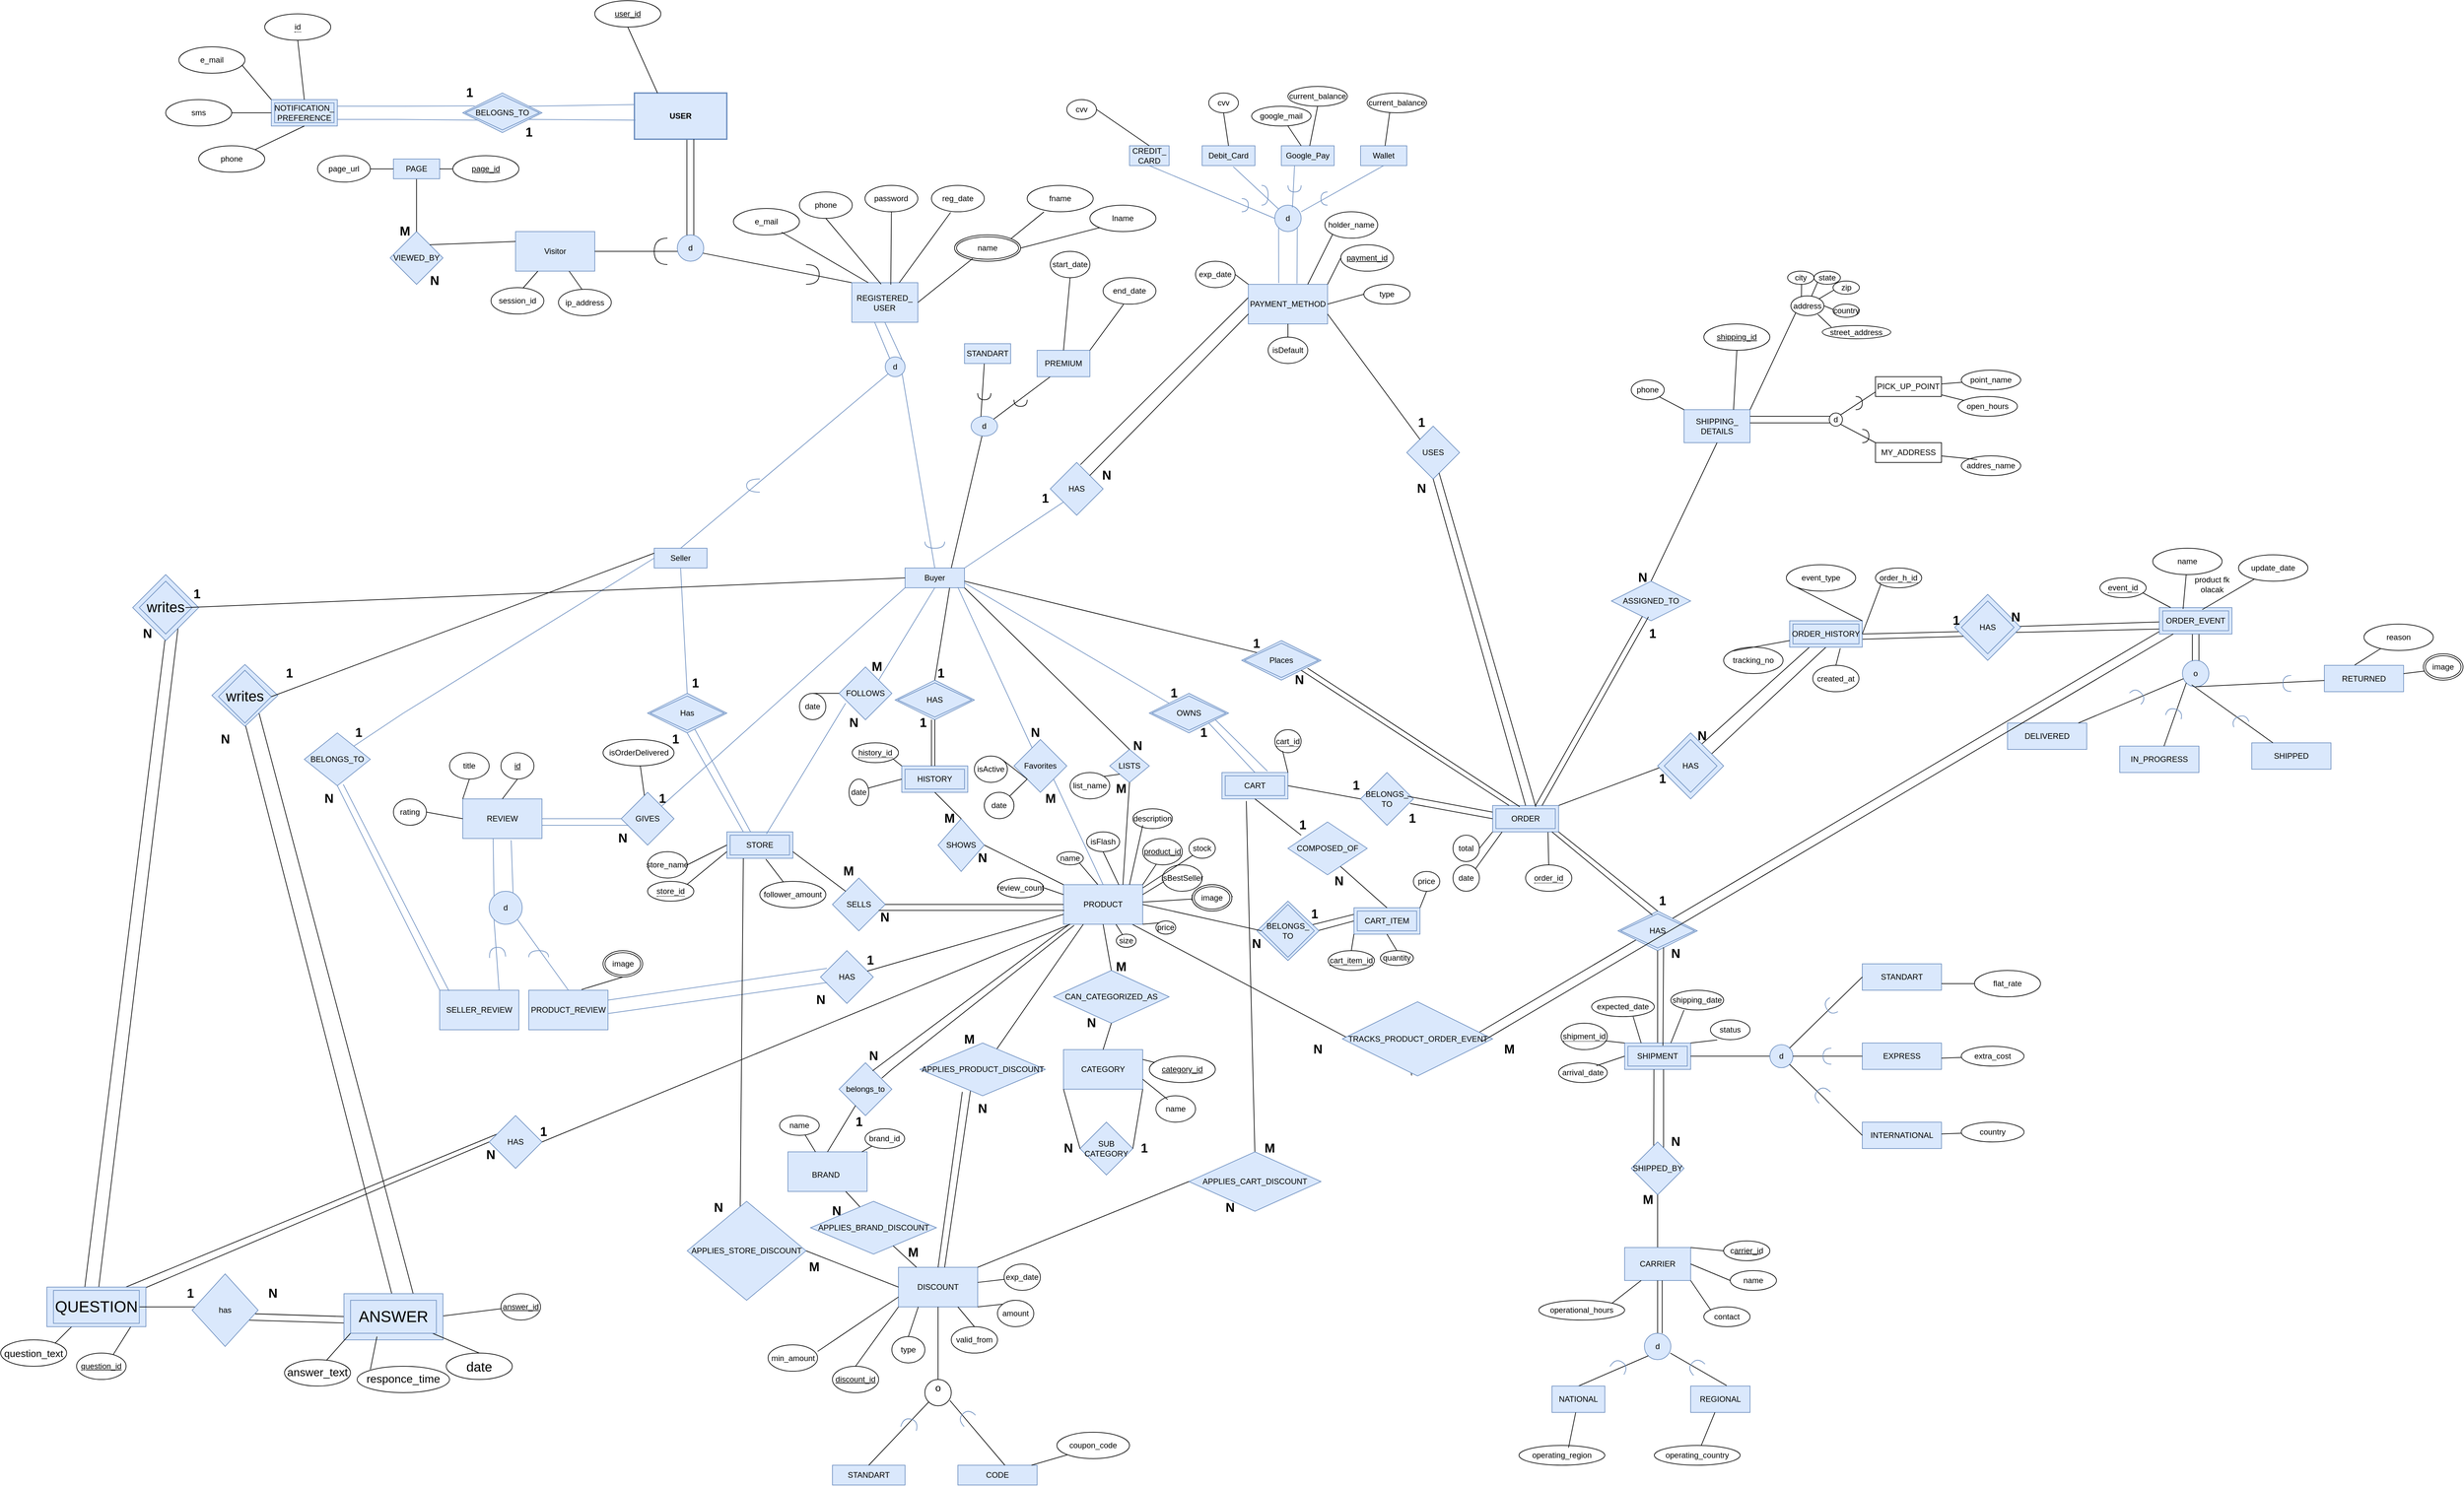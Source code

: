 <mxfile version="26.0.5">
  <diagram name="Sayfa -1" id="FlLv5-s1ZG8_8sRX_iRL">
    <mxGraphModel grid="1" page="1" gridSize="10" guides="1" tooltips="1" connect="1" arrows="1" fold="1" pageScale="1" pageWidth="4681" pageHeight="3300" background="none" math="0" shadow="0">
      <root>
        <mxCell id="0" />
        <mxCell id="1" parent="0" />
        <mxCell id="h4K9RvdQolq6304Npplk-227" value="" style="endArrow=none;html=1;rounded=0;" edge="1" parent="1">
          <mxGeometry width="50" height="50" relative="1" as="geometry">
            <mxPoint x="340" y="2697.5" as="sourcePoint" />
            <mxPoint x="370" y="2667.5" as="targetPoint" />
          </mxGeometry>
        </mxCell>
        <mxCell id="w3epMx5ON1CftyP_1xmS-10" value="" style="endArrow=none;html=1;rounded=0;entryX=0;entryY=0.5;entryDx=0;entryDy=0;exitX=0.8;exitY=0.636;exitDx=0;exitDy=0;exitPerimeter=0;" edge="1" parent="1" source="w3epMx5ON1CftyP_1xmS-7">
          <mxGeometry width="50" height="50" relative="1" as="geometry">
            <mxPoint x="640" y="2660" as="sourcePoint" />
            <mxPoint x="800" y="2665" as="targetPoint" />
          </mxGeometry>
        </mxCell>
        <mxCell id="h4K9RvdQolq6304Npplk-220" value="" style="endArrow=none;html=1;rounded=0;entryX=0;entryY=0.5;entryDx=0;entryDy=0;" edge="1" parent="1" target="h4K9RvdQolq6304Npplk-228">
          <mxGeometry width="50" height="50" relative="1" as="geometry">
            <mxPoint x="630" y="2650" as="sourcePoint" />
            <mxPoint x="756" y="2641" as="targetPoint" />
          </mxGeometry>
        </mxCell>
        <mxCell id="w3epMx5ON1CftyP_1xmS-19" value="" style="endArrow=none;html=1;rounded=0;entryX=1;entryY=0.5;entryDx=0;entryDy=0;" edge="1" parent="1" target="h4K9RvdQolq6304Npplk-228">
          <mxGeometry width="50" height="50" relative="1" as="geometry">
            <mxPoint x="1040" y="2640" as="sourcePoint" />
            <mxPoint x="472" y="2673" as="targetPoint" />
          </mxGeometry>
        </mxCell>
        <mxCell id="w3epMx5ON1CftyP_1xmS-16" value="" style="endArrow=none;html=1;rounded=0;exitX=0.601;exitY=0.922;exitDx=0;exitDy=0;exitPerimeter=0;entryX=0.937;entryY=0.951;entryDx=0;entryDy=0;entryPerimeter=0;" edge="1" parent="1" target="h4K9RvdQolq6304Npplk-221">
          <mxGeometry width="50" height="50" relative="1" as="geometry">
            <mxPoint x="415.1" y="2736.88" as="sourcePoint" />
            <mxPoint x="995" y="2720" as="targetPoint" />
          </mxGeometry>
        </mxCell>
        <mxCell id="h4K9RvdQolq6304Npplk-252" value="" style="endArrow=none;html=1;rounded=0;entryX=0.5;entryY=1;entryDx=0;entryDy=0;exitX=0.5;exitY=0;exitDx=0;exitDy=0;" edge="1" parent="1" source="h4K9RvdQolq6304Npplk-228" target="h4K9RvdQolq6304Npplk-246">
          <mxGeometry width="50" height="50" relative="1" as="geometry">
            <mxPoint x="670" y="1940" as="sourcePoint" />
            <mxPoint x="720" y="1890" as="targetPoint" />
          </mxGeometry>
        </mxCell>
        <mxCell id="h4K9RvdQolq6304Npplk-254" value="" style="endArrow=none;html=1;rounded=0;entryX=0.75;entryY=0;entryDx=0;entryDy=0;exitX=1;exitY=1;exitDx=0;exitDy=0;" edge="1" parent="1" source="h4K9RvdQolq6304Npplk-246" target="h4K9RvdQolq6304Npplk-228">
          <mxGeometry width="50" height="50" relative="1" as="geometry">
            <mxPoint x="720" y="2260" as="sourcePoint" />
            <mxPoint x="770" y="2210" as="targetPoint" />
          </mxGeometry>
        </mxCell>
        <mxCell id="w3epMx5ON1CftyP_1xmS-14" value="&lt;font style=&quot;font-size: 24px;&quot;&gt;QUESTION&lt;/font&gt;" style="rounded=0;whiteSpace=wrap;html=1;fillColor=#dae8fc;strokeColor=#6c8ebf;" vertex="1" parent="1">
          <mxGeometry x="780" y="2620" width="150" height="70" as="geometry" />
        </mxCell>
        <mxCell id="h4K9RvdQolq6304Npplk-253" value="" style="endArrow=none;html=1;rounded=0;entryX=1;entryY=1;entryDx=0;entryDy=0;" edge="1" parent="1" source="h4K9RvdQolq6304Npplk-221" target="h4K9RvdQolq6304Npplk-240">
          <mxGeometry width="50" height="50" relative="1" as="geometry">
            <mxPoint x="450" y="2610" as="sourcePoint" />
            <mxPoint x="590" y="2280" as="targetPoint" />
          </mxGeometry>
        </mxCell>
        <mxCell id="h4K9RvdQolq6304Npplk-245" value="" style="endArrow=none;html=1;rounded=0;entryX=0.5;entryY=1;entryDx=0;entryDy=0;exitX=0.356;exitY=0.095;exitDx=0;exitDy=0;exitPerimeter=0;" edge="1" parent="1" source="h4K9RvdQolq6304Npplk-221" target="h4K9RvdQolq6304Npplk-240">
          <mxGeometry width="50" height="50" relative="1" as="geometry">
            <mxPoint x="510" y="2630" as="sourcePoint" />
            <mxPoint x="1060" y="1830" as="targetPoint" />
          </mxGeometry>
        </mxCell>
        <mxCell id="h4K9RvdQolq6304Npplk-238" value="" style="endArrow=none;html=1;rounded=0;entryX=0;entryY=0.5;entryDx=0;entryDy=0;exitX=1;exitY=0;exitDx=0;exitDy=0;" edge="1" parent="1" source="h4K9RvdQolq6304Npplk-221" target="h4K9RvdQolq6304Npplk-236">
          <mxGeometry width="50" height="50" relative="1" as="geometry">
            <mxPoint x="740" y="2405" as="sourcePoint" />
            <mxPoint x="860" y="2430" as="targetPoint" />
          </mxGeometry>
        </mxCell>
        <mxCell id="h4K9RvdQolq6304Npplk-237" value="" style="endArrow=none;html=1;rounded=0;exitX=0.75;exitY=0;exitDx=0;exitDy=0;entryX=0.671;entryY=-0.067;entryDx=0;entryDy=0;entryPerimeter=0;" edge="1" parent="1" source="h4K9RvdQolq6304Npplk-221" target="GUGVHscZiSZuO-KJ0--2-83">
          <mxGeometry width="50" height="50" relative="1" as="geometry">
            <mxPoint x="740" y="2390" as="sourcePoint" />
            <mxPoint x="1170" y="2410" as="targetPoint" />
          </mxGeometry>
        </mxCell>
        <mxCell id="w3epMx5ON1CftyP_1xmS-13" value="&lt;font style=&quot;font-size: 24px;&quot;&gt;QUESTION&lt;/font&gt;" style="rounded=0;whiteSpace=wrap;html=1;fillColor=#dae8fc;strokeColor=#6c8ebf;" vertex="1" parent="1">
          <mxGeometry x="330" y="2610" width="150" height="60" as="geometry" />
        </mxCell>
        <mxCell id="w3epMx5ON1CftyP_1xmS-12" value="" style="rhombus;whiteSpace=wrap;html=1;fillColor=#dae8fc;strokeColor=#6c8ebf;" vertex="1" parent="1">
          <mxGeometry x="580" y="1666.25" width="100" height="93.75" as="geometry" />
        </mxCell>
        <mxCell id="w3epMx5ON1CftyP_1xmS-11" value="" style="rhombus;whiteSpace=wrap;html=1;fillColor=#dae8fc;strokeColor=#6c8ebf;" vertex="1" parent="1">
          <mxGeometry x="460" y="1530" width="100" height="100" as="geometry" />
        </mxCell>
        <mxCell id="48Z_cEJcumHdOvQf_AqQ-186" value="" style="endArrow=none;html=1;rounded=0;entryX=0.167;entryY=0.628;entryDx=0;entryDy=0;entryPerimeter=0;" edge="1" parent="1" target="C7cWrgGdRYC5IyK6ZwfM-3">
          <mxGeometry width="50" height="50" relative="1" as="geometry">
            <mxPoint x="1955" y="2050" as="sourcePoint" />
            <mxPoint x="2325" y="2223.75" as="targetPoint" />
          </mxGeometry>
        </mxCell>
        <mxCell id="w3epMx5ON1CftyP_1xmS-4" value="" style="endArrow=none;html=1;rounded=0;exitX=0.927;exitY=0.538;exitDx=0;exitDy=0;exitPerimeter=0;" edge="1" parent="1">
          <mxGeometry width="50" height="50" relative="1" as="geometry">
            <mxPoint x="2492.65" y="2228" as="sourcePoint" />
            <mxPoint x="3540.65" y="1610" as="targetPoint" />
            <Array as="points" />
          </mxGeometry>
        </mxCell>
        <mxCell id="48Z_cEJcumHdOvQf_AqQ-18" value="" style="endArrow=none;html=1;rounded=0;entryX=0.75;entryY=1;entryDx=0;entryDy=0;" edge="1" parent="1">
          <mxGeometry width="50" height="50" relative="1" as="geometry">
            <mxPoint x="1299.52" y="1025" as="sourcePoint" />
            <mxPoint x="1299.52" y="865" as="targetPoint" />
            <Array as="points" />
          </mxGeometry>
        </mxCell>
        <mxCell id="48Z_cEJcumHdOvQf_AqQ-12" value="" style="endArrow=none;html=1;rounded=0;exitX=0;exitY=0;exitDx=0;exitDy=0;entryX=0.933;entryY=0.686;entryDx=0;entryDy=0;entryPerimeter=0;" edge="1" parent="1" source="48Z_cEJcumHdOvQf_AqQ-8" target="48Z_cEJcumHdOvQf_AqQ-7">
          <mxGeometry width="50" height="50" relative="1" as="geometry">
            <mxPoint x="1660" y="1090" as="sourcePoint" />
            <mxPoint x="1330" y="1055" as="targetPoint" />
            <Array as="points" />
          </mxGeometry>
        </mxCell>
        <mxCell id="GUGVHscZiSZuO-KJ0--2-163" value="" style="endArrow=none;html=1;rounded=0;exitX=0.359;exitY=-0.005;exitDx=0;exitDy=0;entryX=0.75;entryY=0;entryDx=0;entryDy=0;fillColor=#dae8fc;strokeColor=#6c8ebf;exitPerimeter=0;" edge="1" parent="1" source="48Z_cEJcumHdOvQf_AqQ-122" target="GUGVHscZiSZuO-KJ0--2-21">
          <mxGeometry width="50" height="50" relative="1" as="geometry">
            <mxPoint x="1395" y="1930" as="sourcePoint" />
            <mxPoint x="1310" y="1780" as="targetPoint" />
          </mxGeometry>
        </mxCell>
        <mxCell id="48Z_cEJcumHdOvQf_AqQ-178" value="" style="endArrow=none;html=1;rounded=0;entryX=0;entryY=0.25;entryDx=0;entryDy=0;" edge="1" parent="1" source="48Z_cEJcumHdOvQf_AqQ-176" target="48Z_cEJcumHdOvQf_AqQ-172">
          <mxGeometry width="50" height="50" relative="1" as="geometry">
            <mxPoint x="2240" y="2055" as="sourcePoint" />
            <mxPoint x="2140" y="1940" as="targetPoint" />
          </mxGeometry>
        </mxCell>
        <mxCell id="GUGVHscZiSZuO-KJ0--2-53" value="" style="endArrow=none;html=1;rounded=0;entryX=0.922;entryY=0.536;entryDx=0;entryDy=0;exitX=0;exitY=0.5;exitDx=0;exitDy=0;entryPerimeter=0;" edge="1" parent="1" source="48Z_cEJcumHdOvQf_AqQ-172" target="48Z_cEJcumHdOvQf_AqQ-176">
          <mxGeometry width="50" height="50" relative="1" as="geometry">
            <mxPoint x="2250" y="2080" as="sourcePoint" />
            <mxPoint x="2205" y="2072.5" as="targetPoint" />
          </mxGeometry>
        </mxCell>
        <mxCell id="48Z_cEJcumHdOvQf_AqQ-230" value="" style="endArrow=none;html=1;rounded=0;exitX=1;exitY=0;exitDx=0;exitDy=0;entryX=0;entryY=0.5;entryDx=0;entryDy=0;" edge="1" parent="1" source="48Z_cEJcumHdOvQf_AqQ-182" target="48Z_cEJcumHdOvQf_AqQ-229">
          <mxGeometry width="50" height="50" relative="1" as="geometry">
            <mxPoint x="2790" y="1840" as="sourcePoint" />
            <mxPoint x="2840" y="1790" as="targetPoint" />
          </mxGeometry>
        </mxCell>
        <mxCell id="48Z_cEJcumHdOvQf_AqQ-231" value="" style="endArrow=none;html=1;rounded=0;" edge="1" parent="1">
          <mxGeometry width="50" height="50" relative="1" as="geometry">
            <mxPoint x="2830" y="1793" as="sourcePoint" />
            <mxPoint x="3000" y="1640" as="targetPoint" />
          </mxGeometry>
        </mxCell>
        <mxCell id="48Z_cEJcumHdOvQf_AqQ-232" value="" style="endArrow=none;html=1;rounded=0;exitX=0.823;exitY=0.341;exitDx=0;exitDy=0;exitPerimeter=0;entryX=0.5;entryY=1;entryDx=0;entryDy=0;" edge="1" parent="1" source="48Z_cEJcumHdOvQf_AqQ-229" target="48Z_cEJcumHdOvQf_AqQ-233">
          <mxGeometry width="50" height="50" relative="1" as="geometry">
            <mxPoint x="2850" y="1800" as="sourcePoint" />
            <mxPoint x="3020" y="1650" as="targetPoint" />
          </mxGeometry>
        </mxCell>
        <mxCell id="GUGVHscZiSZuO-KJ0--2-147" value="HAS" style="rhombus;whiteSpace=wrap;html=1;fillColor=#dae8fc;strokeColor=#6c8ebf;" vertex="1" parent="1">
          <mxGeometry x="2770" y="1770" width="100" height="100" as="geometry" />
        </mxCell>
        <mxCell id="GUGVHscZiSZuO-KJ0--2-122" value="" style="endArrow=none;html=1;rounded=0;exitX=1;exitY=0.5;exitDx=0;exitDy=0;entryX=0.22;entryY=0.664;entryDx=0;entryDy=0;entryPerimeter=0;" edge="1" parent="1" target="GUGVHscZiSZuO-KJ0--2-120">
          <mxGeometry width="50" height="50" relative="1" as="geometry">
            <mxPoint x="3078" y="1628" as="sourcePoint" />
            <mxPoint x="3245" y="1620" as="targetPoint" />
          </mxGeometry>
        </mxCell>
        <mxCell id="GUGVHscZiSZuO-KJ0--2-121" value="" style="endArrow=none;html=1;rounded=0;exitX=1;exitY=0.5;exitDx=0;exitDy=0;entryX=0.122;entryY=0.577;entryDx=0;entryDy=0;entryPerimeter=0;" edge="1" parent="1" source="48Z_cEJcumHdOvQf_AqQ-233" target="GUGVHscZiSZuO-KJ0--2-120">
          <mxGeometry width="50" height="50" relative="1" as="geometry">
            <mxPoint x="2856" y="1817" as="sourcePoint" />
            <mxPoint x="3035" y="1650" as="targetPoint" />
          </mxGeometry>
        </mxCell>
        <mxCell id="GUGVHscZiSZuO-KJ0--2-125" value="" style="endArrow=none;html=1;rounded=0;exitX=0.94;exitY=0.598;exitDx=0;exitDy=0;exitPerimeter=0;" edge="1" parent="1" source="GUGVHscZiSZuO-KJ0--2-120">
          <mxGeometry width="50" height="50" relative="1" as="geometry">
            <mxPoint x="3319" y="1619" as="sourcePoint" />
            <mxPoint x="3550" y="1612" as="targetPoint" />
          </mxGeometry>
        </mxCell>
        <mxCell id="GUGVHscZiSZuO-KJ0--2-124" value="" style="endArrow=none;html=1;rounded=0;" edge="1" parent="1" source="GUGVHscZiSZuO-KJ0--2-120" target="GUGVHscZiSZuO-KJ0--2-123">
          <mxGeometry width="50" height="50" relative="1" as="geometry">
            <mxPoint x="3290" y="1620" as="sourcePoint" />
            <mxPoint x="3460" y="1615" as="targetPoint" />
          </mxGeometry>
        </mxCell>
        <mxCell id="GUGVHscZiSZuO-KJ0--2-134" value="HAS" style="rhombus;whiteSpace=wrap;html=1;fillColor=#dae8fc;strokeColor=#6c8ebf;" vertex="1" parent="1">
          <mxGeometry x="3220" y="1560" width="100" height="100" as="geometry" />
        </mxCell>
        <mxCell id="GUGVHscZiSZuO-KJ0--2-132" value="" style="shape=partialRectangle;whiteSpace=wrap;html=1;right=0;top=0;bottom=0;fillColor=none;routingCenterX=-0.5;" vertex="1" parent="1">
          <mxGeometry x="3580" y="1610" width="120" height="60" as="geometry" />
        </mxCell>
        <mxCell id="GUGVHscZiSZuO-KJ0--2-133" value="" style="shape=partialRectangle;whiteSpace=wrap;html=1;right=0;top=0;bottom=0;fillColor=none;routingCenterX=-0.5;" vertex="1" parent="1">
          <mxGeometry x="3590" y="1610" width="120" height="60" as="geometry" />
        </mxCell>
        <mxCell id="GUGVHscZiSZuO-KJ0--2-6" value="BELONGS_&lt;div&gt;TO&lt;/div&gt;" style="rhombus;whiteSpace=wrap;html=1;fillColor=#dae8fc;strokeColor=#6c8ebf;" vertex="1" parent="1">
          <mxGeometry x="2163" y="2025" width="94" height="90" as="geometry" />
        </mxCell>
        <mxCell id="48Z_cEJcumHdOvQf_AqQ-1" value="&lt;b&gt;USER&lt;/b&gt;" style="rounded=0;whiteSpace=wrap;html=1;strokeWidth=2;fillColor=#dae8fc;strokeColor=#6c8ebf;" vertex="1" parent="1">
          <mxGeometry x="1220" y="800" width="140" height="70" as="geometry" />
        </mxCell>
        <mxCell id="48Z_cEJcumHdOvQf_AqQ-8" value="REGISTERED_&lt;div&gt;USER&lt;/div&gt;" style="rounded=0;whiteSpace=wrap;html=1;fillColor=#dae8fc;strokeColor=#6c8ebf;" vertex="1" parent="1">
          <mxGeometry x="1549.35" y="1087.5" width="100" height="60" as="geometry" />
        </mxCell>
        <mxCell id="48Z_cEJcumHdOvQf_AqQ-9" value="Visitor" style="whiteSpace=wrap;html=1;fillColor=#dae8fc;strokeColor=#6c8ebf;" vertex="1" parent="1">
          <mxGeometry x="1040" y="1010" width="120" height="60" as="geometry" />
        </mxCell>
        <mxCell id="48Z_cEJcumHdOvQf_AqQ-10" value="" style="endArrow=none;html=1;rounded=0;" edge="1" parent="1">
          <mxGeometry width="50" height="50" relative="1" as="geometry">
            <mxPoint x="1310" y="1030" as="sourcePoint" />
            <mxPoint x="1310" y="870" as="targetPoint" />
          </mxGeometry>
        </mxCell>
        <mxCell id="48Z_cEJcumHdOvQf_AqQ-13" value="" style="endArrow=none;html=1;rounded=0;exitX=1;exitY=0.5;exitDx=0;exitDy=0;" edge="1" parent="1" source="48Z_cEJcumHdOvQf_AqQ-9">
          <mxGeometry width="50" height="50" relative="1" as="geometry">
            <mxPoint x="600.0" y="1040" as="sourcePoint" />
            <mxPoint x="1300" y="1040" as="targetPoint" />
          </mxGeometry>
        </mxCell>
        <mxCell id="48Z_cEJcumHdOvQf_AqQ-16" value="" style="shape=requiredInterface;html=1;verticalLabelPosition=bottom;sketch=0;direction=west;" vertex="1" parent="1">
          <mxGeometry x="1250" y="1020" width="20" height="40" as="geometry" />
        </mxCell>
        <mxCell id="48Z_cEJcumHdOvQf_AqQ-17" value="" style="shape=requiredInterface;html=1;verticalLabelPosition=bottom;sketch=0;" vertex="1" parent="1">
          <mxGeometry x="1480" y="1060" width="20" height="30" as="geometry" />
        </mxCell>
        <mxCell id="48Z_cEJcumHdOvQf_AqQ-19" value="" style="endArrow=none;html=1;rounded=0;entryX=0.346;entryY=1.001;entryDx=0;entryDy=0;entryPerimeter=0;fillColor=#dae8fc;strokeColor=#6c8ebf;" edge="1" parent="1" target="48Z_cEJcumHdOvQf_AqQ-8">
          <mxGeometry width="50" height="50" relative="1" as="geometry">
            <mxPoint x="1610" y="1210" as="sourcePoint" />
            <mxPoint x="1620" y="1160" as="targetPoint" />
          </mxGeometry>
        </mxCell>
        <mxCell id="48Z_cEJcumHdOvQf_AqQ-20" value="" style="endArrow=none;html=1;rounded=0;exitX=1;exitY=0;exitDx=0;exitDy=0;entryX=0.5;entryY=1;entryDx=0;entryDy=0;fillColor=#dae8fc;strokeColor=#6c8ebf;" edge="1" parent="1" source="48Z_cEJcumHdOvQf_AqQ-21" target="48Z_cEJcumHdOvQf_AqQ-8">
          <mxGeometry width="50" height="50" relative="1" as="geometry">
            <mxPoint x="1630" y="1200" as="sourcePoint" />
            <mxPoint x="1635" y="1160" as="targetPoint" />
          </mxGeometry>
        </mxCell>
        <mxCell id="48Z_cEJcumHdOvQf_AqQ-21" value="d" style="ellipse;whiteSpace=wrap;html=1;aspect=fixed;fillColor=#dae8fc;strokeColor=#6c8ebf;" vertex="1" parent="1">
          <mxGeometry x="1600" y="1200" width="30" height="30" as="geometry" />
        </mxCell>
        <mxCell id="48Z_cEJcumHdOvQf_AqQ-39" value="" style="endArrow=none;html=1;rounded=0;fillColor=#dae8fc;strokeColor=#6c8ebf;entryX=0;entryY=0.25;entryDx=0;entryDy=0;" edge="1" parent="1" target="48Z_cEJcumHdOvQf_AqQ-1">
          <mxGeometry width="50" height="50" relative="1" as="geometry">
            <mxPoint x="1060" y="820" as="sourcePoint" />
            <mxPoint x="1210" y="820" as="targetPoint" />
          </mxGeometry>
        </mxCell>
        <mxCell id="48Z_cEJcumHdOvQf_AqQ-40" value="" style="endArrow=none;html=1;rounded=0;entryX=0.011;entryY=0.588;entryDx=0;entryDy=0;entryPerimeter=0;fillColor=#dae8fc;strokeColor=#6c8ebf;" edge="1" parent="1" target="48Z_cEJcumHdOvQf_AqQ-1">
          <mxGeometry width="50" height="50" relative="1" as="geometry">
            <mxPoint x="1060" y="840" as="sourcePoint" />
            <mxPoint x="1200" y="840" as="targetPoint" />
          </mxGeometry>
        </mxCell>
        <mxCell id="48Z_cEJcumHdOvQf_AqQ-44" value="NOTIFICATION_&lt;div&gt;PREFERENCE&lt;/div&gt;" style="shape=ext;margin=3;double=1;whiteSpace=wrap;html=1;align=center;fillColor=#dae8fc;strokeColor=#6c8ebf;" vertex="1" parent="1">
          <mxGeometry x="670" y="810" width="100" height="40" as="geometry" />
        </mxCell>
        <mxCell id="48Z_cEJcumHdOvQf_AqQ-45" value="BELOGNS_TO" style="shape=rhombus;double=1;perimeter=rhombusPerimeter;whiteSpace=wrap;html=1;align=center;fillColor=#dae8fc;strokeColor=#6c8ebf;" vertex="1" parent="1">
          <mxGeometry x="960" y="800" width="120" height="60" as="geometry" />
        </mxCell>
        <mxCell id="48Z_cEJcumHdOvQf_AqQ-47" value="" style="endArrow=none;html=1;rounded=0;exitX=1;exitY=0.75;exitDx=0;exitDy=0;entryX=0.193;entryY=0.686;entryDx=0;entryDy=0;entryPerimeter=0;fillColor=#dae8fc;strokeColor=#6c8ebf;" edge="1" parent="1" source="48Z_cEJcumHdOvQf_AqQ-44" target="48Z_cEJcumHdOvQf_AqQ-45">
          <mxGeometry width="50" height="50" relative="1" as="geometry">
            <mxPoint x="770" y="830" as="sourcePoint" />
            <mxPoint x="820" y="780" as="targetPoint" />
            <Array as="points">
              <mxPoint x="860" y="840" />
            </Array>
          </mxGeometry>
        </mxCell>
        <mxCell id="48Z_cEJcumHdOvQf_AqQ-48" value="" style="endArrow=none;html=1;rounded=0;exitX=1;exitY=0.25;exitDx=0;exitDy=0;entryX=0.151;entryY=0.325;entryDx=0;entryDy=0;entryPerimeter=0;fillColor=#dae8fc;strokeColor=#6c8ebf;" edge="1" parent="1" source="48Z_cEJcumHdOvQf_AqQ-44" target="48Z_cEJcumHdOvQf_AqQ-45">
          <mxGeometry width="50" height="50" relative="1" as="geometry">
            <mxPoint x="810" y="830" as="sourcePoint" />
            <mxPoint x="860" y="780" as="targetPoint" />
            <Array as="points">
              <mxPoint x="870" y="820" />
            </Array>
          </mxGeometry>
        </mxCell>
        <mxCell id="48Z_cEJcumHdOvQf_AqQ-52" value="Seller" style="html=1;dashed=0;whiteSpace=wrap;fillColor=#dae8fc;strokeColor=#6c8ebf;" vertex="1" parent="1">
          <mxGeometry x="1250" y="1490" width="80" height="30" as="geometry" />
        </mxCell>
        <mxCell id="48Z_cEJcumHdOvQf_AqQ-55" value="Buyer" style="html=1;dashed=0;whiteSpace=wrap;fillColor=#dae8fc;strokeColor=#6c8ebf;" vertex="1" parent="1">
          <mxGeometry x="1630" y="1520" width="90" height="30" as="geometry" />
        </mxCell>
        <mxCell id="48Z_cEJcumHdOvQf_AqQ-56" value="" style="endArrow=none;html=1;rounded=0;exitX=0.5;exitY=0;exitDx=0;exitDy=0;fillColor=#dae8fc;strokeColor=#6c8ebf;entryX=0;entryY=1;entryDx=0;entryDy=0;" edge="1" parent="1" source="48Z_cEJcumHdOvQf_AqQ-52" target="48Z_cEJcumHdOvQf_AqQ-21">
          <mxGeometry width="50" height="50" relative="1" as="geometry">
            <mxPoint x="1320.0" y="1520" as="sourcePoint" />
            <mxPoint x="1590" y="1420" as="targetPoint" />
          </mxGeometry>
        </mxCell>
        <mxCell id="48Z_cEJcumHdOvQf_AqQ-58" value="" style="endArrow=none;html=1;rounded=0;entryX=1;entryY=1;entryDx=0;entryDy=0;exitX=0.5;exitY=0;exitDx=0;exitDy=0;fillColor=#dae8fc;strokeColor=#6c8ebf;" edge="1" parent="1" source="48Z_cEJcumHdOvQf_AqQ-55" target="48Z_cEJcumHdOvQf_AqQ-21">
          <mxGeometry width="50" height="50" relative="1" as="geometry">
            <mxPoint x="1660" y="1480" as="sourcePoint" />
            <mxPoint x="1624.142" y="1424.142" as="targetPoint" />
          </mxGeometry>
        </mxCell>
        <mxCell id="48Z_cEJcumHdOvQf_AqQ-61" value="" style="shape=requiredInterface;html=1;verticalLabelPosition=bottom;sketch=0;direction=west;fillColor=#dae8fc;strokeColor=#6c8ebf;" vertex="1" parent="1">
          <mxGeometry x="1390" y="1385" width="20" height="20" as="geometry" />
        </mxCell>
        <mxCell id="48Z_cEJcumHdOvQf_AqQ-62" value="" style="shape=requiredInterface;html=1;verticalLabelPosition=bottom;sketch=0;direction=south;fillColor=#dae8fc;strokeColor=#6c8ebf;" vertex="1" parent="1">
          <mxGeometry x="1660" y="1480" width="30" height="10" as="geometry" />
        </mxCell>
        <mxCell id="48Z_cEJcumHdOvQf_AqQ-64" value="VIEWED_BY" style="rhombus;whiteSpace=wrap;html=1;fillColor=#dae8fc;strokeColor=#6c8ebf;" vertex="1" parent="1">
          <mxGeometry x="850" y="1010" width="80" height="80" as="geometry" />
        </mxCell>
        <mxCell id="48Z_cEJcumHdOvQf_AqQ-65" value="" style="endArrow=none;html=1;rounded=0;exitX=0;exitY=0.25;exitDx=0;exitDy=0;entryX=1;entryY=0;entryDx=0;entryDy=0;" edge="1" parent="1" source="48Z_cEJcumHdOvQf_AqQ-9" target="48Z_cEJcumHdOvQf_AqQ-64">
          <mxGeometry width="50" height="50" relative="1" as="geometry">
            <mxPoint x="740" y="1060" as="sourcePoint" />
            <mxPoint x="790" y="1010" as="targetPoint" />
          </mxGeometry>
        </mxCell>
        <mxCell id="48Z_cEJcumHdOvQf_AqQ-66" value="" style="endArrow=none;html=1;rounded=0;exitX=0.5;exitY=0;exitDx=0;exitDy=0;" edge="1" parent="1" source="48Z_cEJcumHdOvQf_AqQ-64" target="48Z_cEJcumHdOvQf_AqQ-67">
          <mxGeometry width="50" height="50" relative="1" as="geometry">
            <mxPoint x="800" y="930" as="sourcePoint" />
            <mxPoint x="810" y="850" as="targetPoint" />
          </mxGeometry>
        </mxCell>
        <mxCell id="48Z_cEJcumHdOvQf_AqQ-67" value="PAGE" style="rounded=0;whiteSpace=wrap;html=1;fillColor=#dae8fc;strokeColor=#6c8ebf;" vertex="1" parent="1">
          <mxGeometry x="855" y="900" width="70" height="30" as="geometry" />
        </mxCell>
        <mxCell id="48Z_cEJcumHdOvQf_AqQ-75" value="HAS" style="rhombus;whiteSpace=wrap;html=1;fillColor=#dae8fc;strokeColor=#6c8ebf;" vertex="1" parent="1">
          <mxGeometry x="1850" y="1360" width="80" height="80" as="geometry" />
        </mxCell>
        <mxCell id="48Z_cEJcumHdOvQf_AqQ-76" value="" style="endArrow=none;html=1;rounded=0;exitX=0.57;exitY=0.043;exitDx=0;exitDy=0;exitPerimeter=0;entryX=0;entryY=0.333;entryDx=0;entryDy=0;entryPerimeter=0;" edge="1" parent="1" source="48Z_cEJcumHdOvQf_AqQ-75" target="48Z_cEJcumHdOvQf_AqQ-78">
          <mxGeometry width="50" height="50" relative="1" as="geometry">
            <mxPoint x="1930" y="1100" as="sourcePoint" />
            <mxPoint x="2090" y="1110" as="targetPoint" />
            <Array as="points" />
          </mxGeometry>
        </mxCell>
        <mxCell id="48Z_cEJcumHdOvQf_AqQ-78" value="PAYMENT_METHOD" style="rounded=0;whiteSpace=wrap;html=1;fillColor=#dae8fc;strokeColor=#6c8ebf;" vertex="1" parent="1">
          <mxGeometry x="2150" y="1090" width="120" height="60" as="geometry" />
        </mxCell>
        <mxCell id="48Z_cEJcumHdOvQf_AqQ-79" value="d" style="ellipse;whiteSpace=wrap;html=1;aspect=fixed;fillColor=#dae8fc;strokeColor=#6c8ebf;" vertex="1" parent="1">
          <mxGeometry x="2190" y="970" width="40" height="40" as="geometry" />
        </mxCell>
        <mxCell id="48Z_cEJcumHdOvQf_AqQ-81" value="" style="endArrow=none;html=1;rounded=0;entryX=0;entryY=1;entryDx=0;entryDy=0;fillColor=#dae8fc;strokeColor=#6c8ebf;" edge="1" parent="1" target="48Z_cEJcumHdOvQf_AqQ-79">
          <mxGeometry width="50" height="50" relative="1" as="geometry">
            <mxPoint x="2196" y="1088" as="sourcePoint" />
            <mxPoint x="2250" y="1045" as="targetPoint" />
          </mxGeometry>
        </mxCell>
        <mxCell id="48Z_cEJcumHdOvQf_AqQ-82" value="" style="endArrow=none;html=1;rounded=0;entryX=1;entryY=1;entryDx=0;entryDy=0;exitX=0.614;exitY=-0.019;exitDx=0;exitDy=0;exitPerimeter=0;fillColor=#dae8fc;strokeColor=#6c8ebf;" edge="1" parent="1" source="48Z_cEJcumHdOvQf_AqQ-78" target="48Z_cEJcumHdOvQf_AqQ-79">
          <mxGeometry width="50" height="50" relative="1" as="geometry">
            <mxPoint x="2226" y="1090" as="sourcePoint" />
            <mxPoint x="2270" y="1040" as="targetPoint" />
          </mxGeometry>
        </mxCell>
        <mxCell id="48Z_cEJcumHdOvQf_AqQ-83" value="CREDIT_&lt;div&gt;CARD&lt;/div&gt;" style="rounded=0;whiteSpace=wrap;html=1;fillColor=#dae8fc;strokeColor=#6c8ebf;" vertex="1" parent="1">
          <mxGeometry x="1970" y="880" width="60" height="30" as="geometry" />
        </mxCell>
        <mxCell id="48Z_cEJcumHdOvQf_AqQ-84" value="Debit_Card" style="rounded=0;whiteSpace=wrap;html=1;fillColor=#dae8fc;strokeColor=#6c8ebf;" vertex="1" parent="1">
          <mxGeometry x="2080" y="880" width="80" height="30" as="geometry" />
        </mxCell>
        <mxCell id="48Z_cEJcumHdOvQf_AqQ-85" value="Google_Pay" style="rounded=0;whiteSpace=wrap;html=1;fillColor=#dae8fc;strokeColor=#6c8ebf;" vertex="1" parent="1">
          <mxGeometry x="2200" y="880" width="80" height="30" as="geometry" />
        </mxCell>
        <mxCell id="48Z_cEJcumHdOvQf_AqQ-86" value="Wallet" style="rounded=0;whiteSpace=wrap;html=1;fillColor=#dae8fc;strokeColor=#6c8ebf;" vertex="1" parent="1">
          <mxGeometry x="2320" y="880" width="70" height="30" as="geometry" />
        </mxCell>
        <mxCell id="48Z_cEJcumHdOvQf_AqQ-87" value="" style="endArrow=none;html=1;rounded=0;exitX=0.5;exitY=1;exitDx=0;exitDy=0;entryX=0;entryY=0.5;entryDx=0;entryDy=0;fillColor=#dae8fc;strokeColor=#6c8ebf;" edge="1" parent="1" source="48Z_cEJcumHdOvQf_AqQ-83" target="48Z_cEJcumHdOvQf_AqQ-79">
          <mxGeometry width="50" height="50" relative="1" as="geometry">
            <mxPoint x="2150" y="1030" as="sourcePoint" />
            <mxPoint x="2190" y="970" as="targetPoint" />
          </mxGeometry>
        </mxCell>
        <mxCell id="48Z_cEJcumHdOvQf_AqQ-88" value="" style="endArrow=none;html=1;rounded=0;exitX=0.59;exitY=1.058;exitDx=0;exitDy=0;exitPerimeter=0;entryX=0;entryY=0;entryDx=0;entryDy=0;fillColor=#dae8fc;strokeColor=#6c8ebf;" edge="1" parent="1" source="48Z_cEJcumHdOvQf_AqQ-84" target="48Z_cEJcumHdOvQf_AqQ-79">
          <mxGeometry width="50" height="50" relative="1" as="geometry">
            <mxPoint x="2150" y="1030" as="sourcePoint" />
            <mxPoint x="2200" y="980" as="targetPoint" />
          </mxGeometry>
        </mxCell>
        <mxCell id="48Z_cEJcumHdOvQf_AqQ-89" value="" style="endArrow=none;html=1;rounded=0;exitX=0.25;exitY=1;exitDx=0;exitDy=0;entryX=0.67;entryY=0.087;entryDx=0;entryDy=0;entryPerimeter=0;fillColor=#dae8fc;strokeColor=#6c8ebf;" edge="1" parent="1" source="48Z_cEJcumHdOvQf_AqQ-85" target="48Z_cEJcumHdOvQf_AqQ-79">
          <mxGeometry width="50" height="50" relative="1" as="geometry">
            <mxPoint x="2150" y="1030" as="sourcePoint" />
            <mxPoint x="2220" y="970" as="targetPoint" />
          </mxGeometry>
        </mxCell>
        <mxCell id="48Z_cEJcumHdOvQf_AqQ-90" value="" style="endArrow=none;html=1;rounded=0;exitX=0.5;exitY=1;exitDx=0;exitDy=0;entryX=1;entryY=0.25;entryDx=0;entryDy=0;entryPerimeter=0;fillColor=#dae8fc;strokeColor=#6c8ebf;" edge="1" parent="1" source="48Z_cEJcumHdOvQf_AqQ-86" target="48Z_cEJcumHdOvQf_AqQ-79">
          <mxGeometry width="50" height="50" relative="1" as="geometry">
            <mxPoint x="2150" y="1030" as="sourcePoint" />
            <mxPoint x="2200" y="980" as="targetPoint" />
          </mxGeometry>
        </mxCell>
        <mxCell id="48Z_cEJcumHdOvQf_AqQ-91" value="" style="shape=requiredInterface;html=1;verticalLabelPosition=bottom;sketch=0;fillColor=#dae8fc;strokeColor=#6c8ebf;" vertex="1" parent="1">
          <mxGeometry x="2140" y="960" width="10" height="20" as="geometry" />
        </mxCell>
        <mxCell id="48Z_cEJcumHdOvQf_AqQ-92" value="" style="shape=requiredInterface;html=1;verticalLabelPosition=bottom;sketch=0;fillColor=#dae8fc;strokeColor=#6c8ebf;" vertex="1" parent="1">
          <mxGeometry x="2170" y="940" width="10" height="30" as="geometry" />
        </mxCell>
        <mxCell id="48Z_cEJcumHdOvQf_AqQ-93" value="" style="shape=requiredInterface;html=1;verticalLabelPosition=bottom;sketch=0;direction=south;fillColor=#dae8fc;strokeColor=#6c8ebf;" vertex="1" parent="1">
          <mxGeometry x="2210" y="940" width="20" height="10" as="geometry" />
        </mxCell>
        <mxCell id="48Z_cEJcumHdOvQf_AqQ-94" value="" style="shape=requiredInterface;html=1;verticalLabelPosition=bottom;sketch=0;direction=west;fillColor=#dae8fc;strokeColor=#6c8ebf;" vertex="1" parent="1">
          <mxGeometry x="2260" y="950" width="10" height="20" as="geometry" />
        </mxCell>
        <mxCell id="48Z_cEJcumHdOvQf_AqQ-105" value="" style="endArrow=none;html=1;rounded=0;exitX=0.5;exitY=0;exitDx=0;exitDy=0;fillColor=#dae8fc;strokeColor=#6c8ebf;" edge="1" parent="1" source="48Z_cEJcumHdOvQf_AqQ-120">
          <mxGeometry width="50" height="50" relative="1" as="geometry">
            <mxPoint x="1290" y="1680" as="sourcePoint" />
            <mxPoint x="1290" y="1520" as="targetPoint" />
          </mxGeometry>
        </mxCell>
        <mxCell id="48Z_cEJcumHdOvQf_AqQ-108" value="" style="endArrow=none;html=1;rounded=0;exitX=0.25;exitY=0;exitDx=0;exitDy=0;entryX=0.5;entryY=1;entryDx=0;entryDy=0;fillColor=#dae8fc;strokeColor=#6c8ebf;" edge="1" parent="1" source="48Z_cEJcumHdOvQf_AqQ-122" target="48Z_cEJcumHdOvQf_AqQ-120">
          <mxGeometry width="50" height="50" relative="1" as="geometry">
            <mxPoint x="1380" y="1870" as="sourcePoint" />
            <mxPoint x="1379.47" y="1770" as="targetPoint" />
          </mxGeometry>
        </mxCell>
        <mxCell id="48Z_cEJcumHdOvQf_AqQ-117" value="" style="endArrow=none;html=1;rounded=0;entryX=0;entryY=0.75;entryDx=0;entryDy=0;" edge="1" parent="1" source="48Z_cEJcumHdOvQf_AqQ-75" target="48Z_cEJcumHdOvQf_AqQ-78">
          <mxGeometry width="50" height="50" relative="1" as="geometry">
            <mxPoint x="2040" y="1360" as="sourcePoint" />
            <mxPoint x="2090" y="1310" as="targetPoint" />
          </mxGeometry>
        </mxCell>
        <mxCell id="48Z_cEJcumHdOvQf_AqQ-118" value="" style="endArrow=none;html=1;rounded=0;exitX=1;exitY=0;exitDx=0;exitDy=0;entryX=0;entryY=1;entryDx=0;entryDy=0;fillColor=#dae8fc;strokeColor=#6c8ebf;" edge="1" parent="1" source="48Z_cEJcumHdOvQf_AqQ-55" target="48Z_cEJcumHdOvQf_AqQ-75">
          <mxGeometry width="50" height="50" relative="1" as="geometry">
            <mxPoint x="1860" y="1410" as="sourcePoint" />
            <mxPoint x="1910" y="1360" as="targetPoint" />
          </mxGeometry>
        </mxCell>
        <mxCell id="48Z_cEJcumHdOvQf_AqQ-120" value="Has" style="shape=rhombus;double=1;perimeter=rhombusPerimeter;whiteSpace=wrap;html=1;align=center;fillColor=#dae8fc;strokeColor=#6c8ebf;" vertex="1" parent="1">
          <mxGeometry x="1240" y="1710" width="120" height="60" as="geometry" />
        </mxCell>
        <mxCell id="48Z_cEJcumHdOvQf_AqQ-122" value="STORE" style="shape=ext;margin=3;double=1;whiteSpace=wrap;html=1;align=center;fillColor=#dae8fc;strokeColor=#6c8ebf;" vertex="1" parent="1">
          <mxGeometry x="1360" y="1920" width="100" height="40" as="geometry" />
        </mxCell>
        <mxCell id="48Z_cEJcumHdOvQf_AqQ-123" value="PRODUCT" style="rounded=0;whiteSpace=wrap;html=1;fillColor=#dae8fc;strokeColor=#6c8ebf;" vertex="1" parent="1">
          <mxGeometry x="1870" y="2000" width="120" height="60" as="geometry" />
        </mxCell>
        <mxCell id="48Z_cEJcumHdOvQf_AqQ-125" value="SELLS" style="rhombus;whiteSpace=wrap;html=1;fillColor=#dae8fc;strokeColor=#6c8ebf;" vertex="1" parent="1">
          <mxGeometry x="1520" y="1990" width="80" height="80" as="geometry" />
        </mxCell>
        <mxCell id="48Z_cEJcumHdOvQf_AqQ-126" value="" style="endArrow=none;html=1;rounded=0;exitX=1;exitY=0.5;exitDx=0;exitDy=0;entryX=0;entryY=0.5;entryDx=0;entryDy=0;" edge="1" parent="1" source="48Z_cEJcumHdOvQf_AqQ-125" target="48Z_cEJcumHdOvQf_AqQ-123">
          <mxGeometry width="50" height="50" relative="1" as="geometry">
            <mxPoint x="1710" y="1880" as="sourcePoint" />
            <mxPoint x="1870" y="2040" as="targetPoint" />
          </mxGeometry>
        </mxCell>
        <mxCell id="48Z_cEJcumHdOvQf_AqQ-129" value="FOLLOWS" style="rhombus;whiteSpace=wrap;html=1;fillColor=#dae8fc;strokeColor=#6c8ebf;" vertex="1" parent="1">
          <mxGeometry x="1530" y="1670" width="80" height="80" as="geometry" />
        </mxCell>
        <mxCell id="48Z_cEJcumHdOvQf_AqQ-130" value="" style="endArrow=none;html=1;rounded=0;entryX=0.5;entryY=1;entryDx=0;entryDy=0;exitX=1;exitY=0;exitDx=0;exitDy=0;fillColor=#dae8fc;strokeColor=#6c8ebf;" edge="1" parent="1" source="48Z_cEJcumHdOvQf_AqQ-129" target="48Z_cEJcumHdOvQf_AqQ-55">
          <mxGeometry width="50" height="50" relative="1" as="geometry">
            <mxPoint x="1610" y="1700" as="sourcePoint" />
            <mxPoint x="1660" y="1650" as="targetPoint" />
          </mxGeometry>
        </mxCell>
        <mxCell id="48Z_cEJcumHdOvQf_AqQ-132" value="" style="endArrow=none;html=1;rounded=0;exitX=1;exitY=0.75;exitDx=0;exitDy=0;entryX=0;entryY=0;entryDx=0;entryDy=0;" edge="1" parent="1" source="48Z_cEJcumHdOvQf_AqQ-122" target="48Z_cEJcumHdOvQf_AqQ-125">
          <mxGeometry width="50" height="50" relative="1" as="geometry">
            <mxPoint x="1500" y="1990" as="sourcePoint" />
            <mxPoint x="1550" y="1940" as="targetPoint" />
          </mxGeometry>
        </mxCell>
        <mxCell id="48Z_cEJcumHdOvQf_AqQ-134" value="Favorites" style="rhombus;whiteSpace=wrap;html=1;fillColor=#dae8fc;strokeColor=#6c8ebf;" vertex="1" parent="1">
          <mxGeometry x="1795" y="1780" width="80" height="80" as="geometry" />
        </mxCell>
        <mxCell id="48Z_cEJcumHdOvQf_AqQ-135" value="" style="endArrow=none;html=1;rounded=0;entryX=0.889;entryY=0.973;entryDx=0;entryDy=0;entryPerimeter=0;fillColor=#dae8fc;strokeColor=#6c8ebf;" edge="1" parent="1" source="48Z_cEJcumHdOvQf_AqQ-134" target="48Z_cEJcumHdOvQf_AqQ-55">
          <mxGeometry width="50" height="50" relative="1" as="geometry">
            <mxPoint x="1720" y="1860" as="sourcePoint" />
            <mxPoint x="1770" y="1810" as="targetPoint" />
          </mxGeometry>
        </mxCell>
        <mxCell id="48Z_cEJcumHdOvQf_AqQ-136" value="" style="endArrow=none;html=1;rounded=0;exitX=0.5;exitY=0;exitDx=0;exitDy=0;entryX=1;entryY=1;entryDx=0;entryDy=0;fillColor=#dae8fc;strokeColor=#6c8ebf;" edge="1" parent="1" source="48Z_cEJcumHdOvQf_AqQ-123" target="48Z_cEJcumHdOvQf_AqQ-134">
          <mxGeometry width="50" height="50" relative="1" as="geometry">
            <mxPoint x="1720" y="1860" as="sourcePoint" />
            <mxPoint x="1770" y="1810" as="targetPoint" />
          </mxGeometry>
        </mxCell>
        <mxCell id="48Z_cEJcumHdOvQf_AqQ-137" value="CAN_CATEGORIZED_AS" style="rhombus;whiteSpace=wrap;html=1;fillColor=#dae8fc;strokeColor=#6c8ebf;" vertex="1" parent="1">
          <mxGeometry x="1855" y="2130" width="175" height="80" as="geometry" />
        </mxCell>
        <mxCell id="48Z_cEJcumHdOvQf_AqQ-138" value="" style="endArrow=none;html=1;rounded=0;entryX=0.5;entryY=1;entryDx=0;entryDy=0;exitX=0.5;exitY=0;exitDx=0;exitDy=0;" edge="1" parent="1" source="48Z_cEJcumHdOvQf_AqQ-137" target="48Z_cEJcumHdOvQf_AqQ-123">
          <mxGeometry width="50" height="50" relative="1" as="geometry">
            <mxPoint x="1810" y="2180" as="sourcePoint" />
            <mxPoint x="1860" y="2130" as="targetPoint" />
          </mxGeometry>
        </mxCell>
        <mxCell id="48Z_cEJcumHdOvQf_AqQ-139" value="CATEGORY" style="rounded=0;whiteSpace=wrap;html=1;fillColor=#dae8fc;strokeColor=#6c8ebf;" vertex="1" parent="1">
          <mxGeometry x="1870" y="2250" width="120" height="60" as="geometry" />
        </mxCell>
        <mxCell id="48Z_cEJcumHdOvQf_AqQ-140" value="" style="endArrow=none;html=1;rounded=0;exitX=0.5;exitY=0;exitDx=0;exitDy=0;entryX=0.5;entryY=1;entryDx=0;entryDy=0;" edge="1" parent="1" source="48Z_cEJcumHdOvQf_AqQ-139" target="48Z_cEJcumHdOvQf_AqQ-137">
          <mxGeometry width="50" height="50" relative="1" as="geometry">
            <mxPoint x="1840" y="2280" as="sourcePoint" />
            <mxPoint x="1890" y="2230" as="targetPoint" />
          </mxGeometry>
        </mxCell>
        <mxCell id="48Z_cEJcumHdOvQf_AqQ-141" value="SUB&lt;div&gt;CATEGORY&lt;/div&gt;" style="rhombus;whiteSpace=wrap;html=1;fillColor=#dae8fc;strokeColor=#6c8ebf;" vertex="1" parent="1">
          <mxGeometry x="1895" y="2360" width="80" height="80" as="geometry" />
        </mxCell>
        <mxCell id="48Z_cEJcumHdOvQf_AqQ-143" value="" style="endArrow=none;html=1;rounded=0;exitX=0;exitY=1;exitDx=0;exitDy=0;entryX=0;entryY=0.5;entryDx=0;entryDy=0;" edge="1" parent="1" source="48Z_cEJcumHdOvQf_AqQ-139" target="48Z_cEJcumHdOvQf_AqQ-141">
          <mxGeometry width="50" height="50" relative="1" as="geometry">
            <mxPoint x="1910" y="2680" as="sourcePoint" />
            <mxPoint x="1890" y="2390" as="targetPoint" />
          </mxGeometry>
        </mxCell>
        <mxCell id="48Z_cEJcumHdOvQf_AqQ-144" value="" style="endArrow=none;html=1;rounded=0;entryX=1;entryY=0.5;entryDx=0;entryDy=0;exitX=1;exitY=1;exitDx=0;exitDy=0;" edge="1" parent="1" source="48Z_cEJcumHdOvQf_AqQ-139" target="48Z_cEJcumHdOvQf_AqQ-141">
          <mxGeometry width="50" height="50" relative="1" as="geometry">
            <mxPoint x="1960" y="2680" as="sourcePoint" />
            <mxPoint x="1880" y="2440" as="targetPoint" />
          </mxGeometry>
        </mxCell>
        <mxCell id="48Z_cEJcumHdOvQf_AqQ-145" value="REVIEW" style="rounded=0;whiteSpace=wrap;html=1;fillColor=#dae8fc;strokeColor=#6c8ebf;" vertex="1" parent="1">
          <mxGeometry x="960" y="1870" width="120" height="60" as="geometry" />
        </mxCell>
        <mxCell id="48Z_cEJcumHdOvQf_AqQ-146" value="SELLER_REVIEW" style="rounded=0;whiteSpace=wrap;html=1;fillColor=#dae8fc;strokeColor=#6c8ebf;" vertex="1" parent="1">
          <mxGeometry x="925" y="2160" width="120" height="60" as="geometry" />
        </mxCell>
        <mxCell id="48Z_cEJcumHdOvQf_AqQ-147" value="PRODUCT_REVIEW" style="rounded=0;whiteSpace=wrap;html=1;fillColor=#dae8fc;strokeColor=#6c8ebf;" vertex="1" parent="1">
          <mxGeometry x="1060" y="2160" width="120" height="60" as="geometry" />
        </mxCell>
        <mxCell id="48Z_cEJcumHdOvQf_AqQ-148" value="" style="endArrow=none;html=1;rounded=0;fillColor=#dae8fc;strokeColor=#6c8ebf;exitX=0;exitY=0;exitDx=0;exitDy=0;" edge="1" parent="1" source="48Z_cEJcumHdOvQf_AqQ-150">
          <mxGeometry width="50" height="50" relative="1" as="geometry">
            <mxPoint x="1066" y="2040" as="sourcePoint" />
            <mxPoint x="1006" y="1930" as="targetPoint" />
          </mxGeometry>
        </mxCell>
        <mxCell id="48Z_cEJcumHdOvQf_AqQ-149" value="" style="endArrow=none;html=1;rounded=0;entryX=0.611;entryY=1.043;entryDx=0;entryDy=0;entryPerimeter=0;fillColor=#dae8fc;strokeColor=#6c8ebf;exitX=0.727;exitY=0.147;exitDx=0;exitDy=0;exitPerimeter=0;" edge="1" parent="1" source="48Z_cEJcumHdOvQf_AqQ-150" target="48Z_cEJcumHdOvQf_AqQ-145">
          <mxGeometry width="50" height="50" relative="1" as="geometry">
            <mxPoint x="1093" y="2040" as="sourcePoint" />
            <mxPoint x="1090" y="2070" as="targetPoint" />
          </mxGeometry>
        </mxCell>
        <mxCell id="48Z_cEJcumHdOvQf_AqQ-150" value="d" style="ellipse;whiteSpace=wrap;html=1;aspect=fixed;fillColor=#dae8fc;strokeColor=#6c8ebf;" vertex="1" parent="1">
          <mxGeometry x="1000" y="2010" width="50" height="50" as="geometry" />
        </mxCell>
        <mxCell id="48Z_cEJcumHdOvQf_AqQ-151" value="" style="endArrow=none;html=1;rounded=0;exitX=0.75;exitY=0;exitDx=0;exitDy=0;entryX=0;entryY=1;entryDx=0;entryDy=0;fillColor=#dae8fc;strokeColor=#6c8ebf;" edge="1" parent="1" source="48Z_cEJcumHdOvQf_AqQ-146" target="48Z_cEJcumHdOvQf_AqQ-150">
          <mxGeometry width="50" height="50" relative="1" as="geometry">
            <mxPoint x="990" y="2060" as="sourcePoint" />
            <mxPoint x="1040" y="2010" as="targetPoint" />
          </mxGeometry>
        </mxCell>
        <mxCell id="48Z_cEJcumHdOvQf_AqQ-152" value="" style="endArrow=none;html=1;rounded=0;entryX=1;entryY=1;entryDx=0;entryDy=0;exitX=0.5;exitY=0;exitDx=0;exitDy=0;fillColor=#dae8fc;strokeColor=#6c8ebf;" edge="1" parent="1" source="48Z_cEJcumHdOvQf_AqQ-147" target="48Z_cEJcumHdOvQf_AqQ-150">
          <mxGeometry width="50" height="50" relative="1" as="geometry">
            <mxPoint x="990" y="2060" as="sourcePoint" />
            <mxPoint x="1040" y="2010" as="targetPoint" />
          </mxGeometry>
        </mxCell>
        <mxCell id="48Z_cEJcumHdOvQf_AqQ-153" value="" style="shape=requiredInterface;html=1;verticalLabelPosition=bottom;sketch=0;rotation=-5;direction=north;fillColor=#dae8fc;strokeColor=#6c8ebf;" vertex="1" parent="1">
          <mxGeometry x="1000.0" y="2095" width="24.35" height="15" as="geometry" />
        </mxCell>
        <mxCell id="48Z_cEJcumHdOvQf_AqQ-155" value="" style="shape=requiredInterface;html=1;verticalLabelPosition=bottom;sketch=0;direction=north;fillColor=#dae8fc;strokeColor=#6c8ebf;" vertex="1" parent="1">
          <mxGeometry x="1060" y="2100" width="30" height="10" as="geometry" />
        </mxCell>
        <mxCell id="48Z_cEJcumHdOvQf_AqQ-156" value="GIVES" style="rhombus;whiteSpace=wrap;html=1;fillColor=#dae8fc;strokeColor=#6c8ebf;" vertex="1" parent="1">
          <mxGeometry x="1200" y="1860" width="80" height="80" as="geometry" />
        </mxCell>
        <mxCell id="48Z_cEJcumHdOvQf_AqQ-157" value="" style="endArrow=none;html=1;rounded=0;exitX=0;exitY=1;exitDx=0;exitDy=0;fillColor=#dae8fc;strokeColor=#6c8ebf;" edge="1" parent="1" source="48Z_cEJcumHdOvQf_AqQ-55" target="48Z_cEJcumHdOvQf_AqQ-156">
          <mxGeometry width="50" height="50" relative="1" as="geometry">
            <mxPoint x="1620" y="1560" as="sourcePoint" />
            <mxPoint x="1310" y="1770" as="targetPoint" />
          </mxGeometry>
        </mxCell>
        <mxCell id="48Z_cEJcumHdOvQf_AqQ-158" value="" style="endArrow=none;html=1;rounded=0;exitX=1;exitY=0.5;exitDx=0;exitDy=0;entryX=0;entryY=0.5;entryDx=0;entryDy=0;fillColor=#dae8fc;strokeColor=#6c8ebf;" edge="1" parent="1" source="48Z_cEJcumHdOvQf_AqQ-145" target="48Z_cEJcumHdOvQf_AqQ-156">
          <mxGeometry width="50" height="50" relative="1" as="geometry">
            <mxPoint x="1260" y="1820" as="sourcePoint" />
            <mxPoint x="1310" y="1770" as="targetPoint" />
          </mxGeometry>
        </mxCell>
        <mxCell id="48Z_cEJcumHdOvQf_AqQ-159" value="BELONGS_TO" style="rhombus;whiteSpace=wrap;html=1;fillColor=#dae8fc;strokeColor=#6c8ebf;" vertex="1" parent="1">
          <mxGeometry x="720" y="1770" width="100" height="80" as="geometry" />
        </mxCell>
        <mxCell id="48Z_cEJcumHdOvQf_AqQ-160" value="" style="endArrow=none;html=1;rounded=0;exitX=1;exitY=0;exitDx=0;exitDy=0;entryX=0;entryY=0.5;entryDx=0;entryDy=0;fillColor=#dae8fc;strokeColor=#6c8ebf;" edge="1" parent="1" source="48Z_cEJcumHdOvQf_AqQ-159" target="48Z_cEJcumHdOvQf_AqQ-52">
          <mxGeometry width="50" height="50" relative="1" as="geometry">
            <mxPoint x="1050" y="1900" as="sourcePoint" />
            <mxPoint x="1100" y="1850" as="targetPoint" />
            <Array as="points">
              <mxPoint x="870" y="1740" />
            </Array>
          </mxGeometry>
        </mxCell>
        <mxCell id="48Z_cEJcumHdOvQf_AqQ-161" value="" style="endArrow=none;html=1;rounded=0;exitX=0.5;exitY=1;exitDx=0;exitDy=0;entryX=0;entryY=0;entryDx=0;entryDy=0;fillColor=#dae8fc;strokeColor=#6c8ebf;" edge="1" parent="1" source="48Z_cEJcumHdOvQf_AqQ-159" target="48Z_cEJcumHdOvQf_AqQ-146">
          <mxGeometry width="50" height="50" relative="1" as="geometry">
            <mxPoint x="1050" y="1900" as="sourcePoint" />
            <mxPoint x="1100" y="1850" as="targetPoint" />
          </mxGeometry>
        </mxCell>
        <mxCell id="48Z_cEJcumHdOvQf_AqQ-162" value="" style="endArrow=none;html=1;rounded=0;exitX=0.117;exitY=0.017;exitDx=0;exitDy=0;fillColor=#dae8fc;strokeColor=#6c8ebf;entryX=0.59;entryY=0.975;entryDx=0;entryDy=0;entryPerimeter=0;exitPerimeter=0;" edge="1" parent="1" source="48Z_cEJcumHdOvQf_AqQ-146" target="48Z_cEJcumHdOvQf_AqQ-159">
          <mxGeometry width="50" height="50" relative="1" as="geometry">
            <mxPoint x="950" y="2150" as="sourcePoint" />
            <mxPoint x="1100" y="1850" as="targetPoint" />
          </mxGeometry>
        </mxCell>
        <mxCell id="48Z_cEJcumHdOvQf_AqQ-163" value="HAS" style="rhombus;whiteSpace=wrap;html=1;fillColor=#dae8fc;strokeColor=#6c8ebf;" vertex="1" parent="1">
          <mxGeometry x="1501.87" y="2100" width="80" height="80" as="geometry" />
        </mxCell>
        <mxCell id="48Z_cEJcumHdOvQf_AqQ-164" value="" style="endArrow=none;html=1;rounded=0;exitX=0.999;exitY=0.59;exitDx=0;exitDy=0;entryX=0.123;entryY=0.604;entryDx=0;entryDy=0;entryPerimeter=0;exitPerimeter=0;fillColor=#dae8fc;strokeColor=#6c8ebf;" edge="1" parent="1" source="48Z_cEJcumHdOvQf_AqQ-147" target="48Z_cEJcumHdOvQf_AqQ-163">
          <mxGeometry width="50" height="50" relative="1" as="geometry">
            <mxPoint x="1510" y="2240" as="sourcePoint" />
            <mxPoint x="1560" y="2190" as="targetPoint" />
          </mxGeometry>
        </mxCell>
        <mxCell id="48Z_cEJcumHdOvQf_AqQ-165" value="" style="endArrow=none;html=1;rounded=0;exitX=1;exitY=0.25;exitDx=0;exitDy=0;entryX=0.123;entryY=0.336;entryDx=0;entryDy=0;entryPerimeter=0;fillColor=#dae8fc;strokeColor=#6c8ebf;" edge="1" parent="1" source="48Z_cEJcumHdOvQf_AqQ-147" target="48Z_cEJcumHdOvQf_AqQ-163">
          <mxGeometry width="50" height="50" relative="1" as="geometry">
            <mxPoint x="1510" y="2240" as="sourcePoint" />
            <mxPoint x="1560" y="2190" as="targetPoint" />
          </mxGeometry>
        </mxCell>
        <mxCell id="48Z_cEJcumHdOvQf_AqQ-167" value="" style="endArrow=none;html=1;rounded=0;entryX=1;entryY=0.75;entryDx=0;entryDy=0;exitX=0;exitY=0;exitDx=0;exitDy=0;fillColor=#dae8fc;strokeColor=#6c8ebf;" edge="1" parent="1" source="48Z_cEJcumHdOvQf_AqQ-169" target="48Z_cEJcumHdOvQf_AqQ-55">
          <mxGeometry width="50" height="50" relative="1" as="geometry">
            <mxPoint x="2170" y="1670" as="sourcePoint" />
            <mxPoint x="1900" y="1750" as="targetPoint" />
          </mxGeometry>
        </mxCell>
        <mxCell id="48Z_cEJcumHdOvQf_AqQ-169" value="OWNS" style="shape=rhombus;double=1;perimeter=rhombusPerimeter;whiteSpace=wrap;html=1;align=center;fillColor=#dae8fc;strokeColor=#6c8ebf;" vertex="1" parent="1">
          <mxGeometry x="2000" y="1710" width="120" height="60" as="geometry" />
        </mxCell>
        <mxCell id="48Z_cEJcumHdOvQf_AqQ-170" value="CART" style="shape=ext;margin=3;double=1;whiteSpace=wrap;html=1;align=center;fillColor=#dae8fc;strokeColor=#6c8ebf;" vertex="1" parent="1">
          <mxGeometry x="2110" y="1830" width="100" height="40" as="geometry" />
        </mxCell>
        <mxCell id="48Z_cEJcumHdOvQf_AqQ-171" value="" style="endArrow=none;html=1;rounded=0;entryX=1;entryY=1;entryDx=0;entryDy=0;exitX=0.5;exitY=0;exitDx=0;exitDy=0;fillColor=#dae8fc;strokeColor=#6c8ebf;" edge="1" parent="1" source="48Z_cEJcumHdOvQf_AqQ-170" target="48Z_cEJcumHdOvQf_AqQ-169">
          <mxGeometry width="50" height="50" relative="1" as="geometry">
            <mxPoint x="2190" y="1790" as="sourcePoint" />
            <mxPoint x="2240" y="1740" as="targetPoint" />
          </mxGeometry>
        </mxCell>
        <mxCell id="48Z_cEJcumHdOvQf_AqQ-172" value="CART_ITEM" style="shape=ext;margin=3;double=1;whiteSpace=wrap;html=1;align=center;fillColor=#dae8fc;strokeColor=#6c8ebf;" vertex="1" parent="1">
          <mxGeometry x="2310" y="2035" width="100" height="40" as="geometry" />
        </mxCell>
        <mxCell id="48Z_cEJcumHdOvQf_AqQ-174" value="" style="endArrow=none;html=1;rounded=0;entryX=0.5;entryY=1;entryDx=0;entryDy=0;exitX=0;exitY=0;exitDx=0;exitDy=0;" edge="1" parent="1" target="48Z_cEJcumHdOvQf_AqQ-170">
          <mxGeometry width="50" height="50" relative="1" as="geometry">
            <mxPoint x="2230" y="1925" as="sourcePoint" />
            <mxPoint x="2150" y="1860" as="targetPoint" />
          </mxGeometry>
        </mxCell>
        <mxCell id="48Z_cEJcumHdOvQf_AqQ-175" value="" style="endArrow=none;html=1;rounded=0;entryX=1;entryY=1;entryDx=0;entryDy=0;exitX=0.5;exitY=0;exitDx=0;exitDy=0;" edge="1" parent="1" source="48Z_cEJcumHdOvQf_AqQ-172">
          <mxGeometry width="50" height="50" relative="1" as="geometry">
            <mxPoint x="2100" y="1910" as="sourcePoint" />
            <mxPoint x="2270" y="1955" as="targetPoint" />
          </mxGeometry>
        </mxCell>
        <mxCell id="48Z_cEJcumHdOvQf_AqQ-176" value="BELONGS_&lt;div&gt;TO&lt;/div&gt;" style="rhombus;whiteSpace=wrap;html=1;fillColor=#dae8fc;strokeColor=#6c8ebf;" vertex="1" parent="1">
          <mxGeometry x="2170" y="2030" width="80" height="80" as="geometry" />
        </mxCell>
        <mxCell id="48Z_cEJcumHdOvQf_AqQ-177" value="" style="endArrow=none;html=1;rounded=0;exitX=1;exitY=0.5;exitDx=0;exitDy=0;entryX=0;entryY=0.5;entryDx=0;entryDy=0;" edge="1" parent="1" source="48Z_cEJcumHdOvQf_AqQ-123" target="48Z_cEJcumHdOvQf_AqQ-176">
          <mxGeometry width="50" height="50" relative="1" as="geometry">
            <mxPoint x="2090" y="1990" as="sourcePoint" />
            <mxPoint x="2140" y="1940" as="targetPoint" />
          </mxGeometry>
        </mxCell>
        <mxCell id="48Z_cEJcumHdOvQf_AqQ-180" value="" style="endArrow=none;html=1;rounded=0;" edge="1" parent="1">
          <mxGeometry width="50" height="50" relative="1" as="geometry">
            <mxPoint x="2170" y="1650" as="sourcePoint" />
            <mxPoint x="1720" y="1540" as="targetPoint" />
          </mxGeometry>
        </mxCell>
        <mxCell id="48Z_cEJcumHdOvQf_AqQ-181" value="Places" style="shape=rhombus;double=1;perimeter=rhombusPerimeter;whiteSpace=wrap;html=1;align=center;fillColor=#dae8fc;strokeColor=#6c8ebf;" vertex="1" parent="1">
          <mxGeometry x="2140" y="1630" width="120" height="60" as="geometry" />
        </mxCell>
        <mxCell id="48Z_cEJcumHdOvQf_AqQ-182" value="ORDER" style="shape=ext;margin=3;double=1;whiteSpace=wrap;html=1;align=center;fillColor=#dae8fc;strokeColor=#6c8ebf;" vertex="1" parent="1">
          <mxGeometry x="2520" y="1880" width="100" height="40" as="geometry" />
        </mxCell>
        <mxCell id="48Z_cEJcumHdOvQf_AqQ-183" value="" style="endArrow=none;html=1;rounded=0;exitX=1;exitY=1;exitDx=0;exitDy=0;entryX=0.25;entryY=0;entryDx=0;entryDy=0;" edge="1" parent="1" source="48Z_cEJcumHdOvQf_AqQ-181" target="48Z_cEJcumHdOvQf_AqQ-182">
          <mxGeometry width="50" height="50" relative="1" as="geometry">
            <mxPoint x="2210" y="2000" as="sourcePoint" />
            <mxPoint x="2260" y="1950" as="targetPoint" />
          </mxGeometry>
        </mxCell>
        <mxCell id="48Z_cEJcumHdOvQf_AqQ-187" value="" style="endArrow=none;html=1;rounded=0;exitX=0.411;exitY=0.046;exitDx=0;exitDy=0;exitPerimeter=0;entryX=0.831;entryY=0.698;entryDx=0;entryDy=0;entryPerimeter=0;" edge="1" parent="1" source="48Z_cEJcumHdOvQf_AqQ-182" target="48Z_cEJcumHdOvQf_AqQ-181">
          <mxGeometry width="50" height="50" relative="1" as="geometry">
            <mxPoint x="2560" y="1870" as="sourcePoint" />
            <mxPoint x="2240" y="1660" as="targetPoint" />
          </mxGeometry>
        </mxCell>
        <mxCell id="48Z_cEJcumHdOvQf_AqQ-189" value="USES" style="rhombus;whiteSpace=wrap;html=1;fillColor=#dae8fc;strokeColor=#6c8ebf;" vertex="1" parent="1">
          <mxGeometry x="2390" y="1305" width="80" height="80" as="geometry" />
        </mxCell>
        <mxCell id="48Z_cEJcumHdOvQf_AqQ-190" value="" style="endArrow=none;html=1;rounded=0;entryX=0.5;entryY=1;entryDx=0;entryDy=0;exitX=0.5;exitY=0;exitDx=0;exitDy=0;" edge="1" parent="1" source="48Z_cEJcumHdOvQf_AqQ-182" target="48Z_cEJcumHdOvQf_AqQ-189">
          <mxGeometry width="50" height="50" relative="1" as="geometry">
            <mxPoint x="2270" y="1690" as="sourcePoint" />
            <mxPoint x="2320" y="1640" as="targetPoint" />
          </mxGeometry>
        </mxCell>
        <mxCell id="48Z_cEJcumHdOvQf_AqQ-191" value="" style="endArrow=none;html=1;rounded=0;exitX=0.654;exitY=0.046;exitDx=0;exitDy=0;exitPerimeter=0;" edge="1" parent="1" source="48Z_cEJcumHdOvQf_AqQ-182" target="48Z_cEJcumHdOvQf_AqQ-189">
          <mxGeometry width="50" height="50" relative="1" as="geometry">
            <mxPoint x="2270" y="1690" as="sourcePoint" />
            <mxPoint x="2520" y="1420" as="targetPoint" />
          </mxGeometry>
        </mxCell>
        <mxCell id="48Z_cEJcumHdOvQf_AqQ-192" value="" style="endArrow=none;html=1;rounded=0;entryX=1;entryY=0.75;entryDx=0;entryDy=0;exitX=0;exitY=0;exitDx=0;exitDy=0;" edge="1" parent="1" source="48Z_cEJcumHdOvQf_AqQ-189" target="48Z_cEJcumHdOvQf_AqQ-78">
          <mxGeometry width="50" height="50" relative="1" as="geometry">
            <mxPoint x="2270" y="1690" as="sourcePoint" />
            <mxPoint x="2320" y="1640" as="targetPoint" />
          </mxGeometry>
        </mxCell>
        <mxCell id="48Z_cEJcumHdOvQf_AqQ-194" value="BELONGS_&lt;div&gt;TO&lt;/div&gt;" style="rhombus;whiteSpace=wrap;html=1;fillColor=#dae8fc;strokeColor=#6c8ebf;" vertex="1" parent="1">
          <mxGeometry x="2320" y="1830" width="80" height="80" as="geometry" />
        </mxCell>
        <mxCell id="48Z_cEJcumHdOvQf_AqQ-195" value="" style="endArrow=none;html=1;rounded=0;entryX=0;entryY=0.5;entryDx=0;entryDy=0;exitX=1;exitY=0.5;exitDx=0;exitDy=0;" edge="1" parent="1" source="48Z_cEJcumHdOvQf_AqQ-170" target="48Z_cEJcumHdOvQf_AqQ-194">
          <mxGeometry width="50" height="50" relative="1" as="geometry">
            <mxPoint x="2180" y="1800" as="sourcePoint" />
            <mxPoint x="2230" y="1750" as="targetPoint" />
          </mxGeometry>
        </mxCell>
        <mxCell id="48Z_cEJcumHdOvQf_AqQ-196" value="" style="endArrow=none;html=1;rounded=0;entryX=0;entryY=0.25;entryDx=0;entryDy=0;exitX=0.888;exitY=0.45;exitDx=0;exitDy=0;exitPerimeter=0;" edge="1" parent="1" source="48Z_cEJcumHdOvQf_AqQ-194" target="48Z_cEJcumHdOvQf_AqQ-182">
          <mxGeometry width="50" height="50" relative="1" as="geometry">
            <mxPoint x="2400" y="1860" as="sourcePoint" />
            <mxPoint x="2230" y="1750" as="targetPoint" />
          </mxGeometry>
        </mxCell>
        <mxCell id="48Z_cEJcumHdOvQf_AqQ-197" value="" style="endArrow=none;html=1;rounded=0;entryX=0;entryY=0.5;entryDx=0;entryDy=0;exitX=0.938;exitY=0.588;exitDx=0;exitDy=0;exitPerimeter=0;" edge="1" parent="1" source="48Z_cEJcumHdOvQf_AqQ-194" target="48Z_cEJcumHdOvQf_AqQ-182">
          <mxGeometry width="50" height="50" relative="1" as="geometry">
            <mxPoint x="2390" y="1870" as="sourcePoint" />
            <mxPoint x="2230" y="1750" as="targetPoint" />
          </mxGeometry>
        </mxCell>
        <mxCell id="48Z_cEJcumHdOvQf_AqQ-199" value="HAS" style="shape=rhombus;double=1;perimeter=rhombusPerimeter;whiteSpace=wrap;html=1;align=center;fillColor=#dae8fc;strokeColor=#6c8ebf;" vertex="1" parent="1">
          <mxGeometry x="2710" y="2040" width="120" height="60" as="geometry" />
        </mxCell>
        <mxCell id="48Z_cEJcumHdOvQf_AqQ-200" value="" style="endArrow=none;html=1;rounded=0;entryX=1;entryY=1;entryDx=0;entryDy=0;exitX=0.5;exitY=0;exitDx=0;exitDy=0;" edge="1" parent="1" source="48Z_cEJcumHdOvQf_AqQ-199" target="48Z_cEJcumHdOvQf_AqQ-182">
          <mxGeometry width="50" height="50" relative="1" as="geometry">
            <mxPoint x="2550" y="2100" as="sourcePoint" />
            <mxPoint x="2600" y="2050" as="targetPoint" />
          </mxGeometry>
        </mxCell>
        <mxCell id="48Z_cEJcumHdOvQf_AqQ-201" value="" style="endArrow=none;html=1;rounded=0;entryX=0.5;entryY=1;entryDx=0;entryDy=0;" edge="1" parent="1" target="48Z_cEJcumHdOvQf_AqQ-199">
          <mxGeometry width="50" height="50" relative="1" as="geometry">
            <mxPoint x="2770" y="2240" as="sourcePoint" />
            <mxPoint x="2720" y="2130" as="targetPoint" />
          </mxGeometry>
        </mxCell>
        <mxCell id="48Z_cEJcumHdOvQf_AqQ-202" value="SHIPMENT" style="shape=ext;margin=3;double=1;whiteSpace=wrap;html=1;align=center;fillColor=#dae8fc;strokeColor=#6c8ebf;" vertex="1" parent="1">
          <mxGeometry x="2720" y="2240" width="100" height="40" as="geometry" />
        </mxCell>
        <mxCell id="48Z_cEJcumHdOvQf_AqQ-203" value="" style="endArrow=none;html=1;rounded=0;exitX=1;exitY=0.5;exitDx=0;exitDy=0;" edge="1" parent="1" source="48Z_cEJcumHdOvQf_AqQ-202">
          <mxGeometry width="50" height="50" relative="1" as="geometry">
            <mxPoint x="2680" y="2220" as="sourcePoint" />
            <mxPoint x="2940" y="2260" as="targetPoint" />
          </mxGeometry>
        </mxCell>
        <mxCell id="48Z_cEJcumHdOvQf_AqQ-204" value="d" style="ellipse;whiteSpace=wrap;html=1;aspect=fixed;fillColor=#dae8fc;strokeColor=#6c8ebf;" vertex="1" parent="1">
          <mxGeometry x="2940" y="2242.5" width="35" height="35" as="geometry" />
        </mxCell>
        <mxCell id="48Z_cEJcumHdOvQf_AqQ-205" value="STANDART" style="rounded=0;whiteSpace=wrap;html=1;fillColor=#dae8fc;strokeColor=#6c8ebf;" vertex="1" parent="1">
          <mxGeometry x="3080" y="2120" width="120" height="40" as="geometry" />
        </mxCell>
        <mxCell id="48Z_cEJcumHdOvQf_AqQ-206" value="EXPRESS" style="rounded=0;whiteSpace=wrap;html=1;fillColor=#dae8fc;strokeColor=#6c8ebf;" vertex="1" parent="1">
          <mxGeometry x="3080" y="2240" width="120" height="40" as="geometry" />
        </mxCell>
        <mxCell id="48Z_cEJcumHdOvQf_AqQ-207" value="INTERNATIONAL" style="rounded=0;whiteSpace=wrap;html=1;fillColor=#dae8fc;strokeColor=#6c8ebf;" vertex="1" parent="1">
          <mxGeometry x="3080" y="2360" width="120" height="40" as="geometry" />
        </mxCell>
        <mxCell id="48Z_cEJcumHdOvQf_AqQ-208" value="" style="endArrow=none;html=1;rounded=0;entryX=0;entryY=0.5;entryDx=0;entryDy=0;exitX=1;exitY=0;exitDx=0;exitDy=0;" edge="1" parent="1" source="48Z_cEJcumHdOvQf_AqQ-204" target="48Z_cEJcumHdOvQf_AqQ-205">
          <mxGeometry width="50" height="50" relative="1" as="geometry">
            <mxPoint x="2800" y="2280" as="sourcePoint" />
            <mxPoint x="2850" y="2230" as="targetPoint" />
          </mxGeometry>
        </mxCell>
        <mxCell id="48Z_cEJcumHdOvQf_AqQ-209" value="" style="endArrow=none;html=1;rounded=0;entryX=0;entryY=0.5;entryDx=0;entryDy=0;exitX=1;exitY=0.5;exitDx=0;exitDy=0;" edge="1" parent="1" source="pm194TqddWAybnMszvpG-64" target="48Z_cEJcumHdOvQf_AqQ-206">
          <mxGeometry width="50" height="50" relative="1" as="geometry">
            <mxPoint x="2800" y="2280" as="sourcePoint" />
            <mxPoint x="2850" y="2230" as="targetPoint" />
          </mxGeometry>
        </mxCell>
        <mxCell id="48Z_cEJcumHdOvQf_AqQ-210" value="" style="endArrow=none;html=1;rounded=0;entryX=0;entryY=0.5;entryDx=0;entryDy=0;exitX=1;exitY=1;exitDx=0;exitDy=0;" edge="1" parent="1" source="48Z_cEJcumHdOvQf_AqQ-204" target="48Z_cEJcumHdOvQf_AqQ-207">
          <mxGeometry width="50" height="50" relative="1" as="geometry">
            <mxPoint x="2800" y="2280" as="sourcePoint" />
            <mxPoint x="2850" y="2230" as="targetPoint" />
          </mxGeometry>
        </mxCell>
        <mxCell id="48Z_cEJcumHdOvQf_AqQ-211" value="" style="endArrow=none;html=1;rounded=0;entryX=0.334;entryY=1.004;entryDx=0;entryDy=0;entryPerimeter=0;" edge="1" parent="1">
          <mxGeometry width="50" height="50" relative="1" as="geometry">
            <mxPoint x="2764" y="2410" as="sourcePoint" />
            <mxPoint x="2764.4" y="2280.16" as="targetPoint" />
          </mxGeometry>
        </mxCell>
        <mxCell id="48Z_cEJcumHdOvQf_AqQ-212" value="" style="endArrow=none;html=1;rounded=0;" edge="1" parent="1">
          <mxGeometry width="50" height="50" relative="1" as="geometry">
            <mxPoint x="2779" y="2410" as="sourcePoint" />
            <mxPoint x="2779" y="2280" as="targetPoint" />
          </mxGeometry>
        </mxCell>
        <mxCell id="48Z_cEJcumHdOvQf_AqQ-213" value="SHIPPED_BY" style="rhombus;whiteSpace=wrap;html=1;fillColor=#dae8fc;strokeColor=#6c8ebf;" vertex="1" parent="1">
          <mxGeometry x="2730" y="2390" width="80" height="80" as="geometry" />
        </mxCell>
        <mxCell id="48Z_cEJcumHdOvQf_AqQ-214" value="" style="endArrow=none;html=1;rounded=0;exitX=0.5;exitY=1;exitDx=0;exitDy=0;" edge="1" parent="1" source="48Z_cEJcumHdOvQf_AqQ-213">
          <mxGeometry width="50" height="50" relative="1" as="geometry">
            <mxPoint x="2770" y="2460" as="sourcePoint" />
            <mxPoint x="2770" y="2550" as="targetPoint" />
          </mxGeometry>
        </mxCell>
        <mxCell id="48Z_cEJcumHdOvQf_AqQ-215" value="CARRIER" style="rounded=0;whiteSpace=wrap;html=1;fillColor=#dae8fc;strokeColor=#6c8ebf;" vertex="1" parent="1">
          <mxGeometry x="2720" y="2550" width="100" height="50" as="geometry" />
        </mxCell>
        <mxCell id="48Z_cEJcumHdOvQf_AqQ-218" value="DISCOUNT" style="rounded=0;whiteSpace=wrap;html=1;fillColor=#dae8fc;strokeColor=#6c8ebf;" vertex="1" parent="1">
          <mxGeometry x="1620" y="2580" width="120" height="60" as="geometry" />
        </mxCell>
        <mxCell id="48Z_cEJcumHdOvQf_AqQ-219" value="" style="endArrow=none;html=1;rounded=0;entryX=0.25;entryY=1;entryDx=0;entryDy=0;" edge="1" parent="1" source="48Z_cEJcumHdOvQf_AqQ-220" target="48Z_cEJcumHdOvQf_AqQ-123">
          <mxGeometry width="50" height="50" relative="1" as="geometry">
            <mxPoint x="1730" y="2260" as="sourcePoint" />
            <mxPoint x="1710" y="2330" as="targetPoint" />
          </mxGeometry>
        </mxCell>
        <mxCell id="48Z_cEJcumHdOvQf_AqQ-221" value="" style="endArrow=none;html=1;rounded=0;exitX=0.583;exitY=0;exitDx=0;exitDy=0;exitPerimeter=0;" edge="1" parent="1" source="48Z_cEJcumHdOvQf_AqQ-218">
          <mxGeometry width="50" height="50" relative="1" as="geometry">
            <mxPoint x="1600" y="2438" as="sourcePoint" />
            <mxPoint x="1730" y="2306" as="targetPoint" />
          </mxGeometry>
        </mxCell>
        <mxCell id="48Z_cEJcumHdOvQf_AqQ-222" value="" style="endArrow=none;html=1;rounded=0;exitX=0.5;exitY=0;exitDx=0;exitDy=0;entryX=0.138;entryY=0.068;entryDx=0;entryDy=0;entryPerimeter=0;" edge="1" parent="1" source="48Z_cEJcumHdOvQf_AqQ-218" target="GUGVHscZiSZuO-KJ0--2-71">
          <mxGeometry width="50" height="50" relative="1" as="geometry">
            <mxPoint x="1550" y="2410" as="sourcePoint" />
            <mxPoint x="1600" y="2360" as="targetPoint" />
          </mxGeometry>
        </mxCell>
        <mxCell id="48Z_cEJcumHdOvQf_AqQ-226" value="" style="endArrow=none;html=1;rounded=0;entryX=0.369;entryY=1.082;entryDx=0;entryDy=0;entryPerimeter=0;" edge="1" parent="1" target="48Z_cEJcumHdOvQf_AqQ-170">
          <mxGeometry width="50" height="50" relative="1" as="geometry">
            <mxPoint x="2160" y="2410" as="sourcePoint" />
            <mxPoint x="2100" y="2230" as="targetPoint" />
          </mxGeometry>
        </mxCell>
        <mxCell id="48Z_cEJcumHdOvQf_AqQ-227" value="APPLIES_CART_DISCOUNT" style="rhombus;whiteSpace=wrap;html=1;fillColor=#dae8fc;strokeColor=#6c8ebf;" vertex="1" parent="1">
          <mxGeometry x="2060" y="2405" width="200" height="90" as="geometry" />
        </mxCell>
        <mxCell id="48Z_cEJcumHdOvQf_AqQ-228" value="" style="endArrow=none;html=1;rounded=0;exitX=1;exitY=0;exitDx=0;exitDy=0;entryX=0;entryY=0.5;entryDx=0;entryDy=0;" edge="1" parent="1" source="48Z_cEJcumHdOvQf_AqQ-218" target="48Z_cEJcumHdOvQf_AqQ-227">
          <mxGeometry width="50" height="50" relative="1" as="geometry">
            <mxPoint x="2050" y="2280" as="sourcePoint" />
            <mxPoint x="2100" y="2230" as="targetPoint" />
          </mxGeometry>
        </mxCell>
        <mxCell id="48Z_cEJcumHdOvQf_AqQ-229" value="HAS" style="rhombus;whiteSpace=wrap;html=1;fillColor=#dae8fc;strokeColor=#6c8ebf;" vertex="1" parent="1">
          <mxGeometry x="2780" y="1780" width="80" height="80" as="geometry" />
        </mxCell>
        <mxCell id="48Z_cEJcumHdOvQf_AqQ-233" value="ORDER_HISTORY" style="shape=ext;margin=3;double=1;whiteSpace=wrap;html=1;align=center;fillColor=#dae8fc;strokeColor=#6c8ebf;" vertex="1" parent="1">
          <mxGeometry x="2970" y="1600" width="110" height="40" as="geometry" />
        </mxCell>
        <mxCell id="48Z_cEJcumHdOvQf_AqQ-234" value="" style="endArrow=none;html=1;rounded=0;entryX=0.25;entryY=1;entryDx=0;entryDy=0;" edge="1" parent="1" target="48Z_cEJcumHdOvQf_AqQ-122">
          <mxGeometry width="50" height="50" relative="1" as="geometry">
            <mxPoint x="1380" y="2520" as="sourcePoint" />
            <mxPoint x="1440" y="2250" as="targetPoint" />
          </mxGeometry>
        </mxCell>
        <mxCell id="48Z_cEJcumHdOvQf_AqQ-235" value="APPLIES_STORE_DISCOUNT" style="rhombus;whiteSpace=wrap;html=1;fillColor=#dae8fc;strokeColor=#6c8ebf;" vertex="1" parent="1">
          <mxGeometry x="1300" y="2480" width="180" height="150" as="geometry" />
        </mxCell>
        <mxCell id="48Z_cEJcumHdOvQf_AqQ-236" value="" style="endArrow=none;html=1;rounded=0;entryX=0;entryY=0.5;entryDx=0;entryDy=0;exitX=1;exitY=0.5;exitDx=0;exitDy=0;" edge="1" parent="1" source="48Z_cEJcumHdOvQf_AqQ-235" target="48Z_cEJcumHdOvQf_AqQ-218">
          <mxGeometry width="50" height="50" relative="1" as="geometry">
            <mxPoint x="1390" y="2300" as="sourcePoint" />
            <mxPoint x="1440" y="2250" as="targetPoint" />
          </mxGeometry>
        </mxCell>
        <mxCell id="48Z_cEJcumHdOvQf_AqQ-237" value="" style="endArrow=none;html=1;rounded=0;exitX=0.5;exitY=1;exitDx=0;exitDy=0;" edge="1" parent="1" source="48Z_cEJcumHdOvQf_AqQ-218" target="48Z_cEJcumHdOvQf_AqQ-238">
          <mxGeometry width="50" height="50" relative="1" as="geometry">
            <mxPoint x="1660" y="2500" as="sourcePoint" />
            <mxPoint x="1680" y="2730" as="targetPoint" />
          </mxGeometry>
        </mxCell>
        <mxCell id="48Z_cEJcumHdOvQf_AqQ-238" value="&lt;font style=&quot;font-size: 15px;&quot;&gt;o&lt;/font&gt;&lt;div&gt;&lt;br&gt;&lt;/div&gt;" style="ellipse;whiteSpace=wrap;html=1;aspect=fixed;" vertex="1" parent="1">
          <mxGeometry x="1660" y="2750" width="40" height="40" as="geometry" />
        </mxCell>
        <mxCell id="48Z_cEJcumHdOvQf_AqQ-239" value="STANDART" style="rounded=0;whiteSpace=wrap;html=1;fillColor=#dae8fc;strokeColor=#6c8ebf;" vertex="1" parent="1">
          <mxGeometry x="1520" y="2880" width="110" height="30" as="geometry" />
        </mxCell>
        <mxCell id="48Z_cEJcumHdOvQf_AqQ-240" value="CODE" style="rounded=0;whiteSpace=wrap;html=1;fillColor=#dae8fc;strokeColor=#6c8ebf;" vertex="1" parent="1">
          <mxGeometry x="1710" y="2880" width="120" height="30" as="geometry" />
        </mxCell>
        <mxCell id="48Z_cEJcumHdOvQf_AqQ-241" value="" style="endArrow=none;html=1;rounded=0;exitX=0.5;exitY=0;exitDx=0;exitDy=0;entryX=0;entryY=1;entryDx=0;entryDy=0;" edge="1" parent="1" source="48Z_cEJcumHdOvQf_AqQ-239" target="48Z_cEJcumHdOvQf_AqQ-238">
          <mxGeometry width="50" height="50" relative="1" as="geometry">
            <mxPoint x="1590" y="2730" as="sourcePoint" />
            <mxPoint x="1640" y="2680" as="targetPoint" />
          </mxGeometry>
        </mxCell>
        <mxCell id="48Z_cEJcumHdOvQf_AqQ-242" value="" style="endArrow=none;html=1;rounded=0;entryX=0.561;entryY=0.072;entryDx=0;entryDy=0;entryPerimeter=0;exitX=1;exitY=1;exitDx=0;exitDy=0;" edge="1" parent="1">
          <mxGeometry width="50" height="50" relative="1" as="geometry">
            <mxPoint x="1697.982" y="2781.982" as="sourcePoint" />
            <mxPoint x="1781.16" y="2880.0" as="targetPoint" />
          </mxGeometry>
        </mxCell>
        <mxCell id="48Z_cEJcumHdOvQf_AqQ-244" value="HISTORY" style="shape=ext;margin=3;double=1;whiteSpace=wrap;html=1;align=center;fillColor=#dae8fc;strokeColor=#6c8ebf;" vertex="1" parent="1">
          <mxGeometry x="1625" y="1820" width="100" height="40" as="geometry" />
        </mxCell>
        <mxCell id="48Z_cEJcumHdOvQf_AqQ-245" value="HAS" style="shape=rhombus;double=1;perimeter=rhombusPerimeter;whiteSpace=wrap;html=1;align=center;fillColor=#dae8fc;strokeColor=#6c8ebf;" vertex="1" parent="1">
          <mxGeometry x="1615" y="1690" width="120" height="60" as="geometry" />
        </mxCell>
        <mxCell id="48Z_cEJcumHdOvQf_AqQ-247" value="" style="endArrow=none;html=1;rounded=0;entryX=0.75;entryY=1;entryDx=0;entryDy=0;exitX=0.5;exitY=0;exitDx=0;exitDy=0;" edge="1" parent="1" source="48Z_cEJcumHdOvQf_AqQ-245" target="48Z_cEJcumHdOvQf_AqQ-55">
          <mxGeometry width="50" height="50" relative="1" as="geometry">
            <mxPoint x="1740" y="1860" as="sourcePoint" />
            <mxPoint x="1790" y="1810" as="targetPoint" />
          </mxGeometry>
        </mxCell>
        <mxCell id="48Z_cEJcumHdOvQf_AqQ-248" value="" style="endArrow=none;html=1;rounded=0;entryX=0.5;entryY=1;entryDx=0;entryDy=0;exitX=0.5;exitY=0;exitDx=0;exitDy=0;" edge="1" parent="1" source="48Z_cEJcumHdOvQf_AqQ-244" target="48Z_cEJcumHdOvQf_AqQ-245">
          <mxGeometry width="50" height="50" relative="1" as="geometry">
            <mxPoint x="1740" y="1860" as="sourcePoint" />
            <mxPoint x="1790" y="1810" as="targetPoint" />
          </mxGeometry>
        </mxCell>
        <mxCell id="48Z_cEJcumHdOvQf_AqQ-249" value="" style="endArrow=none;html=1;rounded=0;entryX=0;entryY=0;entryDx=0;entryDy=0;exitX=1;exitY=0.5;exitDx=0;exitDy=0;" edge="1" parent="1" source="48Z_cEJcumHdOvQf_AqQ-250" target="48Z_cEJcumHdOvQf_AqQ-123">
          <mxGeometry width="50" height="50" relative="1" as="geometry">
            <mxPoint x="1790" y="1930" as="sourcePoint" />
            <mxPoint x="1790" y="1810" as="targetPoint" />
          </mxGeometry>
        </mxCell>
        <mxCell id="48Z_cEJcumHdOvQf_AqQ-250" value="SHOWS" style="rhombus;whiteSpace=wrap;html=1;fillColor=#dae8fc;strokeColor=#6c8ebf;" vertex="1" parent="1">
          <mxGeometry x="1680" y="1900" width="70" height="80" as="geometry" />
        </mxCell>
        <mxCell id="48Z_cEJcumHdOvQf_AqQ-251" value="" style="endArrow=none;html=1;rounded=0;entryX=0.5;entryY=0;entryDx=0;entryDy=0;exitX=0.5;exitY=1;exitDx=0;exitDy=0;" edge="1" parent="1" source="48Z_cEJcumHdOvQf_AqQ-244" target="48Z_cEJcumHdOvQf_AqQ-250">
          <mxGeometry width="50" height="50" relative="1" as="geometry">
            <mxPoint x="1740" y="1860" as="sourcePoint" />
            <mxPoint x="1790" y="1810" as="targetPoint" />
          </mxGeometry>
        </mxCell>
        <mxCell id="48Z_cEJcumHdOvQf_AqQ-252" value="" style="endArrow=none;html=1;rounded=0;entryX=0.5;entryY=1;entryDx=0;entryDy=0;" edge="1" parent="1" target="48Z_cEJcumHdOvQf_AqQ-215">
          <mxGeometry width="50" height="50" relative="1" as="geometry">
            <mxPoint x="2770" y="2680" as="sourcePoint" />
            <mxPoint x="2620" y="2680" as="targetPoint" />
          </mxGeometry>
        </mxCell>
        <mxCell id="48Z_cEJcumHdOvQf_AqQ-253" value="d" style="ellipse;whiteSpace=wrap;html=1;aspect=fixed;fillColor=#dae8fc;strokeColor=#6c8ebf;" vertex="1" parent="1">
          <mxGeometry x="2750" y="2680" width="40" height="40" as="geometry" />
        </mxCell>
        <mxCell id="48Z_cEJcumHdOvQf_AqQ-254" value="" style="endArrow=none;html=1;rounded=0;entryX=0;entryY=1;entryDx=0;entryDy=0;exitX=0.5;exitY=0;exitDx=0;exitDy=0;" edge="1" parent="1" source="48Z_cEJcumHdOvQf_AqQ-255" target="48Z_cEJcumHdOvQf_AqQ-253">
          <mxGeometry width="50" height="50" relative="1" as="geometry">
            <mxPoint x="2640" y="2760" as="sourcePoint" />
            <mxPoint x="2690" y="2700" as="targetPoint" />
          </mxGeometry>
        </mxCell>
        <mxCell id="48Z_cEJcumHdOvQf_AqQ-255" value="NATIONAL" style="rounded=0;whiteSpace=wrap;html=1;fillColor=#dae8fc;strokeColor=#6c8ebf;" vertex="1" parent="1">
          <mxGeometry x="2610" y="2760" width="80" height="40" as="geometry" />
        </mxCell>
        <mxCell id="48Z_cEJcumHdOvQf_AqQ-256" value="REGIONAL" style="rounded=0;whiteSpace=wrap;html=1;fillColor=#dae8fc;strokeColor=#6c8ebf;" vertex="1" parent="1">
          <mxGeometry x="2820" y="2760" width="90" height="40" as="geometry" />
        </mxCell>
        <mxCell id="48Z_cEJcumHdOvQf_AqQ-259" value="" style="endArrow=none;html=1;rounded=0;entryX=0.605;entryY=-0.02;entryDx=0;entryDy=0;exitX=1;exitY=1;exitDx=0;exitDy=0;entryPerimeter=0;" edge="1" parent="1" target="48Z_cEJcumHdOvQf_AqQ-256">
          <mxGeometry width="50" height="50" relative="1" as="geometry">
            <mxPoint x="2789.142" y="2710.002" as="sourcePoint" />
            <mxPoint x="2870" y="2755.86" as="targetPoint" />
          </mxGeometry>
        </mxCell>
        <mxCell id="aaSFMbKJPOI4RnFUS_AH-4" value="" style="endArrow=none;html=1;rounded=0;" edge="1" parent="1" target="aaSFMbKJPOI4RnFUS_AH-5">
          <mxGeometry width="50" height="50" relative="1" as="geometry">
            <mxPoint x="1700" y="1520" as="sourcePoint" />
            <mxPoint x="1770" y="1280" as="targetPoint" />
          </mxGeometry>
        </mxCell>
        <mxCell id="aaSFMbKJPOI4RnFUS_AH-5" value="d" style="ellipse;whiteSpace=wrap;html=1;fillColor=#dae8fc;strokeColor=#6c8ebf;" vertex="1" parent="1">
          <mxGeometry x="1730" y="1290" width="40" height="30" as="geometry" />
        </mxCell>
        <mxCell id="aaSFMbKJPOI4RnFUS_AH-6" value="" style="endArrow=none;html=1;rounded=0;entryX=0.372;entryY=0.013;entryDx=0;entryDy=0;entryPerimeter=0;" edge="1" parent="1" target="aaSFMbKJPOI4RnFUS_AH-5">
          <mxGeometry width="50" height="50" relative="1" as="geometry">
            <mxPoint x="1750" y="1210" as="sourcePoint" />
            <mxPoint x="1710" y="1360" as="targetPoint" />
          </mxGeometry>
        </mxCell>
        <mxCell id="aaSFMbKJPOI4RnFUS_AH-7" value="STANDART" style="rounded=0;whiteSpace=wrap;html=1;fillColor=#dae8fc;strokeColor=#6c8ebf;" vertex="1" parent="1">
          <mxGeometry x="1720" y="1180" width="70" height="30" as="geometry" />
        </mxCell>
        <mxCell id="aaSFMbKJPOI4RnFUS_AH-8" value="" style="endArrow=none;html=1;rounded=0;entryX=1;entryY=0;entryDx=0;entryDy=0;" edge="1" parent="1" target="aaSFMbKJPOI4RnFUS_AH-5">
          <mxGeometry width="50" height="50" relative="1" as="geometry">
            <mxPoint x="1850" y="1230" as="sourcePoint" />
            <mxPoint x="1710" y="1360" as="targetPoint" />
          </mxGeometry>
        </mxCell>
        <mxCell id="aaSFMbKJPOI4RnFUS_AH-9" value="PREMIUM" style="rounded=0;whiteSpace=wrap;html=1;fillColor=#dae8fc;strokeColor=#6c8ebf;" vertex="1" parent="1">
          <mxGeometry x="1830" y="1190" width="80" height="40" as="geometry" />
        </mxCell>
        <mxCell id="aaSFMbKJPOI4RnFUS_AH-10" value="" style="shape=requiredInterface;html=1;verticalLabelPosition=bottom;sketch=0;direction=south;" vertex="1" parent="1">
          <mxGeometry x="1795" y="1265" width="20" height="10" as="geometry" />
        </mxCell>
        <mxCell id="aaSFMbKJPOI4RnFUS_AH-11" value="" style="shape=requiredInterface;html=1;verticalLabelPosition=bottom;sketch=0;direction=south;" vertex="1" parent="1">
          <mxGeometry x="1740" y="1255" width="20" height="10" as="geometry" />
        </mxCell>
        <mxCell id="aaSFMbKJPOI4RnFUS_AH-15" value="LISTS" style="shape=rhombus;html=1;dashed=0;whiteSpace=wrap;perimeter=rhombusPerimeter;fillColor=#dae8fc;strokeColor=#6c8ebf;" vertex="1" parent="1">
          <mxGeometry x="1940" y="1795" width="60" height="50" as="geometry" />
        </mxCell>
        <mxCell id="aaSFMbKJPOI4RnFUS_AH-16" value="" style="endArrow=none;html=1;rounded=0;entryX=0.5;entryY=0;entryDx=0;entryDy=0;" edge="1" parent="1" target="aaSFMbKJPOI4RnFUS_AH-15">
          <mxGeometry width="50" height="50" relative="1" as="geometry">
            <mxPoint x="1720" y="1550" as="sourcePoint" />
            <mxPoint x="1810" y="1950" as="targetPoint" />
          </mxGeometry>
        </mxCell>
        <mxCell id="aaSFMbKJPOI4RnFUS_AH-17" value="" style="endArrow=none;html=1;rounded=0;entryX=0.5;entryY=1;entryDx=0;entryDy=0;exitX=0.75;exitY=0;exitDx=0;exitDy=0;" edge="1" parent="1" source="48Z_cEJcumHdOvQf_AqQ-123" target="aaSFMbKJPOI4RnFUS_AH-15">
          <mxGeometry width="50" height="50" relative="1" as="geometry">
            <mxPoint x="1950" y="1920" as="sourcePoint" />
            <mxPoint x="2000" y="1870" as="targetPoint" />
          </mxGeometry>
        </mxCell>
        <mxCell id="aaSFMbKJPOI4RnFUS_AH-22" value="SHIPPING_&lt;div&gt;DETAILS&lt;/div&gt;" style="html=1;dashed=0;whiteSpace=wrap;fillColor=#dae8fc;strokeColor=#6c8ebf;" vertex="1" parent="1">
          <mxGeometry x="2810" y="1280" width="100" height="50" as="geometry" />
        </mxCell>
        <mxCell id="aaSFMbKJPOI4RnFUS_AH-24" value="" style="endArrow=none;html=1;rounded=0;entryX=0.5;entryY=1;entryDx=0;entryDy=0;" edge="1" parent="1" target="aaSFMbKJPOI4RnFUS_AH-22">
          <mxGeometry width="50" height="50" relative="1" as="geometry">
            <mxPoint x="2760" y="1540" as="sourcePoint" />
            <mxPoint x="2710" y="1540" as="targetPoint" />
          </mxGeometry>
        </mxCell>
        <mxCell id="aaSFMbKJPOI4RnFUS_AH-26" value="" style="endArrow=none;html=1;rounded=0;" edge="1" parent="1">
          <mxGeometry width="50" height="50" relative="1" as="geometry">
            <mxPoint x="3040" y="1290" as="sourcePoint" />
            <mxPoint x="2910" y="1290" as="targetPoint" />
          </mxGeometry>
        </mxCell>
        <mxCell id="aaSFMbKJPOI4RnFUS_AH-27" value="" style="endArrow=none;html=1;rounded=0;" edge="1" parent="1">
          <mxGeometry width="50" height="50" relative="1" as="geometry">
            <mxPoint x="2910" y="1300" as="sourcePoint" />
            <mxPoint x="3040" y="1300" as="targetPoint" />
          </mxGeometry>
        </mxCell>
        <mxCell id="aaSFMbKJPOI4RnFUS_AH-28" value="d" style="ellipse;whiteSpace=wrap;html=1;" vertex="1" parent="1">
          <mxGeometry x="3030" y="1285" width="20" height="20" as="geometry" />
        </mxCell>
        <mxCell id="aaSFMbKJPOI4RnFUS_AH-29" value="" style="endArrow=none;html=1;rounded=0;exitX=1;exitY=0;exitDx=0;exitDy=0;" edge="1" parent="1" source="aaSFMbKJPOI4RnFUS_AH-28">
          <mxGeometry width="50" height="50" relative="1" as="geometry">
            <mxPoint x="3020" y="1300" as="sourcePoint" />
            <mxPoint x="3120" y="1240" as="targetPoint" />
          </mxGeometry>
        </mxCell>
        <mxCell id="aaSFMbKJPOI4RnFUS_AH-30" value="" style="endArrow=none;html=1;rounded=0;exitX=1;exitY=1;exitDx=0;exitDy=0;" edge="1" parent="1" source="aaSFMbKJPOI4RnFUS_AH-28">
          <mxGeometry width="50" height="50" relative="1" as="geometry">
            <mxPoint x="2980" y="1330" as="sourcePoint" />
            <mxPoint x="3100" y="1330" as="targetPoint" />
          </mxGeometry>
        </mxCell>
        <mxCell id="aaSFMbKJPOI4RnFUS_AH-31" value="PICK_UP_POINT" style="html=1;dashed=0;whiteSpace=wrap;" vertex="1" parent="1">
          <mxGeometry x="3100" y="1230" width="100" height="30" as="geometry" />
        </mxCell>
        <mxCell id="aaSFMbKJPOI4RnFUS_AH-32" value="MY_ADDRESS" style="html=1;dashed=0;whiteSpace=wrap;" vertex="1" parent="1">
          <mxGeometry x="3100" y="1330" width="100" height="30" as="geometry" />
        </mxCell>
        <mxCell id="aaSFMbKJPOI4RnFUS_AH-33" value="ASSIGNED_TO" style="shape=rhombus;perimeter=rhombusPerimeter;whiteSpace=wrap;html=1;align=center;fillColor=#dae8fc;strokeColor=#6c8ebf;" vertex="1" parent="1">
          <mxGeometry x="2700" y="1540" width="120" height="60" as="geometry" />
        </mxCell>
        <mxCell id="aaSFMbKJPOI4RnFUS_AH-34" value="" style="endArrow=none;html=1;rounded=0;exitX=0.75;exitY=0;exitDx=0;exitDy=0;entryX=0.467;entryY=0.9;entryDx=0;entryDy=0;entryPerimeter=0;" edge="1" parent="1" source="48Z_cEJcumHdOvQf_AqQ-182" target="aaSFMbKJPOI4RnFUS_AH-33">
          <mxGeometry width="50" height="50" relative="1" as="geometry">
            <mxPoint x="2590" y="1610" as="sourcePoint" />
            <mxPoint x="2640" y="1560" as="targetPoint" />
          </mxGeometry>
        </mxCell>
        <mxCell id="aaSFMbKJPOI4RnFUS_AH-36" value="" style="shape=requiredInterface;html=1;verticalLabelPosition=bottom;sketch=0;" vertex="1" parent="1">
          <mxGeometry x="3070" y="1260" width="10" height="20" as="geometry" />
        </mxCell>
        <mxCell id="aaSFMbKJPOI4RnFUS_AH-38" value="" style="shape=requiredInterface;html=1;verticalLabelPosition=bottom;sketch=0;" vertex="1" parent="1">
          <mxGeometry x="3080" y="1310" width="10" height="20" as="geometry" />
        </mxCell>
        <mxCell id="h4K9RvdQolq6304Npplk-7" value="user_id" style="ellipse;whiteSpace=wrap;html=1;align=center;fontStyle=4;" vertex="1" parent="1">
          <mxGeometry x="1160" y="660" width="100" height="40" as="geometry" />
        </mxCell>
        <mxCell id="h4K9RvdQolq6304Npplk-8" value="" style="endArrow=none;html=1;rounded=0;entryX=0.5;entryY=1;entryDx=0;entryDy=0;exitX=0.25;exitY=0;exitDx=0;exitDy=0;" edge="1" parent="1" source="48Z_cEJcumHdOvQf_AqQ-1" target="h4K9RvdQolq6304Npplk-7">
          <mxGeometry width="50" height="50" relative="1" as="geometry">
            <mxPoint x="1360" y="800" as="sourcePoint" />
            <mxPoint x="1330" y="830" as="targetPoint" />
          </mxGeometry>
        </mxCell>
        <mxCell id="h4K9RvdQolq6304Npplk-23" value="&lt;span style=&quot;border-bottom: 1px dotted&quot;&gt;id&lt;/span&gt;" style="ellipse;whiteSpace=wrap;html=1;align=center;" vertex="1" parent="1">
          <mxGeometry x="660" y="680" width="100" height="40" as="geometry" />
        </mxCell>
        <mxCell id="h4K9RvdQolq6304Npplk-24" value="" style="endArrow=none;html=1;rounded=0;entryX=0.5;entryY=1;entryDx=0;entryDy=0;exitX=0.5;exitY=0;exitDx=0;exitDy=0;" edge="1" parent="1" source="48Z_cEJcumHdOvQf_AqQ-44" target="h4K9RvdQolq6304Npplk-23">
          <mxGeometry width="50" height="50" relative="1" as="geometry">
            <mxPoint x="720" y="870" as="sourcePoint" />
            <mxPoint x="770" y="820" as="targetPoint" />
          </mxGeometry>
        </mxCell>
        <mxCell id="h4K9RvdQolq6304Npplk-25" value="e_mail" style="ellipse;whiteSpace=wrap;html=1;align=center;" vertex="1" parent="1">
          <mxGeometry x="530" y="730" width="100" height="40" as="geometry" />
        </mxCell>
        <mxCell id="h4K9RvdQolq6304Npplk-26" value="sms" style="ellipse;whiteSpace=wrap;html=1;align=center;" vertex="1" parent="1">
          <mxGeometry x="510" y="810" width="100" height="40" as="geometry" />
        </mxCell>
        <mxCell id="h4K9RvdQolq6304Npplk-27" value="phone" style="ellipse;whiteSpace=wrap;html=1;align=center;" vertex="1" parent="1">
          <mxGeometry x="560" y="880" width="100" height="40" as="geometry" />
        </mxCell>
        <mxCell id="h4K9RvdQolq6304Npplk-28" value="" style="endArrow=none;html=1;rounded=0;entryX=0.5;entryY=1;entryDx=0;entryDy=0;exitX=1;exitY=0;exitDx=0;exitDy=0;" edge="1" parent="1" source="h4K9RvdQolq6304Npplk-27" target="48Z_cEJcumHdOvQf_AqQ-44">
          <mxGeometry width="50" height="50" relative="1" as="geometry">
            <mxPoint x="560" y="880" as="sourcePoint" />
            <mxPoint x="610" y="830" as="targetPoint" />
          </mxGeometry>
        </mxCell>
        <mxCell id="h4K9RvdQolq6304Npplk-32" value="" style="endArrow=none;html=1;rounded=0;exitX=0;exitY=0.5;exitDx=0;exitDy=0;" edge="1" parent="1" source="48Z_cEJcumHdOvQf_AqQ-44">
          <mxGeometry width="50" height="50" relative="1" as="geometry">
            <mxPoint x="560" y="880" as="sourcePoint" />
            <mxPoint x="610" y="830" as="targetPoint" />
          </mxGeometry>
        </mxCell>
        <mxCell id="h4K9RvdQolq6304Npplk-33" value="" style="endArrow=none;html=1;rounded=0;entryX=0.956;entryY=0.696;entryDx=0;entryDy=0;entryPerimeter=0;exitX=0;exitY=0;exitDx=0;exitDy=0;" edge="1" parent="1" source="48Z_cEJcumHdOvQf_AqQ-44" target="h4K9RvdQolq6304Npplk-25">
          <mxGeometry width="50" height="50" relative="1" as="geometry">
            <mxPoint x="560" y="880" as="sourcePoint" />
            <mxPoint x="610" y="830" as="targetPoint" />
          </mxGeometry>
        </mxCell>
        <mxCell id="h4K9RvdQolq6304Npplk-34" value="start_date" style="ellipse;whiteSpace=wrap;html=1;align=center;" vertex="1" parent="1">
          <mxGeometry x="1850" y="1040" width="60" height="40" as="geometry" />
        </mxCell>
        <mxCell id="h4K9RvdQolq6304Npplk-35" value="end_date" style="ellipse;whiteSpace=wrap;html=1;align=center;" vertex="1" parent="1">
          <mxGeometry x="1930" y="1080" width="80" height="40" as="geometry" />
        </mxCell>
        <mxCell id="h4K9RvdQolq6304Npplk-36" value="" style="endArrow=none;html=1;rounded=0;entryX=0.389;entryY=1.004;entryDx=0;entryDy=0;entryPerimeter=0;exitX=1;exitY=0;exitDx=0;exitDy=0;" edge="1" parent="1" source="aaSFMbKJPOI4RnFUS_AH-9" target="h4K9RvdQolq6304Npplk-35">
          <mxGeometry width="50" height="50" relative="1" as="geometry">
            <mxPoint x="1720" y="1290" as="sourcePoint" />
            <mxPoint x="1770" y="1240" as="targetPoint" />
          </mxGeometry>
        </mxCell>
        <mxCell id="h4K9RvdQolq6304Npplk-37" value="" style="endArrow=none;html=1;rounded=0;entryX=0.5;entryY=1;entryDx=0;entryDy=0;exitX=0.5;exitY=0;exitDx=0;exitDy=0;" edge="1" parent="1" source="aaSFMbKJPOI4RnFUS_AH-9" target="h4K9RvdQolq6304Npplk-34">
          <mxGeometry width="50" height="50" relative="1" as="geometry">
            <mxPoint x="1720" y="1290" as="sourcePoint" />
            <mxPoint x="1770" y="1240" as="targetPoint" />
          </mxGeometry>
        </mxCell>
        <mxCell id="h4K9RvdQolq6304Npplk-38" value="title" style="ellipse;whiteSpace=wrap;html=1;align=center;" vertex="1" parent="1">
          <mxGeometry x="940" y="1800" width="60" height="40" as="geometry" />
        </mxCell>
        <mxCell id="h4K9RvdQolq6304Npplk-40" value="image" style="ellipse;shape=doubleEllipse;margin=3;whiteSpace=wrap;html=1;align=center;" vertex="1" parent="1">
          <mxGeometry x="1172.5" y="2100" width="60" height="40" as="geometry" />
        </mxCell>
        <mxCell id="h4K9RvdQolq6304Npplk-41" value="id" style="ellipse;whiteSpace=wrap;html=1;align=center;fontStyle=4;" vertex="1" parent="1">
          <mxGeometry x="1017.83" y="1800" width="50" height="40" as="geometry" />
        </mxCell>
        <mxCell id="h4K9RvdQolq6304Npplk-42" value="rating" style="ellipse;whiteSpace=wrap;html=1;align=center;" vertex="1" parent="1">
          <mxGeometry x="855" y="1870" width="50" height="40" as="geometry" />
        </mxCell>
        <mxCell id="h4K9RvdQolq6304Npplk-43" value="" style="endArrow=none;html=1;rounded=0;exitX=1;exitY=0.5;exitDx=0;exitDy=0;entryX=0;entryY=0.5;entryDx=0;entryDy=0;" edge="1" parent="1" source="h4K9RvdQolq6304Npplk-42" target="48Z_cEJcumHdOvQf_AqQ-145">
          <mxGeometry width="50" height="50" relative="1" as="geometry">
            <mxPoint x="1020" y="1910" as="sourcePoint" />
            <mxPoint x="1070" y="1860" as="targetPoint" />
          </mxGeometry>
        </mxCell>
        <mxCell id="h4K9RvdQolq6304Npplk-44" value="" style="endArrow=none;html=1;rounded=0;entryX=0.5;entryY=1;entryDx=0;entryDy=0;exitX=0.667;exitY=-0.017;exitDx=0;exitDy=0;exitPerimeter=0;" edge="1" parent="1" source="48Z_cEJcumHdOvQf_AqQ-147" target="h4K9RvdQolq6304Npplk-40">
          <mxGeometry width="50" height="50" relative="1" as="geometry">
            <mxPoint x="1020" y="1910" as="sourcePoint" />
            <mxPoint x="1070" y="1860" as="targetPoint" />
          </mxGeometry>
        </mxCell>
        <mxCell id="h4K9RvdQolq6304Npplk-45" value="" style="endArrow=none;html=1;rounded=0;entryX=0.5;entryY=1;entryDx=0;entryDy=0;exitX=0.5;exitY=0;exitDx=0;exitDy=0;" edge="1" parent="1" source="48Z_cEJcumHdOvQf_AqQ-145" target="h4K9RvdQolq6304Npplk-41">
          <mxGeometry width="50" height="50" relative="1" as="geometry">
            <mxPoint x="1020" y="1910" as="sourcePoint" />
            <mxPoint x="1070" y="1860" as="targetPoint" />
          </mxGeometry>
        </mxCell>
        <mxCell id="h4K9RvdQolq6304Npplk-46" value="" style="endArrow=none;html=1;rounded=0;entryX=0.5;entryY=1;entryDx=0;entryDy=0;exitX=0;exitY=0;exitDx=0;exitDy=0;" edge="1" parent="1" source="48Z_cEJcumHdOvQf_AqQ-145" target="h4K9RvdQolq6304Npplk-38">
          <mxGeometry width="50" height="50" relative="1" as="geometry">
            <mxPoint x="1020" y="1910" as="sourcePoint" />
            <mxPoint x="1070" y="1860" as="targetPoint" />
          </mxGeometry>
        </mxCell>
        <mxCell id="h4K9RvdQolq6304Npplk-47" value="store_name" style="ellipse;whiteSpace=wrap;html=1;align=center;" vertex="1" parent="1">
          <mxGeometry x="1240" y="1950" width="60" height="40" as="geometry" />
        </mxCell>
        <mxCell id="h4K9RvdQolq6304Npplk-49" value="" style="endArrow=none;html=1;rounded=0;exitX=1;exitY=0.5;exitDx=0;exitDy=0;entryX=0;entryY=0.5;entryDx=0;entryDy=0;" edge="1" parent="1" source="h4K9RvdQolq6304Npplk-47" target="48Z_cEJcumHdOvQf_AqQ-122">
          <mxGeometry width="50" height="50" relative="1" as="geometry">
            <mxPoint x="1300" y="1980" as="sourcePoint" />
            <mxPoint x="1350" y="1930" as="targetPoint" />
          </mxGeometry>
        </mxCell>
        <mxCell id="h4K9RvdQolq6304Npplk-51" value="" style="endArrow=none;html=1;rounded=0;exitX=1;exitY=0;exitDx=0;exitDy=0;entryX=0;entryY=0.75;entryDx=0;entryDy=0;" edge="1" parent="1" target="48Z_cEJcumHdOvQf_AqQ-122">
          <mxGeometry width="50" height="50" relative="1" as="geometry">
            <mxPoint x="1292.443" y="2005.672" as="sourcePoint" />
            <mxPoint x="1350" y="1930" as="targetPoint" />
          </mxGeometry>
        </mxCell>
        <mxCell id="h4K9RvdQolq6304Npplk-52" value="date" style="ellipse;whiteSpace=wrap;html=1;align=center;" vertex="1" parent="1">
          <mxGeometry x="1470" y="1710" width="40" height="40" as="geometry" />
        </mxCell>
        <mxCell id="h4K9RvdQolq6304Npplk-53" value="" style="endArrow=none;html=1;rounded=0;entryX=0;entryY=0.5;entryDx=0;entryDy=0;exitX=0.5;exitY=0;exitDx=0;exitDy=0;" edge="1" parent="1" source="h4K9RvdQolq6304Npplk-52" target="48Z_cEJcumHdOvQf_AqQ-129">
          <mxGeometry width="50" height="50" relative="1" as="geometry">
            <mxPoint x="1510" y="1850" as="sourcePoint" />
            <mxPoint x="1560" y="1800" as="targetPoint" />
          </mxGeometry>
        </mxCell>
        <mxCell id="h4K9RvdQolq6304Npplk-59" value="isActive" style="ellipse;whiteSpace=wrap;html=1;align=center;" vertex="1" parent="1">
          <mxGeometry x="1735" y="1805" width="50" height="40" as="geometry" />
        </mxCell>
        <mxCell id="h4K9RvdQolq6304Npplk-60" value="" style="endArrow=none;html=1;rounded=0;entryX=0;entryY=1;entryDx=0;entryDy=0;exitX=1;exitY=0;exitDx=0;exitDy=0;" edge="1" parent="1" source="h4K9RvdQolq6304Npplk-59" target="48Z_cEJcumHdOvQf_AqQ-134">
          <mxGeometry width="50" height="50" relative="1" as="geometry">
            <mxPoint x="1720" y="1870" as="sourcePoint" />
            <mxPoint x="1770" y="1820" as="targetPoint" />
          </mxGeometry>
        </mxCell>
        <mxCell id="h4K9RvdQolq6304Npplk-61" value="date" style="ellipse;whiteSpace=wrap;html=1;align=center;" vertex="1" parent="1">
          <mxGeometry x="1750" y="1860" width="45" height="40" as="geometry" />
        </mxCell>
        <mxCell id="h4K9RvdQolq6304Npplk-62" value="" style="endArrow=none;html=1;rounded=0;entryX=0;entryY=1;entryDx=0;entryDy=0;exitX=1;exitY=0;exitDx=0;exitDy=0;" edge="1" parent="1" source="h4K9RvdQolq6304Npplk-61" target="48Z_cEJcumHdOvQf_AqQ-134">
          <mxGeometry width="50" height="50" relative="1" as="geometry">
            <mxPoint x="1720" y="1870" as="sourcePoint" />
            <mxPoint x="1770" y="1820" as="targetPoint" />
          </mxGeometry>
        </mxCell>
        <mxCell id="h4K9RvdQolq6304Npplk-64" value="" style="endArrow=none;html=1;rounded=0;exitX=1;exitY=0.5;exitDx=0;exitDy=0;entryX=0;entryY=0;entryDx=0;entryDy=0;" edge="1" parent="1" target="48Z_cEJcumHdOvQf_AqQ-244">
          <mxGeometry width="50" height="50" relative="1" as="geometry">
            <mxPoint x="1600" y="1800" as="sourcePoint" />
            <mxPoint x="1770" y="1820" as="targetPoint" />
          </mxGeometry>
        </mxCell>
        <mxCell id="h4K9RvdQolq6304Npplk-65" value="date" style="ellipse;whiteSpace=wrap;html=1;align=center;" vertex="1" parent="1">
          <mxGeometry x="1545" y="1840" width="30" height="40" as="geometry" />
        </mxCell>
        <mxCell id="h4K9RvdQolq6304Npplk-66" value="" style="endArrow=none;html=1;rounded=0;entryX=0;entryY=0.5;entryDx=0;entryDy=0;exitX=0.973;exitY=0.34;exitDx=0;exitDy=0;exitPerimeter=0;" edge="1" parent="1" source="h4K9RvdQolq6304Npplk-65" target="48Z_cEJcumHdOvQf_AqQ-244">
          <mxGeometry width="50" height="50" relative="1" as="geometry">
            <mxPoint x="1720" y="1870" as="sourcePoint" />
            <mxPoint x="1770" y="1820" as="targetPoint" />
          </mxGeometry>
        </mxCell>
        <mxCell id="h4K9RvdQolq6304Npplk-69" value="list_name" style="ellipse;whiteSpace=wrap;html=1;align=center;" vertex="1" parent="1">
          <mxGeometry x="1880" y="1830" width="60" height="40" as="geometry" />
        </mxCell>
        <mxCell id="h4K9RvdQolq6304Npplk-70" value="" style="endArrow=none;html=1;rounded=0;entryX=0;entryY=1;entryDx=0;entryDy=0;exitX=1;exitY=0;exitDx=0;exitDy=0;" edge="1" parent="1" source="h4K9RvdQolq6304Npplk-69" target="aaSFMbKJPOI4RnFUS_AH-15">
          <mxGeometry width="50" height="50" relative="1" as="geometry">
            <mxPoint x="1830" y="1890" as="sourcePoint" />
            <mxPoint x="1880" y="1840" as="targetPoint" />
          </mxGeometry>
        </mxCell>
        <mxCell id="h4K9RvdQolq6304Npplk-72" value="" style="endArrow=none;html=1;rounded=0;entryX=0;entryY=0.5;entryDx=0;entryDy=0;exitX=1;exitY=0.25;exitDx=0;exitDy=0;" edge="1" parent="1" source="48Z_cEJcumHdOvQf_AqQ-139">
          <mxGeometry width="50" height="50" relative="1" as="geometry">
            <mxPoint x="1910" y="2280" as="sourcePoint" />
            <mxPoint x="2010" y="2270" as="targetPoint" />
          </mxGeometry>
        </mxCell>
        <mxCell id="h4K9RvdQolq6304Npplk-73" value="category_id" style="ellipse;whiteSpace=wrap;html=1;align=center;fontStyle=4;" vertex="1" parent="1">
          <mxGeometry x="2000" y="2260" width="100" height="40" as="geometry" />
        </mxCell>
        <mxCell id="h4K9RvdQolq6304Npplk-74" value="name" style="ellipse;whiteSpace=wrap;html=1;align=center;" vertex="1" parent="1">
          <mxGeometry x="2010" y="2320" width="60" height="40" as="geometry" />
        </mxCell>
        <mxCell id="h4K9RvdQolq6304Npplk-75" value="" style="endArrow=none;html=1;rounded=0;entryX=0.298;entryY=0.14;entryDx=0;entryDy=0;entryPerimeter=0;exitX=1;exitY=0.75;exitDx=0;exitDy=0;" edge="1" parent="1" source="48Z_cEJcumHdOvQf_AqQ-139" target="h4K9RvdQolq6304Npplk-74">
          <mxGeometry width="50" height="50" relative="1" as="geometry">
            <mxPoint x="1910" y="2280" as="sourcePoint" />
            <mxPoint x="1960" y="2230" as="targetPoint" />
          </mxGeometry>
        </mxCell>
        <mxCell id="h4K9RvdQolq6304Npplk-76" value="amount" style="ellipse;whiteSpace=wrap;html=1;align=center;" vertex="1" parent="1">
          <mxGeometry x="1770" y="2630" width="55" height="40" as="geometry" />
        </mxCell>
        <mxCell id="h4K9RvdQolq6304Npplk-77" value="valid_from" style="ellipse;whiteSpace=wrap;html=1;align=center;" vertex="1" parent="1">
          <mxGeometry x="1700" y="2670" width="70" height="40" as="geometry" />
        </mxCell>
        <mxCell id="h4K9RvdQolq6304Npplk-78" value="type" style="ellipse;whiteSpace=wrap;html=1;align=center;" vertex="1" parent="1">
          <mxGeometry x="1610" y="2685" width="50" height="40" as="geometry" />
        </mxCell>
        <mxCell id="h4K9RvdQolq6304Npplk-79" value="min_amount" style="ellipse;whiteSpace=wrap;html=1;align=center;" vertex="1" parent="1">
          <mxGeometry x="1422.5" y="2697.5" width="75" height="40" as="geometry" />
        </mxCell>
        <mxCell id="h4K9RvdQolq6304Npplk-80" value="discount_id" style="ellipse;whiteSpace=wrap;html=1;align=center;fontStyle=4;" vertex="1" parent="1">
          <mxGeometry x="1520" y="2730" width="70" height="40" as="geometry" />
        </mxCell>
        <mxCell id="h4K9RvdQolq6304Npplk-81" value="" style="endArrow=none;html=1;rounded=0;exitX=1;exitY=0.25;exitDx=0;exitDy=0;exitPerimeter=0;entryX=0;entryY=0.75;entryDx=0;entryDy=0;" edge="1" parent="1" source="h4K9RvdQolq6304Npplk-79" target="48Z_cEJcumHdOvQf_AqQ-218">
          <mxGeometry width="50" height="50" relative="1" as="geometry">
            <mxPoint x="1640" y="2620" as="sourcePoint" />
            <mxPoint x="1690" y="2570" as="targetPoint" />
          </mxGeometry>
        </mxCell>
        <mxCell id="h4K9RvdQolq6304Npplk-82" value="" style="endArrow=none;html=1;rounded=0;exitX=0.5;exitY=0;exitDx=0;exitDy=0;entryX=0;entryY=1;entryDx=0;entryDy=0;" edge="1" parent="1" source="h4K9RvdQolq6304Npplk-80" target="48Z_cEJcumHdOvQf_AqQ-218">
          <mxGeometry width="50" height="50" relative="1" as="geometry">
            <mxPoint x="1640" y="2620" as="sourcePoint" />
            <mxPoint x="1690" y="2570" as="targetPoint" />
          </mxGeometry>
        </mxCell>
        <mxCell id="h4K9RvdQolq6304Npplk-83" value="" style="endArrow=none;html=1;rounded=0;exitX=0.5;exitY=0;exitDx=0;exitDy=0;entryX=0.25;entryY=1;entryDx=0;entryDy=0;" edge="1" parent="1" source="h4K9RvdQolq6304Npplk-78" target="48Z_cEJcumHdOvQf_AqQ-218">
          <mxGeometry width="50" height="50" relative="1" as="geometry">
            <mxPoint x="1640" y="2620" as="sourcePoint" />
            <mxPoint x="1690" y="2570" as="targetPoint" />
          </mxGeometry>
        </mxCell>
        <mxCell id="h4K9RvdQolq6304Npplk-84" value="" style="endArrow=none;html=1;rounded=0;exitX=0.5;exitY=0;exitDx=0;exitDy=0;entryX=0.75;entryY=1;entryDx=0;entryDy=0;" edge="1" parent="1" source="h4K9RvdQolq6304Npplk-77" target="48Z_cEJcumHdOvQf_AqQ-218">
          <mxGeometry width="50" height="50" relative="1" as="geometry">
            <mxPoint x="1640" y="2620" as="sourcePoint" />
            <mxPoint x="1690" y="2570" as="targetPoint" />
          </mxGeometry>
        </mxCell>
        <mxCell id="h4K9RvdQolq6304Npplk-85" value="" style="endArrow=none;html=1;rounded=0;entryX=0;entryY=0;entryDx=0;entryDy=0;exitX=1;exitY=1;exitDx=0;exitDy=0;" edge="1" parent="1" source="48Z_cEJcumHdOvQf_AqQ-218" target="h4K9RvdQolq6304Npplk-76">
          <mxGeometry width="50" height="50" relative="1" as="geometry">
            <mxPoint x="1640" y="2620" as="sourcePoint" />
            <mxPoint x="1690" y="2570" as="targetPoint" />
          </mxGeometry>
        </mxCell>
        <mxCell id="h4K9RvdQolq6304Npplk-86" value="product_id" style="ellipse;whiteSpace=wrap;html=1;align=center;fontStyle=4;" vertex="1" parent="1">
          <mxGeometry x="1990" y="1930" width="60" height="40" as="geometry" />
        </mxCell>
        <mxCell id="h4K9RvdQolq6304Npplk-87" value="" style="endArrow=none;html=1;rounded=0;exitX=1;exitY=0;exitDx=0;exitDy=0;entryX=0.344;entryY=0.972;entryDx=0;entryDy=0;entryPerimeter=0;" edge="1" parent="1" source="48Z_cEJcumHdOvQf_AqQ-123" target="h4K9RvdQolq6304Npplk-86">
          <mxGeometry width="50" height="50" relative="1" as="geometry">
            <mxPoint x="1940" y="1960" as="sourcePoint" />
            <mxPoint x="1990" y="1910" as="targetPoint" />
          </mxGeometry>
        </mxCell>
        <mxCell id="h4K9RvdQolq6304Npplk-88" value="isBestSeller" style="ellipse;whiteSpace=wrap;html=1;align=center;" vertex="1" parent="1">
          <mxGeometry x="2020" y="1970" width="60" height="40" as="geometry" />
        </mxCell>
        <mxCell id="h4K9RvdQolq6304Npplk-89" value="" style="endArrow=none;html=1;rounded=0;exitX=1;exitY=0.25;exitDx=0;exitDy=0;entryX=0.037;entryY=0.634;entryDx=0;entryDy=0;entryPerimeter=0;" edge="1" parent="1" source="48Z_cEJcumHdOvQf_AqQ-123" target="h4K9RvdQolq6304Npplk-88">
          <mxGeometry width="50" height="50" relative="1" as="geometry">
            <mxPoint x="1940" y="1960" as="sourcePoint" />
            <mxPoint x="1990" y="1910" as="targetPoint" />
          </mxGeometry>
        </mxCell>
        <mxCell id="h4K9RvdQolq6304Npplk-90" value="stock" style="ellipse;whiteSpace=wrap;html=1;align=center;" vertex="1" parent="1">
          <mxGeometry x="2060" y="1930" width="40" height="30" as="geometry" />
        </mxCell>
        <mxCell id="h4K9RvdQolq6304Npplk-91" value="" style="endArrow=none;html=1;rounded=0;exitX=1.002;exitY=0.079;exitDx=0;exitDy=0;exitPerimeter=0;entryX=0;entryY=1;entryDx=0;entryDy=0;" edge="1" parent="1" source="48Z_cEJcumHdOvQf_AqQ-123" target="h4K9RvdQolq6304Npplk-90">
          <mxGeometry width="50" height="50" relative="1" as="geometry">
            <mxPoint x="1940" y="1960" as="sourcePoint" />
            <mxPoint x="1990" y="1910" as="targetPoint" />
          </mxGeometry>
        </mxCell>
        <mxCell id="h4K9RvdQolq6304Npplk-92" value="isFlash" style="ellipse;whiteSpace=wrap;html=1;align=center;" vertex="1" parent="1">
          <mxGeometry x="1905" y="1920" width="50" height="30" as="geometry" />
        </mxCell>
        <mxCell id="h4K9RvdQolq6304Npplk-93" value="" style="endArrow=none;html=1;rounded=0;entryX=0.699;entryY=0.005;entryDx=0;entryDy=0;entryPerimeter=0;exitX=0.5;exitY=1;exitDx=0;exitDy=0;" edge="1" parent="1" source="h4K9RvdQolq6304Npplk-92" target="48Z_cEJcumHdOvQf_AqQ-123">
          <mxGeometry width="50" height="50" relative="1" as="geometry">
            <mxPoint x="1940" y="1960" as="sourcePoint" />
            <mxPoint x="1990" y="1910" as="targetPoint" />
          </mxGeometry>
        </mxCell>
        <mxCell id="h4K9RvdQolq6304Npplk-94" value="description" style="ellipse;whiteSpace=wrap;html=1;align=center;" vertex="1" parent="1">
          <mxGeometry x="1975" y="1885" width="60" height="30" as="geometry" />
        </mxCell>
        <mxCell id="h4K9RvdQolq6304Npplk-95" value="" style="endArrow=none;html=1;rounded=0;exitX=0.833;exitY=0;exitDx=0;exitDy=0;exitPerimeter=0;" edge="1" parent="1" source="48Z_cEJcumHdOvQf_AqQ-123">
          <mxGeometry width="50" height="50" relative="1" as="geometry">
            <mxPoint x="1940" y="1960" as="sourcePoint" />
            <mxPoint x="1990" y="1910" as="targetPoint" />
          </mxGeometry>
        </mxCell>
        <mxCell id="h4K9RvdQolq6304Npplk-97" value="name" style="ellipse;whiteSpace=wrap;html=1;align=center;" vertex="1" parent="1">
          <mxGeometry x="1860" y="1950" width="40" height="20" as="geometry" />
        </mxCell>
        <mxCell id="h4K9RvdQolq6304Npplk-98" value="" style="endArrow=none;html=1;rounded=0;exitX=1;exitY=1;exitDx=0;exitDy=0;entryX=0.432;entryY=-0.004;entryDx=0;entryDy=0;entryPerimeter=0;" edge="1" parent="1" source="h4K9RvdQolq6304Npplk-97" target="48Z_cEJcumHdOvQf_AqQ-123">
          <mxGeometry width="50" height="50" relative="1" as="geometry">
            <mxPoint x="1940" y="1960" as="sourcePoint" />
            <mxPoint x="1990" y="1910" as="targetPoint" />
          </mxGeometry>
        </mxCell>
        <mxCell id="h4K9RvdQolq6304Npplk-99" value="price" style="ellipse;whiteSpace=wrap;html=1;align=center;" vertex="1" parent="1">
          <mxGeometry x="2010" y="2055" width="30" height="20" as="geometry" />
        </mxCell>
        <mxCell id="h4K9RvdQolq6304Npplk-100" value="" style="endArrow=none;html=1;rounded=0;entryX=0;entryY=0;entryDx=0;entryDy=0;exitX=1;exitY=1;exitDx=0;exitDy=0;" edge="1" parent="1" source="48Z_cEJcumHdOvQf_AqQ-123" target="h4K9RvdQolq6304Npplk-99">
          <mxGeometry width="50" height="50" relative="1" as="geometry">
            <mxPoint x="1900" y="2000" as="sourcePoint" />
            <mxPoint x="1950" y="1950" as="targetPoint" />
          </mxGeometry>
        </mxCell>
        <mxCell id="h4K9RvdQolq6304Npplk-101" value="review_count" style="ellipse;whiteSpace=wrap;html=1;align=center;" vertex="1" parent="1">
          <mxGeometry x="1770" y="1990" width="70" height="30" as="geometry" />
        </mxCell>
        <mxCell id="h4K9RvdQolq6304Npplk-102" value="" style="endArrow=none;html=1;rounded=0;entryX=0;entryY=0.25;entryDx=0;entryDy=0;" edge="1" parent="1" target="48Z_cEJcumHdOvQf_AqQ-123">
          <mxGeometry width="50" height="50" relative="1" as="geometry">
            <mxPoint x="1841" y="2005" as="sourcePoint" />
            <mxPoint x="1950" y="1950" as="targetPoint" />
          </mxGeometry>
        </mxCell>
        <mxCell id="h4K9RvdQolq6304Npplk-103" value="&lt;span style=&quot;border-bottom: 1px dotted&quot;&gt;cart_item_id&lt;/span&gt;" style="ellipse;whiteSpace=wrap;html=1;align=center;" vertex="1" parent="1">
          <mxGeometry x="2271" y="2100" width="70" height="30" as="geometry" />
        </mxCell>
        <mxCell id="h4K9RvdQolq6304Npplk-104" value="" style="endArrow=none;html=1;rounded=0;entryX=0;entryY=1;entryDx=0;entryDy=0;exitX=0.5;exitY=0;exitDx=0;exitDy=0;" edge="1" parent="1" source="h4K9RvdQolq6304Npplk-103" target="48Z_cEJcumHdOvQf_AqQ-172">
          <mxGeometry width="50" height="50" relative="1" as="geometry">
            <mxPoint x="2160" y="2090" as="sourcePoint" />
            <mxPoint x="2210" y="2040" as="targetPoint" />
          </mxGeometry>
        </mxCell>
        <mxCell id="h4K9RvdQolq6304Npplk-105" value="quantity" style="ellipse;whiteSpace=wrap;html=1;align=center;" vertex="1" parent="1">
          <mxGeometry x="2350" y="2100" width="50" height="22.5" as="geometry" />
        </mxCell>
        <mxCell id="h4K9RvdQolq6304Npplk-106" value="" style="endArrow=none;html=1;rounded=0;entryX=0.5;entryY=1;entryDx=0;entryDy=0;exitX=0.5;exitY=0;exitDx=0;exitDy=0;" edge="1" parent="1" source="h4K9RvdQolq6304Npplk-105" target="48Z_cEJcumHdOvQf_AqQ-172">
          <mxGeometry width="50" height="50" relative="1" as="geometry">
            <mxPoint x="2300" y="2110" as="sourcePoint" />
            <mxPoint x="2350" y="2060" as="targetPoint" />
          </mxGeometry>
        </mxCell>
        <mxCell id="h4K9RvdQolq6304Npplk-107" value="price" style="ellipse;whiteSpace=wrap;html=1;align=center;" vertex="1" parent="1">
          <mxGeometry x="2400" y="1980" width="40" height="30" as="geometry" />
        </mxCell>
        <mxCell id="h4K9RvdQolq6304Npplk-108" value="" style="endArrow=none;html=1;rounded=0;entryX=0.5;entryY=1;entryDx=0;entryDy=0;exitX=1;exitY=0;exitDx=0;exitDy=0;" edge="1" parent="1" source="48Z_cEJcumHdOvQf_AqQ-172" target="h4K9RvdQolq6304Npplk-107">
          <mxGeometry width="50" height="50" relative="1" as="geometry">
            <mxPoint x="2300" y="2110" as="sourcePoint" />
            <mxPoint x="2350" y="2060" as="targetPoint" />
          </mxGeometry>
        </mxCell>
        <mxCell id="h4K9RvdQolq6304Npplk-109" value="&lt;span style=&quot;border-bottom: 1px dotted&quot;&gt;cart_id&lt;/span&gt;" style="ellipse;whiteSpace=wrap;html=1;align=center;" vertex="1" parent="1">
          <mxGeometry x="2190" y="1765" width="40" height="35" as="geometry" />
        </mxCell>
        <mxCell id="h4K9RvdQolq6304Npplk-110" value="" style="endArrow=none;html=1;rounded=0;entryX=0.3;entryY=0.929;entryDx=0;entryDy=0;entryPerimeter=0;exitX=1;exitY=0;exitDx=0;exitDy=0;" edge="1" parent="1" source="48Z_cEJcumHdOvQf_AqQ-170" target="h4K9RvdQolq6304Npplk-109">
          <mxGeometry width="50" height="50" relative="1" as="geometry">
            <mxPoint x="2130" y="1950" as="sourcePoint" />
            <mxPoint x="2180" y="1900" as="targetPoint" />
          </mxGeometry>
        </mxCell>
        <mxCell id="h4K9RvdQolq6304Npplk-113" value="&lt;span style=&quot;border-bottom: 1px dotted&quot;&gt;order_id&lt;/span&gt;" style="ellipse;whiteSpace=wrap;html=1;align=center;" vertex="1" parent="1">
          <mxGeometry x="2570" y="1970" width="70" height="40" as="geometry" />
        </mxCell>
        <mxCell id="h4K9RvdQolq6304Npplk-114" value="" style="endArrow=none;html=1;rounded=0;entryX=0.84;entryY=1.013;entryDx=0;entryDy=0;entryPerimeter=0;exitX=0.5;exitY=0;exitDx=0;exitDy=0;" edge="1" parent="1" source="h4K9RvdQolq6304Npplk-113" target="48Z_cEJcumHdOvQf_AqQ-182">
          <mxGeometry width="50" height="50" relative="1" as="geometry">
            <mxPoint x="2510" y="2030" as="sourcePoint" />
            <mxPoint x="2560" y="1980" as="targetPoint" />
          </mxGeometry>
        </mxCell>
        <mxCell id="h4K9RvdQolq6304Npplk-115" value="total" style="ellipse;whiteSpace=wrap;html=1;align=center;" vertex="1" parent="1">
          <mxGeometry x="2460" y="1925" width="40" height="40" as="geometry" />
        </mxCell>
        <mxCell id="h4K9RvdQolq6304Npplk-116" value="" style="endArrow=none;html=1;rounded=0;entryX=0;entryY=1;entryDx=0;entryDy=0;exitX=1;exitY=0.5;exitDx=0;exitDy=0;" edge="1" parent="1" source="h4K9RvdQolq6304Npplk-115" target="48Z_cEJcumHdOvQf_AqQ-182">
          <mxGeometry width="50" height="50" relative="1" as="geometry">
            <mxPoint x="2510" y="2030" as="sourcePoint" />
            <mxPoint x="2560" y="1980" as="targetPoint" />
          </mxGeometry>
        </mxCell>
        <mxCell id="h4K9RvdQolq6304Npplk-117" value="date" style="ellipse;whiteSpace=wrap;html=1;align=center;" vertex="1" parent="1">
          <mxGeometry x="2460" y="1970" width="40" height="40" as="geometry" />
        </mxCell>
        <mxCell id="h4K9RvdQolq6304Npplk-118" value="" style="endArrow=none;html=1;rounded=0;entryX=0.143;entryY=1.004;entryDx=0;entryDy=0;exitX=1;exitY=0;exitDx=0;exitDy=0;entryPerimeter=0;" edge="1" parent="1" source="h4K9RvdQolq6304Npplk-117" target="48Z_cEJcumHdOvQf_AqQ-182">
          <mxGeometry width="50" height="50" relative="1" as="geometry">
            <mxPoint x="2510" y="2030" as="sourcePoint" />
            <mxPoint x="2560" y="1980" as="targetPoint" />
          </mxGeometry>
        </mxCell>
        <mxCell id="h4K9RvdQolq6304Npplk-119" value="holder_name" style="ellipse;whiteSpace=wrap;html=1;align=center;" vertex="1" parent="1">
          <mxGeometry x="2266" y="980" width="80" height="40" as="geometry" />
        </mxCell>
        <mxCell id="h4K9RvdQolq6304Npplk-120" value="payment_id" style="ellipse;whiteSpace=wrap;html=1;align=center;fontStyle=4;" vertex="1" parent="1">
          <mxGeometry x="2290" y="1030" width="80" height="40" as="geometry" />
        </mxCell>
        <mxCell id="h4K9RvdQolq6304Npplk-122" value="type" style="ellipse;whiteSpace=wrap;html=1;align=center;" vertex="1" parent="1">
          <mxGeometry x="2325" y="1090" width="70" height="30" as="geometry" />
        </mxCell>
        <mxCell id="h4K9RvdQolq6304Npplk-123" value="isDefault" style="ellipse;whiteSpace=wrap;html=1;align=center;" vertex="1" parent="1">
          <mxGeometry x="2180" y="1170" width="60" height="40" as="geometry" />
        </mxCell>
        <mxCell id="h4K9RvdQolq6304Npplk-124" value="exp_date" style="ellipse;whiteSpace=wrap;html=1;align=center;" vertex="1" parent="1">
          <mxGeometry x="2070" y="1055" width="60" height="40" as="geometry" />
        </mxCell>
        <mxCell id="h4K9RvdQolq6304Npplk-126" value="cvv" style="ellipse;whiteSpace=wrap;html=1;align=center;" vertex="1" parent="1">
          <mxGeometry x="1875" y="810" width="45" height="30" as="geometry" />
        </mxCell>
        <mxCell id="h4K9RvdQolq6304Npplk-127" value="" style="endArrow=none;html=1;rounded=0;entryX=1;entryY=0.5;entryDx=0;entryDy=0;exitX=0.5;exitY=0;exitDx=0;exitDy=0;" edge="1" parent="1" source="48Z_cEJcumHdOvQf_AqQ-83" target="h4K9RvdQolq6304Npplk-126">
          <mxGeometry width="50" height="50" relative="1" as="geometry">
            <mxPoint x="2020" y="1020" as="sourcePoint" />
            <mxPoint x="2070" y="970" as="targetPoint" />
          </mxGeometry>
        </mxCell>
        <mxCell id="h4K9RvdQolq6304Npplk-128" value="cvv" style="ellipse;whiteSpace=wrap;html=1;align=center;" vertex="1" parent="1">
          <mxGeometry x="2090" y="800" width="45" height="30" as="geometry" />
        </mxCell>
        <mxCell id="h4K9RvdQolq6304Npplk-129" value="" style="endArrow=none;html=1;rounded=0;entryX=0.5;entryY=0;entryDx=0;entryDy=0;exitX=0.5;exitY=1;exitDx=0;exitDy=0;" edge="1" parent="1" source="h4K9RvdQolq6304Npplk-128" target="48Z_cEJcumHdOvQf_AqQ-84">
          <mxGeometry width="50" height="50" relative="1" as="geometry">
            <mxPoint x="2060" y="1050" as="sourcePoint" />
            <mxPoint x="2110" y="1000" as="targetPoint" />
          </mxGeometry>
        </mxCell>
        <mxCell id="h4K9RvdQolq6304Npplk-130" value="" style="endArrow=none;html=1;rounded=0;entryX=0;entryY=1;entryDx=0;entryDy=0;exitX=0.75;exitY=0;exitDx=0;exitDy=0;" edge="1" parent="1" source="48Z_cEJcumHdOvQf_AqQ-78" target="h4K9RvdQolq6304Npplk-119">
          <mxGeometry width="50" height="50" relative="1" as="geometry">
            <mxPoint x="2240" y="1160" as="sourcePoint" />
            <mxPoint x="2290" y="1110" as="targetPoint" />
          </mxGeometry>
        </mxCell>
        <mxCell id="h4K9RvdQolq6304Npplk-131" value="" style="endArrow=none;html=1;rounded=0;entryX=0;entryY=0.5;entryDx=0;entryDy=0;" edge="1" parent="1" target="h4K9RvdQolq6304Npplk-120">
          <mxGeometry width="50" height="50" relative="1" as="geometry">
            <mxPoint x="2270" y="1090" as="sourcePoint" />
            <mxPoint x="2290" y="1110" as="targetPoint" />
          </mxGeometry>
        </mxCell>
        <mxCell id="h4K9RvdQolq6304Npplk-132" value="" style="endArrow=none;html=1;rounded=0;entryX=0;entryY=0.5;entryDx=0;entryDy=0;exitX=1;exitY=0.5;exitDx=0;exitDy=0;" edge="1" parent="1" source="48Z_cEJcumHdOvQf_AqQ-78" target="h4K9RvdQolq6304Npplk-122">
          <mxGeometry width="50" height="50" relative="1" as="geometry">
            <mxPoint x="2240" y="1160" as="sourcePoint" />
            <mxPoint x="2290" y="1110" as="targetPoint" />
          </mxGeometry>
        </mxCell>
        <mxCell id="h4K9RvdQolq6304Npplk-133" value="" style="endArrow=none;html=1;rounded=0;exitX=0.5;exitY=0;exitDx=0;exitDy=0;entryX=0.5;entryY=1;entryDx=0;entryDy=0;" edge="1" parent="1" source="h4K9RvdQolq6304Npplk-123" target="48Z_cEJcumHdOvQf_AqQ-78">
          <mxGeometry width="50" height="50" relative="1" as="geometry">
            <mxPoint x="2240" y="1160" as="sourcePoint" />
            <mxPoint x="2290" y="1110" as="targetPoint" />
          </mxGeometry>
        </mxCell>
        <mxCell id="h4K9RvdQolq6304Npplk-134" value="" style="endArrow=none;html=1;rounded=0;entryX=1;entryY=0.5;entryDx=0;entryDy=0;exitX=0;exitY=0;exitDx=0;exitDy=0;" edge="1" parent="1" source="48Z_cEJcumHdOvQf_AqQ-78" target="h4K9RvdQolq6304Npplk-124">
          <mxGeometry width="50" height="50" relative="1" as="geometry">
            <mxPoint x="2240" y="1160" as="sourcePoint" />
            <mxPoint x="2290" y="1110" as="targetPoint" />
          </mxGeometry>
        </mxCell>
        <mxCell id="h4K9RvdQolq6304Npplk-135" value="event_type" style="ellipse;whiteSpace=wrap;html=1;" vertex="1" parent="1">
          <mxGeometry x="2965" y="1515" width="105" height="40" as="geometry" />
        </mxCell>
        <mxCell id="h4K9RvdQolq6304Npplk-137" value="tracking_no" style="ellipse;whiteSpace=wrap;html=1;" vertex="1" parent="1">
          <mxGeometry x="2870" y="1640" width="90" height="40" as="geometry" />
        </mxCell>
        <mxCell id="h4K9RvdQolq6304Npplk-139" value="created_at" style="ellipse;whiteSpace=wrap;html=1;" vertex="1" parent="1">
          <mxGeometry x="3005" y="1667.5" width="70" height="40" as="geometry" />
        </mxCell>
        <mxCell id="h4K9RvdQolq6304Npplk-141" value="" style="endArrow=none;html=1;rounded=0;entryX=0.697;entryY=1.044;entryDx=0;entryDy=0;entryPerimeter=0;exitX=0.5;exitY=0;exitDx=0;exitDy=0;" edge="1" parent="1" source="h4K9RvdQolq6304Npplk-139" target="48Z_cEJcumHdOvQf_AqQ-233">
          <mxGeometry width="50" height="50" relative="1" as="geometry">
            <mxPoint x="3060" y="1710" as="sourcePoint" />
            <mxPoint x="3110" y="1660" as="targetPoint" />
          </mxGeometry>
        </mxCell>
        <mxCell id="h4K9RvdQolq6304Npplk-142" value="" style="endArrow=none;html=1;rounded=0;exitX=0;exitY=0;exitDx=0;exitDy=0;" edge="1" parent="1" source="h4K9RvdQolq6304Npplk-137" target="48Z_cEJcumHdOvQf_AqQ-233">
          <mxGeometry width="50" height="50" relative="1" as="geometry">
            <mxPoint x="3060" y="1710" as="sourcePoint" />
            <mxPoint x="3110" y="1660" as="targetPoint" />
          </mxGeometry>
        </mxCell>
        <mxCell id="h4K9RvdQolq6304Npplk-143" value="" style="endArrow=none;html=1;rounded=0;entryX=0;entryY=0.5;entryDx=0;entryDy=0;exitX=1;exitY=0.5;exitDx=0;exitDy=0;" edge="1" parent="1" source="48Z_cEJcumHdOvQf_AqQ-233">
          <mxGeometry width="50" height="50" relative="1" as="geometry">
            <mxPoint x="3060" y="1710" as="sourcePoint" />
            <mxPoint x="3110" y="1540.0" as="targetPoint" />
          </mxGeometry>
        </mxCell>
        <mxCell id="h4K9RvdQolq6304Npplk-144" value="" style="endArrow=none;html=1;rounded=0;entryX=0;entryY=1;entryDx=0;entryDy=0;exitX=1;exitY=0;exitDx=0;exitDy=0;" edge="1" parent="1" source="48Z_cEJcumHdOvQf_AqQ-233" target="h4K9RvdQolq6304Npplk-135">
          <mxGeometry width="50" height="50" relative="1" as="geometry">
            <mxPoint x="3060" y="1710" as="sourcePoint" />
            <mxPoint x="3110" y="1660" as="targetPoint" />
          </mxGeometry>
        </mxCell>
        <mxCell id="h4K9RvdQolq6304Npplk-155" value="status" style="ellipse;whiteSpace=wrap;html=1;" vertex="1" parent="1">
          <mxGeometry x="2850" y="2205" width="60" height="30" as="geometry" />
        </mxCell>
        <mxCell id="h4K9RvdQolq6304Npplk-156" value="shipping_date" style="ellipse;whiteSpace=wrap;html=1;" vertex="1" parent="1">
          <mxGeometry x="2790" y="2160" width="80" height="30" as="geometry" />
        </mxCell>
        <mxCell id="h4K9RvdQolq6304Npplk-157" value="expected_date" style="ellipse;whiteSpace=wrap;html=1;" vertex="1" parent="1">
          <mxGeometry x="2670" y="2170" width="95" height="30" as="geometry" />
        </mxCell>
        <mxCell id="h4K9RvdQolq6304Npplk-158" value="arrival_date" style="ellipse;whiteSpace=wrap;html=1;" vertex="1" parent="1">
          <mxGeometry x="2620" y="2270" width="73.75" height="30" as="geometry" />
        </mxCell>
        <mxCell id="h4K9RvdQolq6304Npplk-161" value="" style="endArrow=none;html=1;rounded=0;entryX=0;entryY=0;entryDx=0;entryDy=0;" edge="1" parent="1" target="48Z_cEJcumHdOvQf_AqQ-202">
          <mxGeometry width="50" height="50" relative="1" as="geometry">
            <mxPoint x="2678.176" y="2235.353" as="sourcePoint" />
            <mxPoint x="2710" y="2240" as="targetPoint" />
          </mxGeometry>
        </mxCell>
        <mxCell id="h4K9RvdQolq6304Npplk-162" value="" style="endArrow=none;html=1;rounded=0;entryX=0;entryY=0.5;entryDx=0;entryDy=0;exitX=0.775;exitY=0.151;exitDx=0;exitDy=0;exitPerimeter=0;" edge="1" parent="1" source="h4K9RvdQolq6304Npplk-158" target="48Z_cEJcumHdOvQf_AqQ-202">
          <mxGeometry width="50" height="50" relative="1" as="geometry">
            <mxPoint x="2660" y="2290" as="sourcePoint" />
            <mxPoint x="2710" y="2240" as="targetPoint" />
          </mxGeometry>
        </mxCell>
        <mxCell id="h4K9RvdQolq6304Npplk-163" value="" style="endArrow=none;html=1;rounded=0;entryX=0.662;entryY=1.001;entryDx=0;entryDy=0;entryPerimeter=0;exitX=0.25;exitY=0;exitDx=0;exitDy=0;" edge="1" parent="1" source="48Z_cEJcumHdOvQf_AqQ-202" target="h4K9RvdQolq6304Npplk-157">
          <mxGeometry width="50" height="50" relative="1" as="geometry">
            <mxPoint x="2660" y="2290" as="sourcePoint" />
            <mxPoint x="2710" y="2240" as="targetPoint" />
          </mxGeometry>
        </mxCell>
        <mxCell id="h4K9RvdQolq6304Npplk-164" value="" style="endArrow=none;html=1;rounded=0;entryX=0.25;entryY=1;entryDx=0;entryDy=0;entryPerimeter=0;exitX=0.7;exitY=0;exitDx=0;exitDy=0;exitPerimeter=0;" edge="1" parent="1" source="48Z_cEJcumHdOvQf_AqQ-202" target="h4K9RvdQolq6304Npplk-156">
          <mxGeometry width="50" height="50" relative="1" as="geometry">
            <mxPoint x="2760" y="2270" as="sourcePoint" />
            <mxPoint x="2810" y="2220" as="targetPoint" />
          </mxGeometry>
        </mxCell>
        <mxCell id="h4K9RvdQolq6304Npplk-165" value="" style="endArrow=none;html=1;rounded=0;entryX=0.171;entryY=1.013;entryDx=0;entryDy=0;entryPerimeter=0;exitX=1;exitY=0;exitDx=0;exitDy=0;" edge="1" parent="1" source="48Z_cEJcumHdOvQf_AqQ-202" target="h4K9RvdQolq6304Npplk-155">
          <mxGeometry width="50" height="50" relative="1" as="geometry">
            <mxPoint x="2760" y="2270" as="sourcePoint" />
            <mxPoint x="2810" y="2220" as="targetPoint" />
          </mxGeometry>
        </mxCell>
        <mxCell id="h4K9RvdQolq6304Npplk-166" value="carrier_id" style="ellipse;whiteSpace=wrap;html=1;" vertex="1" parent="1">
          <mxGeometry x="2870" y="2540" width="70" height="30" as="geometry" />
        </mxCell>
        <mxCell id="h4K9RvdQolq6304Npplk-167" value="name" style="ellipse;whiteSpace=wrap;html=1;" vertex="1" parent="1">
          <mxGeometry x="2880" y="2585" width="70" height="30" as="geometry" />
        </mxCell>
        <mxCell id="h4K9RvdQolq6304Npplk-168" value="" style="endArrow=none;html=1;rounded=0;" edge="1" parent="1">
          <mxGeometry relative="1" as="geometry">
            <mxPoint x="2886.25" y="2560" as="sourcePoint" />
            <mxPoint x="2926.25" y="2560" as="targetPoint" />
          </mxGeometry>
        </mxCell>
        <mxCell id="h4K9RvdQolq6304Npplk-169" value="contact" style="ellipse;whiteSpace=wrap;html=1;" vertex="1" parent="1">
          <mxGeometry x="2840" y="2640" width="70" height="30" as="geometry" />
        </mxCell>
        <mxCell id="h4K9RvdQolq6304Npplk-170" value="" style="endArrow=none;html=1;rounded=0;entryX=0;entryY=0.5;entryDx=0;entryDy=0;exitX=1;exitY=0;exitDx=0;exitDy=0;" edge="1" parent="1" source="48Z_cEJcumHdOvQf_AqQ-215" target="h4K9RvdQolq6304Npplk-166">
          <mxGeometry width="50" height="50" relative="1" as="geometry">
            <mxPoint x="2780" y="2630" as="sourcePoint" />
            <mxPoint x="2830" y="2580" as="targetPoint" />
          </mxGeometry>
        </mxCell>
        <mxCell id="h4K9RvdQolq6304Npplk-171" value="" style="endArrow=none;html=1;rounded=0;entryX=0;entryY=0.5;entryDx=0;entryDy=0;exitX=1;exitY=0.5;exitDx=0;exitDy=0;" edge="1" parent="1" source="48Z_cEJcumHdOvQf_AqQ-215" target="h4K9RvdQolq6304Npplk-167">
          <mxGeometry width="50" height="50" relative="1" as="geometry">
            <mxPoint x="2780" y="2630" as="sourcePoint" />
            <mxPoint x="2830" y="2580" as="targetPoint" />
          </mxGeometry>
        </mxCell>
        <mxCell id="h4K9RvdQolq6304Npplk-172" value="" style="endArrow=none;html=1;rounded=0;exitX=0;exitY=0;exitDx=0;exitDy=0;entryX=1;entryY=1;entryDx=0;entryDy=0;" edge="1" parent="1" source="h4K9RvdQolq6304Npplk-169" target="48Z_cEJcumHdOvQf_AqQ-215">
          <mxGeometry width="50" height="50" relative="1" as="geometry">
            <mxPoint x="2780" y="2630" as="sourcePoint" />
            <mxPoint x="2830" y="2580" as="targetPoint" />
          </mxGeometry>
        </mxCell>
        <mxCell id="h4K9RvdQolq6304Npplk-184" value="" style="endArrow=none;html=1;rounded=0;entryX=0.318;entryY=0.126;entryDx=0;entryDy=0;entryPerimeter=0;" edge="1" parent="1" target="h4K9RvdQolq6304Npplk-185">
          <mxGeometry width="50" height="50" relative="1" as="geometry">
            <mxPoint x="2988.13" y="1085" as="sourcePoint" />
            <mxPoint x="2873.13" y="1135" as="targetPoint" />
          </mxGeometry>
        </mxCell>
        <mxCell id="h4K9RvdQolq6304Npplk-185" value="address" style="ellipse;whiteSpace=wrap;html=1;" vertex="1" parent="1">
          <mxGeometry x="2971.88" y="1107.5" width="50" height="30" as="geometry" />
        </mxCell>
        <mxCell id="h4K9RvdQolq6304Npplk-186" value="" style="endArrow=none;html=1;rounded=0;" edge="1" parent="1" target="h4K9RvdQolq6304Npplk-185">
          <mxGeometry width="50" height="50" relative="1" as="geometry">
            <mxPoint x="3013.13" y="1085" as="sourcePoint" />
            <mxPoint x="3003.13" y="1105" as="targetPoint" />
          </mxGeometry>
        </mxCell>
        <mxCell id="h4K9RvdQolq6304Npplk-187" value="" style="endArrow=none;html=1;rounded=0;entryX=1;entryY=0;entryDx=0;entryDy=0;" edge="1" parent="1" target="h4K9RvdQolq6304Npplk-185">
          <mxGeometry width="50" height="50" relative="1" as="geometry">
            <mxPoint x="3043.13" y="1095" as="sourcePoint" />
            <mxPoint x="3008.13" y="1131" as="targetPoint" />
          </mxGeometry>
        </mxCell>
        <mxCell id="h4K9RvdQolq6304Npplk-188" value="" style="endArrow=none;html=1;rounded=0;entryX=1;entryY=0.5;entryDx=0;entryDy=0;" edge="1" parent="1" target="h4K9RvdQolq6304Npplk-185">
          <mxGeometry width="50" height="50" relative="1" as="geometry">
            <mxPoint x="3053.13" y="1135" as="sourcePoint" />
            <mxPoint x="3018.13" y="1141" as="targetPoint" />
          </mxGeometry>
        </mxCell>
        <mxCell id="h4K9RvdQolq6304Npplk-189" value="city" style="ellipse;whiteSpace=wrap;html=1;" vertex="1" parent="1">
          <mxGeometry x="2966.88" y="1070" width="40" height="20" as="geometry" />
        </mxCell>
        <mxCell id="h4K9RvdQolq6304Npplk-190" value="state" style="ellipse;whiteSpace=wrap;html=1;" vertex="1" parent="1">
          <mxGeometry x="3006.88" y="1070" width="40" height="20" as="geometry" />
        </mxCell>
        <mxCell id="h4K9RvdQolq6304Npplk-191" value="zip" style="ellipse;whiteSpace=wrap;html=1;" vertex="1" parent="1">
          <mxGeometry x="3035.63" y="1085" width="40" height="20" as="geometry" />
        </mxCell>
        <mxCell id="h4K9RvdQolq6304Npplk-192" value="country" style="ellipse;whiteSpace=wrap;html=1;" vertex="1" parent="1">
          <mxGeometry x="3035.63" y="1120" width="40" height="20" as="geometry" />
        </mxCell>
        <mxCell id="h4K9RvdQolq6304Npplk-193" value="" style="endArrow=none;html=1;rounded=0;entryX=1;entryY=0.5;entryDx=0;entryDy=0;" edge="1" parent="1">
          <mxGeometry width="50" height="50" relative="1" as="geometry">
            <mxPoint x="3033.13" y="1155" as="sourcePoint" />
            <mxPoint x="3012.63" y="1135.5" as="targetPoint" />
          </mxGeometry>
        </mxCell>
        <mxCell id="h4K9RvdQolq6304Npplk-194" value="street_address" style="ellipse;whiteSpace=wrap;html=1;" vertex="1" parent="1">
          <mxGeometry x="3019.38" y="1152.5" width="103.75" height="20" as="geometry" />
        </mxCell>
        <mxCell id="h4K9RvdQolq6304Npplk-195" value="" style="endArrow=none;html=1;rounded=0;entryX=0;entryY=1;entryDx=0;entryDy=0;exitX=1;exitY=0;exitDx=0;exitDy=0;" edge="1" parent="1" source="aaSFMbKJPOI4RnFUS_AH-22" target="h4K9RvdQolq6304Npplk-185">
          <mxGeometry width="50" height="50" relative="1" as="geometry">
            <mxPoint x="2920" y="1310" as="sourcePoint" />
            <mxPoint x="2970" y="1260" as="targetPoint" />
          </mxGeometry>
        </mxCell>
        <mxCell id="h4K9RvdQolq6304Npplk-197" value="shipping_id" style="ellipse;whiteSpace=wrap;html=1;align=center;fontStyle=4;" vertex="1" parent="1">
          <mxGeometry x="2840" y="1150" width="100" height="40" as="geometry" />
        </mxCell>
        <mxCell id="h4K9RvdQolq6304Npplk-198" value="" style="endArrow=none;html=1;rounded=0;entryX=0.5;entryY=1;entryDx=0;entryDy=0;exitX=0.75;exitY=0;exitDx=0;exitDy=0;" edge="1" parent="1" source="aaSFMbKJPOI4RnFUS_AH-22" target="h4K9RvdQolq6304Npplk-197">
          <mxGeometry width="50" height="50" relative="1" as="geometry">
            <mxPoint x="2920" y="1310" as="sourcePoint" />
            <mxPoint x="2970" y="1260" as="targetPoint" />
          </mxGeometry>
        </mxCell>
        <mxCell id="h4K9RvdQolq6304Npplk-199" value="phone" style="ellipse;whiteSpace=wrap;html=1;" vertex="1" parent="1">
          <mxGeometry x="2730" y="1235" width="50" height="30" as="geometry" />
        </mxCell>
        <mxCell id="h4K9RvdQolq6304Npplk-200" value="" style="endArrow=none;html=1;rounded=0;entryX=1;entryY=1;entryDx=0;entryDy=0;exitX=0;exitY=0;exitDx=0;exitDy=0;" edge="1" parent="1" source="aaSFMbKJPOI4RnFUS_AH-22" target="h4K9RvdQolq6304Npplk-199">
          <mxGeometry width="50" height="50" relative="1" as="geometry">
            <mxPoint x="2920" y="1310" as="sourcePoint" />
            <mxPoint x="2970" y="1260" as="targetPoint" />
          </mxGeometry>
        </mxCell>
        <mxCell id="h4K9RvdQolq6304Npplk-201" value="" style="rounded=0;whiteSpace=wrap;html=1;fillColor=#dae8fc;strokeColor=#6c8ebf;" vertex="1" parent="1">
          <mxGeometry x="1452.5" y="2405" width="120" height="60" as="geometry" />
        </mxCell>
        <mxCell id="h4K9RvdQolq6304Npplk-202" value="BRAND" style="text;html=1;align=center;verticalAlign=middle;whiteSpace=wrap;rounded=0;" vertex="1" parent="1">
          <mxGeometry x="1480" y="2425" width="60" height="30" as="geometry" />
        </mxCell>
        <mxCell id="h4K9RvdQolq6304Npplk-204" value="" style="endArrow=none;html=1;rounded=0;" edge="1" parent="1" source="h4K9RvdQolq6304Npplk-206" target="h4K9RvdQolq6304Npplk-201">
          <mxGeometry relative="1" as="geometry">
            <mxPoint x="1505" y="2405" as="sourcePoint" />
            <mxPoint x="1475" y="2497.5" as="targetPoint" />
          </mxGeometry>
        </mxCell>
        <mxCell id="h4K9RvdQolq6304Npplk-206" value="name" style="ellipse;whiteSpace=wrap;html=1;" vertex="1" parent="1">
          <mxGeometry x="1440" y="2350" width="60" height="30" as="geometry" />
        </mxCell>
        <mxCell id="h4K9RvdQolq6304Npplk-207" value="" style="endArrow=none;html=1;rounded=0;" edge="1" parent="1" source="h4K9RvdQolq6304Npplk-201" target="h4K9RvdQolq6304Npplk-208">
          <mxGeometry width="50" height="50" relative="1" as="geometry">
            <mxPoint x="1588" y="2435" as="sourcePoint" />
            <mxPoint x="1615" y="2405" as="targetPoint" />
          </mxGeometry>
        </mxCell>
        <mxCell id="h4K9RvdQolq6304Npplk-208" value="brand_id" style="ellipse;whiteSpace=wrap;html=1;" vertex="1" parent="1">
          <mxGeometry x="1569.37" y="2370" width="60" height="30" as="geometry" />
        </mxCell>
        <mxCell id="h4K9RvdQolq6304Npplk-210" value="belongs_to" style="rhombus;whiteSpace=wrap;html=1;fillColor=#dae8fc;strokeColor=#6c8ebf;" vertex="1" parent="1">
          <mxGeometry x="1530" y="2270" width="80" height="80" as="geometry" />
        </mxCell>
        <mxCell id="h4K9RvdQolq6304Npplk-211" value="" style="endArrow=none;html=1;rounded=0;exitX=0.5;exitY=0;exitDx=0;exitDy=0;" edge="1" parent="1" source="h4K9RvdQolq6304Npplk-201" target="h4K9RvdQolq6304Npplk-210">
          <mxGeometry width="50" height="50" relative="1" as="geometry">
            <mxPoint x="1690" y="2540" as="sourcePoint" />
            <mxPoint x="1740" y="2490" as="targetPoint" />
          </mxGeometry>
        </mxCell>
        <mxCell id="h4K9RvdQolq6304Npplk-212" value="" style="endArrow=none;html=1;rounded=0;entryX=0.067;entryY=1.013;entryDx=0;entryDy=0;exitX=0.635;exitY=0.152;exitDx=0;exitDy=0;exitPerimeter=0;entryPerimeter=0;" edge="1" parent="1" source="h4K9RvdQolq6304Npplk-210" target="48Z_cEJcumHdOvQf_AqQ-123">
          <mxGeometry width="50" height="50" relative="1" as="geometry">
            <mxPoint x="1550" y="2350" as="sourcePoint" />
            <mxPoint x="1650" y="2140" as="targetPoint" />
          </mxGeometry>
        </mxCell>
        <mxCell id="h4K9RvdQolq6304Npplk-213" value="" style="endArrow=none;html=1;rounded=0;entryX=0.134;entryY=1.027;entryDx=0;entryDy=0;entryPerimeter=0;exitX=0.81;exitY=0.29;exitDx=0;exitDy=0;exitPerimeter=0;" edge="1" parent="1" source="h4K9RvdQolq6304Npplk-210" target="48Z_cEJcumHdOvQf_AqQ-123">
          <mxGeometry width="50" height="50" relative="1" as="geometry">
            <mxPoint x="1590" y="2300" as="sourcePoint" />
            <mxPoint x="1650" y="2170" as="targetPoint" />
            <Array as="points">
              <mxPoint x="1610" y="2280" />
            </Array>
          </mxGeometry>
        </mxCell>
        <mxCell id="h4K9RvdQolq6304Npplk-219" value="" style="endArrow=none;html=1;rounded=0;exitX=1;exitY=0.5;exitDx=0;exitDy=0;" edge="1" parent="1" source="h4K9RvdQolq6304Npplk-221">
          <mxGeometry width="50" height="50" relative="1" as="geometry">
            <mxPoint x="580" y="2630" as="sourcePoint" />
            <mxPoint x="560" y="2640" as="targetPoint" />
          </mxGeometry>
        </mxCell>
        <mxCell id="h4K9RvdQolq6304Npplk-221" value="&lt;font style=&quot;font-size: 24px;&quot;&gt;QUESTION&lt;/font&gt;" style="rounded=0;whiteSpace=wrap;html=1;fillColor=#dae8fc;strokeColor=#6c8ebf;" vertex="1" parent="1">
          <mxGeometry x="340" y="2615" width="130" height="50" as="geometry" />
        </mxCell>
        <mxCell id="h4K9RvdQolq6304Npplk-222" value="" style="endArrow=none;html=1;rounded=0;entryX=0;entryY=1;entryDx=0;entryDy=0;" edge="1" parent="1" target="h4K9RvdQolq6304Npplk-228">
          <mxGeometry width="50" height="50" relative="1" as="geometry">
            <mxPoint x="750" y="2725" as="sourcePoint" />
            <mxPoint x="770" y="2685" as="targetPoint" />
          </mxGeometry>
        </mxCell>
        <mxCell id="h4K9RvdQolq6304Npplk-223" value="" style="endArrow=none;html=1;rounded=0;" edge="1" parent="1">
          <mxGeometry width="50" height="50" relative="1" as="geometry">
            <mxPoint x="820" y="2735" as="sourcePoint" />
            <mxPoint x="830" y="2685" as="targetPoint" />
          </mxGeometry>
        </mxCell>
        <mxCell id="h4K9RvdQolq6304Npplk-224" value="" style="endArrow=none;html=1;rounded=0;entryX=0.5;entryY=0;entryDx=0;entryDy=0;" edge="1" parent="1" source="h4K9RvdQolq6304Npplk-228" target="h4K9RvdQolq6304Npplk-232">
          <mxGeometry width="50" height="50" relative="1" as="geometry">
            <mxPoint x="780" y="2635" as="sourcePoint" />
            <mxPoint x="780" y="2605" as="targetPoint" />
          </mxGeometry>
        </mxCell>
        <mxCell id="h4K9RvdQolq6304Npplk-228" value="&lt;font style=&quot;font-size: 24px;&quot;&gt;ANSWER&lt;/font&gt;" style="rounded=0;whiteSpace=wrap;html=1;fillColor=#dae8fc;strokeColor=#6c8ebf;" vertex="1" parent="1">
          <mxGeometry x="790" y="2630" width="130" height="50" as="geometry" />
        </mxCell>
        <mxCell id="h4K9RvdQolq6304Npplk-232" value="date" style="ellipse;whiteSpace=wrap;html=1;align=center;fontSize=20;" vertex="1" parent="1">
          <mxGeometry x="935" y="2710" width="100" height="40" as="geometry" />
        </mxCell>
        <mxCell id="h4K9RvdQolq6304Npplk-233" value="&lt;font style=&quot;font-size: 17px;&quot;&gt;answer_text&lt;/font&gt;" style="ellipse;whiteSpace=wrap;html=1;align=center;" vertex="1" parent="1">
          <mxGeometry x="690" y="2720" width="100" height="40" as="geometry" />
        </mxCell>
        <mxCell id="h4K9RvdQolq6304Npplk-234" value="responce_time" style="ellipse;whiteSpace=wrap;html=1;align=center;fontSize=17;" vertex="1" parent="1">
          <mxGeometry x="800" y="2730" width="140" height="40" as="geometry" />
        </mxCell>
        <mxCell id="h4K9RvdQolq6304Npplk-235" value="&lt;font style=&quot;font-size: 15px;&quot;&gt;question_text&lt;/font&gt;" style="ellipse;whiteSpace=wrap;html=1;align=center;" vertex="1" parent="1">
          <mxGeometry x="260" y="2690" width="100" height="40" as="geometry" />
        </mxCell>
        <mxCell id="h4K9RvdQolq6304Npplk-236" value="HAS" style="rhombus;whiteSpace=wrap;html=1;fillColor=#dae8fc;strokeColor=#6c8ebf;" vertex="1" parent="1">
          <mxGeometry x="1000" y="2350" width="80" height="80" as="geometry" />
        </mxCell>
        <mxCell id="h4K9RvdQolq6304Npplk-239" value="" style="endArrow=none;html=1;rounded=0;exitX=1;exitY=0.5;exitDx=0;exitDy=0;" edge="1" parent="1" source="h4K9RvdQolq6304Npplk-236">
          <mxGeometry width="50" height="50" relative="1" as="geometry">
            <mxPoint x="1300" y="2480" as="sourcePoint" />
            <mxPoint x="1880" y="2060" as="targetPoint" />
          </mxGeometry>
        </mxCell>
        <mxCell id="h4K9RvdQolq6304Npplk-240" value="" style="rhombus;whiteSpace=wrap;html=1;fillColor=#dae8fc;strokeColor=#6c8ebf;" vertex="1" parent="1">
          <mxGeometry x="470" y="1540" width="80" height="80" as="geometry" />
        </mxCell>
        <mxCell id="h4K9RvdQolq6304Npplk-241" value="&lt;font style=&quot;font-size: 22px;&quot;&gt;writes&lt;/font&gt;" style="text;html=1;align=center;verticalAlign=middle;whiteSpace=wrap;rounded=0;" vertex="1" parent="1">
          <mxGeometry x="480" y="1565" width="60" height="30" as="geometry" />
        </mxCell>
        <mxCell id="h4K9RvdQolq6304Npplk-244" value="" style="endArrow=none;html=1;rounded=0;entryX=0;entryY=0.5;entryDx=0;entryDy=0;exitX=1;exitY=0.5;exitDx=0;exitDy=0;" edge="1" parent="1" source="h4K9RvdQolq6304Npplk-241" target="48Z_cEJcumHdOvQf_AqQ-55">
          <mxGeometry width="50" height="50" relative="1" as="geometry">
            <mxPoint x="1010" y="1880" as="sourcePoint" />
            <mxPoint x="1060" y="1830" as="targetPoint" />
          </mxGeometry>
        </mxCell>
        <mxCell id="h4K9RvdQolq6304Npplk-246" value="" style="rhombus;whiteSpace=wrap;html=1;fillColor=#dae8fc;strokeColor=#6c8ebf;" vertex="1" parent="1">
          <mxGeometry x="590" y="1675" width="80" height="80" as="geometry" />
        </mxCell>
        <mxCell id="h4K9RvdQolq6304Npplk-247" value="&lt;font style=&quot;font-size: 22px;&quot;&gt;writes&lt;/font&gt;" style="text;html=1;align=center;verticalAlign=middle;whiteSpace=wrap;rounded=0;" vertex="1" parent="1">
          <mxGeometry x="600" y="1700" width="60" height="30" as="geometry" />
        </mxCell>
        <mxCell id="h4K9RvdQolq6304Npplk-251" value="" style="endArrow=none;html=1;rounded=0;exitX=1;exitY=0.5;exitDx=0;exitDy=0;entryX=0;entryY=0.25;entryDx=0;entryDy=0;" edge="1" parent="1" source="h4K9RvdQolq6304Npplk-246" target="48Z_cEJcumHdOvQf_AqQ-52">
          <mxGeometry width="50" height="50" relative="1" as="geometry">
            <mxPoint x="770" y="1830" as="sourcePoint" />
            <mxPoint x="1100" y="1500" as="targetPoint" />
          </mxGeometry>
        </mxCell>
        <mxCell id="GUGVHscZiSZuO-KJ0--2-2" value="" style="endArrow=none;html=1;rounded=0;exitX=0.6;exitY=0.075;exitDx=0;exitDy=0;entryX=0;entryY=1;entryDx=0;entryDy=0;fillColor=#dae8fc;strokeColor=#6c8ebf;exitPerimeter=0;" edge="1" parent="1" source="48Z_cEJcumHdOvQf_AqQ-122">
          <mxGeometry width="50" height="50" relative="1" as="geometry">
            <mxPoint x="1425" y="1915" as="sourcePoint" />
            <mxPoint x="1540" y="1725" as="targetPoint" />
          </mxGeometry>
        </mxCell>
        <mxCell id="GUGVHscZiSZuO-KJ0--2-3" value="" style="endArrow=none;html=1;rounded=0;entryX=0.5;entryY=1;entryDx=0;entryDy=0;exitX=0.5;exitY=0;exitDx=0;exitDy=0;" edge="1" parent="1">
          <mxGeometry width="50" height="50" relative="1" as="geometry">
            <mxPoint x="1670" y="1820" as="sourcePoint" />
            <mxPoint x="1670" y="1750" as="targetPoint" />
          </mxGeometry>
        </mxCell>
        <mxCell id="GUGVHscZiSZuO-KJ0--2-5" value="" style="endArrow=none;html=1;rounded=0;entryX=1;entryY=1;entryDx=0;entryDy=0;exitX=0.69;exitY=-0.05;exitDx=0;exitDy=0;fillColor=#dae8fc;strokeColor=#6c8ebf;exitPerimeter=0;" edge="1" parent="1" source="48Z_cEJcumHdOvQf_AqQ-170">
          <mxGeometry width="50" height="50" relative="1" as="geometry">
            <mxPoint x="2170" y="1825" as="sourcePoint" />
            <mxPoint x="2100" y="1750" as="targetPoint" />
          </mxGeometry>
        </mxCell>
        <mxCell id="GUGVHscZiSZuO-KJ0--2-7" value="COMPOSED_OF" style="rhombus;whiteSpace=wrap;html=1;fillColor=#dae8fc;strokeColor=#6c8ebf;" vertex="1" parent="1">
          <mxGeometry x="2210" y="1905" width="120" height="80" as="geometry" />
        </mxCell>
        <mxCell id="GUGVHscZiSZuO-KJ0--2-8" value="" style="endArrow=none;html=1;rounded=0;exitX=0.75;exitY=0;exitDx=0;exitDy=0;" edge="1" parent="1" target="aaSFMbKJPOI4RnFUS_AH-33">
          <mxGeometry width="50" height="50" relative="1" as="geometry">
            <mxPoint x="2585" y="1880" as="sourcePoint" />
            <mxPoint x="2750" y="1600" as="targetPoint" />
          </mxGeometry>
        </mxCell>
        <mxCell id="GUGVHscZiSZuO-KJ0--2-10" value="" style="endArrow=none;html=1;rounded=0;entryX=1;entryY=1;entryDx=0;entryDy=0;exitX=0.433;exitY=0.1;exitDx=0;exitDy=0;exitPerimeter=0;" edge="1" parent="1" source="48Z_cEJcumHdOvQf_AqQ-199">
          <mxGeometry width="50" height="50" relative="1" as="geometry">
            <mxPoint x="2760" y="2040" as="sourcePoint" />
            <mxPoint x="2610" y="1920" as="targetPoint" />
          </mxGeometry>
        </mxCell>
        <mxCell id="GUGVHscZiSZuO-KJ0--2-11" value="" style="endArrow=none;html=1;rounded=0;entryX=0.5;entryY=1;entryDx=0;entryDy=0;exitX=0.58;exitY=0.1;exitDx=0;exitDy=0;exitPerimeter=0;" edge="1" parent="1" source="48Z_cEJcumHdOvQf_AqQ-202">
          <mxGeometry width="50" height="50" relative="1" as="geometry">
            <mxPoint x="2779" y="2235" as="sourcePoint" />
            <mxPoint x="2779" y="2095" as="targetPoint" />
          </mxGeometry>
        </mxCell>
        <mxCell id="GUGVHscZiSZuO-KJ0--2-12" value="" style="endArrow=none;html=1;rounded=0;exitX=1;exitY=0.5;exitDx=0;exitDy=0;entryX=0.138;entryY=0.625;entryDx=0;entryDy=0;fillColor=#dae8fc;strokeColor=#6c8ebf;entryPerimeter=0;" edge="1" parent="1" target="48Z_cEJcumHdOvQf_AqQ-156">
          <mxGeometry width="50" height="50" relative="1" as="geometry">
            <mxPoint x="1080" y="1910" as="sourcePoint" />
            <mxPoint x="1200" y="1910" as="targetPoint" />
          </mxGeometry>
        </mxCell>
        <mxCell id="GUGVHscZiSZuO-KJ0--2-15" value="&lt;font style=&quot;font-size: 19px;&quot;&gt;&lt;b style=&quot;&quot;&gt;N&lt;/b&gt;&lt;/font&gt;" style="text;html=1;align=center;verticalAlign=middle;whiteSpace=wrap;rounded=0;" vertex="1" parent="1">
          <mxGeometry x="875" y="1055" width="85" height="60" as="geometry" />
        </mxCell>
        <mxCell id="GUGVHscZiSZuO-KJ0--2-16" value="&lt;font style=&quot;font-size: 19px;&quot;&gt;&lt;b style=&quot;&quot;&gt;1&lt;/b&gt;&lt;/font&gt;" style="text;html=1;align=center;verticalAlign=middle;whiteSpace=wrap;rounded=0;" vertex="1" parent="1">
          <mxGeometry x="927.5" y="770" width="85" height="60" as="geometry" />
        </mxCell>
        <mxCell id="GUGVHscZiSZuO-KJ0--2-17" value="&lt;font style=&quot;font-size: 19px;&quot;&gt;&lt;b style=&quot;&quot;&gt;1&lt;/b&gt;&lt;/font&gt;" style="text;html=1;align=center;verticalAlign=middle;whiteSpace=wrap;rounded=0;" vertex="1" parent="1">
          <mxGeometry x="1017.83" y="830" width="85" height="60" as="geometry" />
        </mxCell>
        <mxCell id="GUGVHscZiSZuO-KJ0--2-18" value="&lt;span style=&quot;font-size: 19px;&quot;&gt;&lt;b&gt;M&lt;/b&gt;&lt;/span&gt;" style="text;html=1;align=center;verticalAlign=middle;whiteSpace=wrap;rounded=0;" vertex="1" parent="1">
          <mxGeometry x="830" y="980" width="85" height="60" as="geometry" />
        </mxCell>
        <mxCell id="GUGVHscZiSZuO-KJ0--2-19" value="&lt;font style=&quot;font-size: 19px;&quot;&gt;&lt;b style=&quot;&quot;&gt;1&lt;/b&gt;&lt;/font&gt;" style="text;html=1;align=center;verticalAlign=middle;whiteSpace=wrap;rounded=0;" vertex="1" parent="1">
          <mxGeometry x="1270" y="1665" width="85" height="60" as="geometry" />
        </mxCell>
        <mxCell id="GUGVHscZiSZuO-KJ0--2-21" value="&lt;font style=&quot;font-size: 19px;&quot;&gt;&lt;b style=&quot;&quot;&gt;1&lt;/b&gt;&lt;/font&gt;" style="text;html=1;align=center;verticalAlign=middle;whiteSpace=wrap;rounded=0;" vertex="1" parent="1">
          <mxGeometry x="1240" y="1750" width="85" height="60" as="geometry" />
        </mxCell>
        <mxCell id="GUGVHscZiSZuO-KJ0--2-23" value="&lt;font style=&quot;font-size: 19px;&quot;&gt;&lt;b style=&quot;&quot;&gt;1&lt;/b&gt;&lt;/font&gt;" style="text;html=1;align=center;verticalAlign=middle;whiteSpace=wrap;rounded=0;" vertex="1" parent="1">
          <mxGeometry x="1220" y="1840" width="85" height="60" as="geometry" />
        </mxCell>
        <mxCell id="GUGVHscZiSZuO-KJ0--2-24" value="&lt;font style=&quot;font-size: 19px;&quot;&gt;&lt;b style=&quot;&quot;&gt;N&lt;/b&gt;&lt;/font&gt;" style="text;html=1;align=center;verticalAlign=middle;whiteSpace=wrap;rounded=0;" vertex="1" parent="1">
          <mxGeometry x="1160" y="1900" width="85" height="60" as="geometry" />
        </mxCell>
        <mxCell id="GUGVHscZiSZuO-KJ0--2-25" value="&lt;font style=&quot;font-size: 19px;&quot;&gt;&lt;b style=&quot;&quot;&gt;N&lt;/b&gt;&lt;/font&gt;" style="text;html=1;align=center;verticalAlign=middle;whiteSpace=wrap;rounded=0;" vertex="1" parent="1">
          <mxGeometry x="1510" y="1725" width="85" height="60" as="geometry" />
        </mxCell>
        <mxCell id="GUGVHscZiSZuO-KJ0--2-26" value="&lt;span style=&quot;font-size: 19px;&quot;&gt;&lt;b&gt;M&lt;/b&gt;&lt;/span&gt;" style="text;html=1;align=center;verticalAlign=middle;whiteSpace=wrap;rounded=0;" vertex="1" parent="1">
          <mxGeometry x="1545" y="1640" width="85" height="60" as="geometry" />
        </mxCell>
        <mxCell id="GUGVHscZiSZuO-KJ0--2-28" value="&lt;font style=&quot;font-size: 19px;&quot;&gt;&lt;b style=&quot;&quot;&gt;1&lt;/b&gt;&lt;/font&gt;" style="text;html=1;align=center;verticalAlign=middle;whiteSpace=wrap;rounded=0;" vertex="1" parent="1">
          <mxGeometry x="1641.87" y="1650" width="85" height="60" as="geometry" />
        </mxCell>
        <mxCell id="GUGVHscZiSZuO-KJ0--2-29" value="&lt;font style=&quot;font-size: 19px;&quot;&gt;&lt;b style=&quot;&quot;&gt;1&lt;/b&gt;&lt;/font&gt;" style="text;html=1;align=center;verticalAlign=middle;whiteSpace=wrap;rounded=0;" vertex="1" parent="1">
          <mxGeometry x="1615" y="1725" width="85" height="60" as="geometry" />
        </mxCell>
        <mxCell id="GUGVHscZiSZuO-KJ0--2-30" value="&lt;font style=&quot;font-size: 19px;&quot;&gt;&lt;b style=&quot;&quot;&gt;1&lt;/b&gt;&lt;/font&gt;" style="text;html=1;align=center;verticalAlign=middle;whiteSpace=wrap;rounded=0;" vertex="1" parent="1">
          <mxGeometry x="1995" y="1680" width="85" height="60" as="geometry" />
        </mxCell>
        <mxCell id="GUGVHscZiSZuO-KJ0--2-31" value="&lt;font style=&quot;font-size: 19px;&quot;&gt;&lt;b style=&quot;&quot;&gt;1&lt;/b&gt;&lt;/font&gt;" style="text;html=1;align=center;verticalAlign=middle;whiteSpace=wrap;rounded=0;" vertex="1" parent="1">
          <mxGeometry x="2040" y="1740" width="85" height="60" as="geometry" />
        </mxCell>
        <mxCell id="GUGVHscZiSZuO-KJ0--2-33" value="&lt;font style=&quot;font-size: 19px;&quot;&gt;&lt;b style=&quot;&quot;&gt;1&lt;/b&gt;&lt;/font&gt;" style="text;html=1;align=center;verticalAlign=middle;whiteSpace=wrap;rounded=0;" vertex="1" parent="1">
          <mxGeometry x="2120" y="1605" width="85" height="60" as="geometry" />
        </mxCell>
        <mxCell id="GUGVHscZiSZuO-KJ0--2-34" value="&lt;font style=&quot;font-size: 19px;&quot;&gt;&lt;b style=&quot;&quot;&gt;N&lt;/b&gt;&lt;/font&gt;" style="text;html=1;align=center;verticalAlign=middle;whiteSpace=wrap;rounded=0;" vertex="1" parent="1">
          <mxGeometry x="2185" y="1660" width="85" height="60" as="geometry" />
        </mxCell>
        <mxCell id="GUGVHscZiSZuO-KJ0--2-35" value="&lt;font style=&quot;font-size: 19px;&quot;&gt;&lt;b style=&quot;&quot;&gt;1&lt;/b&gt;&lt;/font&gt;" style="text;html=1;align=center;verticalAlign=middle;whiteSpace=wrap;rounded=0;" vertex="1" parent="1">
          <mxGeometry x="1800" y="1385" width="85" height="60" as="geometry" />
        </mxCell>
        <mxCell id="GUGVHscZiSZuO-KJ0--2-36" value="&lt;font style=&quot;font-size: 19px;&quot;&gt;&lt;b style=&quot;&quot;&gt;N&lt;/b&gt;&lt;/font&gt;" style="text;html=1;align=center;verticalAlign=middle;whiteSpace=wrap;rounded=0;" vertex="1" parent="1">
          <mxGeometry x="1892.5" y="1350" width="85" height="60" as="geometry" />
        </mxCell>
        <mxCell id="GUGVHscZiSZuO-KJ0--2-39" value="&lt;font style=&quot;font-size: 19px;&quot;&gt;&lt;b style=&quot;&quot;&gt;1&lt;/b&gt;&lt;/font&gt;" style="text;html=1;align=center;verticalAlign=middle;whiteSpace=wrap;rounded=0;" vertex="1" parent="1">
          <mxGeometry x="2370" y="1270" width="85" height="60" as="geometry" />
        </mxCell>
        <mxCell id="GUGVHscZiSZuO-KJ0--2-40" value="&lt;font style=&quot;font-size: 19px;&quot;&gt;&lt;b style=&quot;&quot;&gt;N&lt;/b&gt;&lt;/font&gt;" style="text;html=1;align=center;verticalAlign=middle;whiteSpace=wrap;rounded=0;" vertex="1" parent="1">
          <mxGeometry x="2370" y="1370" width="85" height="60" as="geometry" />
        </mxCell>
        <mxCell id="GUGVHscZiSZuO-KJ0--2-41" value="&lt;font style=&quot;font-size: 19px;&quot;&gt;&lt;b style=&quot;&quot;&gt;N&lt;/b&gt;&lt;/font&gt;" style="text;html=1;align=center;verticalAlign=middle;whiteSpace=wrap;rounded=0;" vertex="1" parent="1">
          <mxGeometry x="2705" y="1505" width="85" height="60" as="geometry" />
        </mxCell>
        <mxCell id="GUGVHscZiSZuO-KJ0--2-42" value="&lt;font style=&quot;font-size: 19px;&quot;&gt;&lt;b style=&quot;&quot;&gt;1&lt;/b&gt;&lt;/font&gt;" style="text;html=1;align=center;verticalAlign=middle;whiteSpace=wrap;rounded=0;" vertex="1" parent="1">
          <mxGeometry x="2720" y="1590" width="85" height="60" as="geometry" />
        </mxCell>
        <mxCell id="GUGVHscZiSZuO-KJ0--2-43" value="&lt;font style=&quot;font-size: 19px;&quot;&gt;&lt;b style=&quot;&quot;&gt;1&lt;/b&gt;&lt;/font&gt;" style="text;html=1;align=center;verticalAlign=middle;whiteSpace=wrap;rounded=0;" vertex="1" parent="1">
          <mxGeometry x="2735" y="1810" width="85" height="60" as="geometry" />
        </mxCell>
        <mxCell id="GUGVHscZiSZuO-KJ0--2-44" value="&lt;font style=&quot;font-size: 19px;&quot;&gt;&lt;b style=&quot;&quot;&gt;N&lt;/b&gt;&lt;/font&gt;" style="text;html=1;align=center;verticalAlign=middle;whiteSpace=wrap;rounded=0;" vertex="1" parent="1">
          <mxGeometry x="2795" y="1745" width="85" height="60" as="geometry" />
        </mxCell>
        <mxCell id="GUGVHscZiSZuO-KJ0--2-45" value="&lt;font style=&quot;font-size: 19px;&quot;&gt;&lt;b style=&quot;&quot;&gt;1&lt;/b&gt;&lt;/font&gt;" style="text;html=1;align=center;verticalAlign=middle;whiteSpace=wrap;rounded=0;" vertex="1" parent="1">
          <mxGeometry x="2735" y="1995" width="85" height="60" as="geometry" />
        </mxCell>
        <mxCell id="GUGVHscZiSZuO-KJ0--2-46" value="&lt;font style=&quot;font-size: 19px;&quot;&gt;&lt;b style=&quot;&quot;&gt;N&lt;/b&gt;&lt;/font&gt;" style="text;html=1;align=center;verticalAlign=middle;whiteSpace=wrap;rounded=0;" vertex="1" parent="1">
          <mxGeometry x="2755" y="2075" width="85" height="60" as="geometry" />
        </mxCell>
        <mxCell id="GUGVHscZiSZuO-KJ0--2-47" value="&lt;font style=&quot;font-size: 19px;&quot;&gt;&lt;b style=&quot;&quot;&gt;N&lt;/b&gt;&lt;/font&gt;" style="text;html=1;align=center;verticalAlign=middle;whiteSpace=wrap;rounded=0;" vertex="1" parent="1">
          <mxGeometry x="2755" y="2360" width="85" height="60" as="geometry" />
        </mxCell>
        <mxCell id="GUGVHscZiSZuO-KJ0--2-48" value="&lt;font style=&quot;font-size: 19px;&quot;&gt;&lt;b style=&quot;&quot;&gt;M&lt;/b&gt;&lt;/font&gt;" style="text;html=1;align=center;verticalAlign=middle;whiteSpace=wrap;rounded=0;" vertex="1" parent="1">
          <mxGeometry x="2712.5" y="2447.5" width="85" height="60" as="geometry" />
        </mxCell>
        <mxCell id="GUGVHscZiSZuO-KJ0--2-49" value="&lt;font style=&quot;font-size: 19px;&quot;&gt;&lt;b style=&quot;&quot;&gt;M&lt;/b&gt;&lt;/font&gt;" style="text;html=1;align=center;verticalAlign=middle;whiteSpace=wrap;rounded=0;" vertex="1" parent="1">
          <mxGeometry x="2502.5" y="2220" width="85" height="60" as="geometry" />
        </mxCell>
        <mxCell id="GUGVHscZiSZuO-KJ0--2-50" value="&lt;font style=&quot;font-size: 19px;&quot;&gt;&lt;b style=&quot;&quot;&gt;N&lt;/b&gt;&lt;/font&gt;" style="text;html=1;align=center;verticalAlign=middle;whiteSpace=wrap;rounded=0;" vertex="1" parent="1">
          <mxGeometry x="2212.5" y="2220" width="85" height="60" as="geometry" />
        </mxCell>
        <mxCell id="GUGVHscZiSZuO-KJ0--2-51" value="&lt;font style=&quot;font-size: 19px;&quot;&gt;&lt;b style=&quot;&quot;&gt;N&lt;/b&gt;&lt;/font&gt;" style="text;html=1;align=center;verticalAlign=middle;whiteSpace=wrap;rounded=0;" vertex="1" parent="1">
          <mxGeometry x="2120" y="2060" width="85" height="60" as="geometry" />
        </mxCell>
        <mxCell id="GUGVHscZiSZuO-KJ0--2-54" value="&lt;font style=&quot;font-size: 19px;&quot;&gt;&lt;b style=&quot;&quot;&gt;1&lt;/b&gt;&lt;/font&gt;" style="text;html=1;align=center;verticalAlign=middle;whiteSpace=wrap;rounded=0;" vertex="1" parent="1">
          <mxGeometry x="2190" y="1880" width="85" height="60" as="geometry" />
        </mxCell>
        <mxCell id="GUGVHscZiSZuO-KJ0--2-55" value="&lt;font style=&quot;font-size: 19px;&quot;&gt;&lt;b style=&quot;&quot;&gt;N&lt;/b&gt;&lt;/font&gt;" style="text;html=1;align=center;verticalAlign=middle;whiteSpace=wrap;rounded=0;" vertex="1" parent="1">
          <mxGeometry x="2245" y="1965" width="85" height="60" as="geometry" />
        </mxCell>
        <mxCell id="GUGVHscZiSZuO-KJ0--2-56" value="&lt;font style=&quot;font-size: 19px;&quot;&gt;&lt;b style=&quot;&quot;&gt;1&lt;/b&gt;&lt;/font&gt;" style="text;html=1;align=center;verticalAlign=middle;whiteSpace=wrap;rounded=0;" vertex="1" parent="1">
          <mxGeometry x="2271" y="1820" width="85" height="60" as="geometry" />
        </mxCell>
        <mxCell id="GUGVHscZiSZuO-KJ0--2-57" value="&lt;font style=&quot;font-size: 19px;&quot;&gt;&lt;b style=&quot;&quot;&gt;1&lt;/b&gt;&lt;/font&gt;" style="text;html=1;align=center;verticalAlign=middle;whiteSpace=wrap;rounded=0;" vertex="1" parent="1">
          <mxGeometry x="2356" y="1870" width="85" height="60" as="geometry" />
        </mxCell>
        <mxCell id="GUGVHscZiSZuO-KJ0--2-58" value="&lt;font style=&quot;font-size: 19px;&quot;&gt;&lt;b style=&quot;&quot;&gt;N&lt;/b&gt;&lt;/font&gt;" style="text;html=1;align=center;verticalAlign=middle;whiteSpace=wrap;rounded=0;" vertex="1" parent="1">
          <mxGeometry x="1940" y="1760" width="85" height="60" as="geometry" />
        </mxCell>
        <mxCell id="GUGVHscZiSZuO-KJ0--2-59" value="&lt;span style=&quot;font-size: 19px;&quot;&gt;&lt;b&gt;M&lt;/b&gt;&lt;/span&gt;" style="text;html=1;align=center;verticalAlign=middle;whiteSpace=wrap;rounded=0;" vertex="1" parent="1">
          <mxGeometry x="1915" y="1825" width="85" height="60" as="geometry" />
        </mxCell>
        <mxCell id="GUGVHscZiSZuO-KJ0--2-61" value="&lt;font style=&quot;font-size: 19px;&quot;&gt;&lt;b style=&quot;&quot;&gt;N&lt;/b&gt;&lt;/font&gt;" style="text;html=1;align=center;verticalAlign=middle;whiteSpace=wrap;rounded=0;" vertex="1" parent="1">
          <mxGeometry x="1785" y="1740" width="85" height="60" as="geometry" />
        </mxCell>
        <mxCell id="GUGVHscZiSZuO-KJ0--2-62" value="&lt;span style=&quot;font-size: 19px;&quot;&gt;&lt;b&gt;M&lt;/b&gt;&lt;/span&gt;" style="text;html=1;align=center;verticalAlign=middle;whiteSpace=wrap;rounded=0;" vertex="1" parent="1">
          <mxGeometry x="1807.5" y="1840" width="85" height="60" as="geometry" />
        </mxCell>
        <mxCell id="GUGVHscZiSZuO-KJ0--2-63" value="&lt;font style=&quot;font-size: 19px;&quot;&gt;&lt;b style=&quot;&quot;&gt;M&lt;/b&gt;&lt;/font&gt;" style="text;html=1;align=center;verticalAlign=middle;whiteSpace=wrap;rounded=0;" vertex="1" parent="1">
          <mxGeometry x="1655" y="1870" width="85" height="60" as="geometry" />
        </mxCell>
        <mxCell id="GUGVHscZiSZuO-KJ0--2-64" value="&lt;font style=&quot;font-size: 19px;&quot;&gt;&lt;b style=&quot;&quot;&gt;N&lt;/b&gt;&lt;/font&gt;" style="text;html=1;align=center;verticalAlign=middle;whiteSpace=wrap;rounded=0;" vertex="1" parent="1">
          <mxGeometry x="1705" y="1930" width="85" height="60" as="geometry" />
        </mxCell>
        <mxCell id="GUGVHscZiSZuO-KJ0--2-65" value="&lt;span style=&quot;font-size: 19px;&quot;&gt;&lt;b&gt;M&lt;/b&gt;&lt;/span&gt;" style="text;html=1;align=center;verticalAlign=middle;whiteSpace=wrap;rounded=0;" vertex="1" parent="1">
          <mxGeometry x="1501.87" y="1950" width="85" height="60" as="geometry" />
        </mxCell>
        <mxCell id="GUGVHscZiSZuO-KJ0--2-66" value="&lt;font style=&quot;font-size: 19px;&quot;&gt;&lt;b style=&quot;&quot;&gt;N&lt;/b&gt;&lt;/font&gt;" style="text;html=1;align=center;verticalAlign=middle;whiteSpace=wrap;rounded=0;" vertex="1" parent="1">
          <mxGeometry x="1556.87" y="2020" width="85" height="60" as="geometry" />
        </mxCell>
        <mxCell id="GUGVHscZiSZuO-KJ0--2-67" value="&lt;span style=&quot;font-size: 19px;&quot;&gt;&lt;b&gt;N&lt;/b&gt;&lt;/span&gt;" style="text;html=1;align=center;verticalAlign=middle;whiteSpace=wrap;rounded=0;" vertex="1" parent="1">
          <mxGeometry x="1460" y="2145" width="85" height="60" as="geometry" />
        </mxCell>
        <mxCell id="GUGVHscZiSZuO-KJ0--2-68" value="&lt;font style=&quot;font-size: 19px;&quot;&gt;&lt;b style=&quot;&quot;&gt;1&lt;/b&gt;&lt;/font&gt;" style="text;html=1;align=center;verticalAlign=middle;whiteSpace=wrap;rounded=0;" vertex="1" parent="1">
          <mxGeometry x="1535" y="2085" width="85" height="60" as="geometry" />
        </mxCell>
        <mxCell id="GUGVHscZiSZuO-KJ0--2-69" value="&lt;font style=&quot;font-size: 19px;&quot;&gt;&lt;b style=&quot;&quot;&gt;1&lt;/b&gt;&lt;/font&gt;" style="text;html=1;align=center;verticalAlign=middle;whiteSpace=wrap;rounded=0;" vertex="1" parent="1">
          <mxGeometry x="1517.5" y="2330" width="85" height="60" as="geometry" />
        </mxCell>
        <mxCell id="GUGVHscZiSZuO-KJ0--2-70" value="&lt;font style=&quot;font-size: 19px;&quot;&gt;&lt;b style=&quot;&quot;&gt;N&lt;/b&gt;&lt;/font&gt;" style="text;html=1;align=center;verticalAlign=middle;whiteSpace=wrap;rounded=0;" vertex="1" parent="1">
          <mxGeometry x="1540" y="2230" width="85" height="60" as="geometry" />
        </mxCell>
        <mxCell id="GUGVHscZiSZuO-KJ0--2-71" value="&lt;font style=&quot;font-size: 19px;&quot;&gt;&lt;b style=&quot;&quot;&gt;N&lt;/b&gt;&lt;/font&gt;" style="text;html=1;align=center;verticalAlign=middle;whiteSpace=wrap;rounded=0;" vertex="1" parent="1">
          <mxGeometry x="1705" y="2310" width="85" height="60" as="geometry" />
        </mxCell>
        <mxCell id="GUGVHscZiSZuO-KJ0--2-72" value="&lt;font style=&quot;font-size: 19px;&quot;&gt;&lt;b style=&quot;&quot;&gt;M&lt;/b&gt;&lt;/font&gt;" style="text;html=1;align=center;verticalAlign=middle;whiteSpace=wrap;rounded=0;" vertex="1" parent="1">
          <mxGeometry x="1685" y="2205" width="85" height="60" as="geometry" />
        </mxCell>
        <mxCell id="GUGVHscZiSZuO-KJ0--2-73" value="&lt;font style=&quot;font-size: 19px;&quot;&gt;&lt;b style=&quot;&quot;&gt;N&lt;/b&gt;&lt;/font&gt;" style="text;html=1;align=center;verticalAlign=middle;whiteSpace=wrap;rounded=0;" vertex="1" parent="1">
          <mxGeometry x="2080" y="2460" width="85" height="60" as="geometry" />
        </mxCell>
        <mxCell id="GUGVHscZiSZuO-KJ0--2-74" value="&lt;font style=&quot;font-size: 19px;&quot;&gt;&lt;b style=&quot;&quot;&gt;M&lt;/b&gt;&lt;/font&gt;" style="text;html=1;align=center;verticalAlign=middle;whiteSpace=wrap;rounded=0;" vertex="1" parent="1">
          <mxGeometry x="2140" y="2370" width="85" height="60" as="geometry" />
        </mxCell>
        <mxCell id="GUGVHscZiSZuO-KJ0--2-75" value="" style="endArrow=none;html=1;rounded=0;exitX=1;exitY=0.5;exitDx=0;exitDy=0;entryX=0.008;entryY=0.65;entryDx=0;entryDy=0;entryPerimeter=0;" edge="1" parent="1" target="48Z_cEJcumHdOvQf_AqQ-123">
          <mxGeometry width="50" height="50" relative="1" as="geometry">
            <mxPoint x="1590" y="2039" as="sourcePoint" />
            <mxPoint x="1860" y="2039" as="targetPoint" />
          </mxGeometry>
        </mxCell>
        <mxCell id="GUGVHscZiSZuO-KJ0--2-76" value="&lt;font style=&quot;font-size: 19px;&quot;&gt;&lt;b style=&quot;&quot;&gt;N&lt;/b&gt;&lt;/font&gt;" style="text;html=1;align=center;verticalAlign=middle;whiteSpace=wrap;rounded=0;" vertex="1" parent="1">
          <mxGeometry x="1305" y="2460" width="85" height="60" as="geometry" />
        </mxCell>
        <mxCell id="GUGVHscZiSZuO-KJ0--2-77" value="&lt;font style=&quot;font-size: 19px;&quot;&gt;&lt;b style=&quot;&quot;&gt;M&lt;/b&gt;&lt;/font&gt;" style="text;html=1;align=center;verticalAlign=middle;whiteSpace=wrap;rounded=0;" vertex="1" parent="1">
          <mxGeometry x="1450" y="2550" width="85" height="60" as="geometry" />
        </mxCell>
        <mxCell id="GUGVHscZiSZuO-KJ0--2-78" value="&lt;font style=&quot;font-size: 19px;&quot;&gt;&lt;b style=&quot;&quot;&gt;M&lt;/b&gt;&lt;/font&gt;" style="text;html=1;align=center;verticalAlign=middle;whiteSpace=wrap;rounded=0;" vertex="1" parent="1">
          <mxGeometry x="1915" y="2095" width="85" height="60" as="geometry" />
        </mxCell>
        <mxCell id="GUGVHscZiSZuO-KJ0--2-79" value="&lt;font style=&quot;font-size: 19px;&quot;&gt;&lt;b style=&quot;&quot;&gt;N&lt;/b&gt;&lt;/font&gt;" style="text;html=1;align=center;verticalAlign=middle;whiteSpace=wrap;rounded=0;" vertex="1" parent="1">
          <mxGeometry x="1870" y="2180" width="85" height="60" as="geometry" />
        </mxCell>
        <mxCell id="GUGVHscZiSZuO-KJ0--2-80" value="&lt;font style=&quot;font-size: 19px;&quot;&gt;&lt;b style=&quot;&quot;&gt;N&lt;/b&gt;&lt;/font&gt;" style="text;html=1;align=center;verticalAlign=middle;whiteSpace=wrap;rounded=0;" vertex="1" parent="1">
          <mxGeometry x="1835" y="2370" width="85" height="60" as="geometry" />
        </mxCell>
        <mxCell id="GUGVHscZiSZuO-KJ0--2-81" value="&lt;font style=&quot;font-size: 19px;&quot;&gt;&lt;b style=&quot;&quot;&gt;1&lt;/b&gt;&lt;/font&gt;" style="text;html=1;align=center;verticalAlign=middle;whiteSpace=wrap;rounded=0;" vertex="1" parent="1">
          <mxGeometry x="1950" y="2370" width="85" height="60" as="geometry" />
        </mxCell>
        <mxCell id="GUGVHscZiSZuO-KJ0--2-82" value="&lt;font style=&quot;font-size: 19px;&quot;&gt;&lt;b style=&quot;&quot;&gt;1&lt;/b&gt;&lt;/font&gt;" style="text;html=1;align=center;verticalAlign=middle;whiteSpace=wrap;rounded=0;" vertex="1" parent="1">
          <mxGeometry x="1040" y="2345" width="85" height="60" as="geometry" />
        </mxCell>
        <mxCell id="GUGVHscZiSZuO-KJ0--2-83" value="&lt;font style=&quot;font-size: 19px;&quot;&gt;&lt;b style=&quot;&quot;&gt;N&lt;/b&gt;&lt;/font&gt;" style="text;html=1;align=center;verticalAlign=middle;whiteSpace=wrap;rounded=0;" vertex="1" parent="1">
          <mxGeometry x="960" y="2380" width="85" height="60" as="geometry" />
        </mxCell>
        <mxCell id="GUGVHscZiSZuO-KJ0--2-84" value="&lt;font style=&quot;font-size: 19px;&quot;&gt;&lt;b style=&quot;&quot;&gt;1&lt;/b&gt;&lt;/font&gt;" style="text;html=1;align=center;verticalAlign=middle;whiteSpace=wrap;rounded=0;" vertex="1" parent="1">
          <mxGeometry x="760" y="1740" width="85" height="60" as="geometry" />
        </mxCell>
        <mxCell id="GUGVHscZiSZuO-KJ0--2-85" value="&lt;font style=&quot;font-size: 19px;&quot;&gt;&lt;b style=&quot;&quot;&gt;N&lt;/b&gt;&lt;/font&gt;" style="text;html=1;align=center;verticalAlign=middle;whiteSpace=wrap;rounded=0;" vertex="1" parent="1">
          <mxGeometry x="715" y="1840" width="85" height="60" as="geometry" />
        </mxCell>
        <mxCell id="GUGVHscZiSZuO-KJ0--2-86" value="&lt;font style=&quot;font-size: 19px;&quot;&gt;&lt;b style=&quot;&quot;&gt;N&lt;/b&gt;&lt;/font&gt;" style="text;html=1;align=center;verticalAlign=middle;whiteSpace=wrap;rounded=0;" vertex="1" parent="1">
          <mxGeometry x="440" y="1590" width="85" height="60" as="geometry" />
        </mxCell>
        <mxCell id="GUGVHscZiSZuO-KJ0--2-87" value="&lt;font style=&quot;font-size: 19px;&quot;&gt;&lt;b style=&quot;&quot;&gt;1&lt;/b&gt;&lt;/font&gt;" style="text;html=1;align=center;verticalAlign=middle;whiteSpace=wrap;rounded=0;" vertex="1" parent="1">
          <mxGeometry x="515" y="1530" width="85" height="60" as="geometry" />
        </mxCell>
        <mxCell id="GUGVHscZiSZuO-KJ0--2-88" value="&lt;font style=&quot;font-size: 19px;&quot;&gt;&lt;b style=&quot;&quot;&gt;N&lt;/b&gt;&lt;/font&gt;" style="text;html=1;align=center;verticalAlign=middle;whiteSpace=wrap;rounded=0;" vertex="1" parent="1">
          <mxGeometry x="557.5" y="1752.5" width="85" height="55" as="geometry" />
        </mxCell>
        <mxCell id="GUGVHscZiSZuO-KJ0--2-90" value="&lt;font style=&quot;font-size: 19px;&quot;&gt;&lt;b style=&quot;&quot;&gt;1&lt;/b&gt;&lt;/font&gt;" style="text;html=1;align=center;verticalAlign=middle;whiteSpace=wrap;rounded=0;" vertex="1" parent="1">
          <mxGeometry x="655" y="1650" width="85" height="60" as="geometry" />
        </mxCell>
        <mxCell id="GUGVHscZiSZuO-KJ0--2-93" value="" style="endArrow=none;html=1;rounded=0;" edge="1" parent="1" target="48Z_cEJcumHdOvQf_AqQ-9">
          <mxGeometry width="50" height="50" relative="1" as="geometry">
            <mxPoint x="1046.554" y="1101.128" as="sourcePoint" />
            <mxPoint x="1080" y="1097" as="targetPoint" />
          </mxGeometry>
        </mxCell>
        <mxCell id="GUGVHscZiSZuO-KJ0--2-94" value="" style="endArrow=none;html=1;rounded=0;" edge="1" parent="1" source="48Z_cEJcumHdOvQf_AqQ-9">
          <mxGeometry width="50" height="50" relative="1" as="geometry">
            <mxPoint x="1190" y="1090" as="sourcePoint" />
            <mxPoint x="1146.316" y="1105.764" as="targetPoint" />
          </mxGeometry>
        </mxCell>
        <mxCell id="GUGVHscZiSZuO-KJ0--2-95" value="session_id" style="ellipse;whiteSpace=wrap;html=1;align=center;" vertex="1" parent="1">
          <mxGeometry x="1002.83" y="1095" width="80" height="40" as="geometry" />
        </mxCell>
        <mxCell id="GUGVHscZiSZuO-KJ0--2-96" value="ip_address" style="ellipse;whiteSpace=wrap;html=1;align=center;" vertex="1" parent="1">
          <mxGeometry x="1105" y="1097.5" width="80" height="40" as="geometry" />
        </mxCell>
        <mxCell id="GUGVHscZiSZuO-KJ0--2-97" value="&lt;span style=&quot;border-bottom: 1px dotted&quot;&gt;store_id&lt;/span&gt;" style="ellipse;whiteSpace=wrap;html=1;align=center;" vertex="1" parent="1">
          <mxGeometry x="1240" y="1995" width="70" height="30" as="geometry" />
        </mxCell>
        <mxCell id="GUGVHscZiSZuO-KJ0--2-98" value="follower_amount" style="ellipse;whiteSpace=wrap;html=1;align=center;" vertex="1" parent="1">
          <mxGeometry x="1410" y="1995" width="100" height="40" as="geometry" />
        </mxCell>
        <mxCell id="GUGVHscZiSZuO-KJ0--2-99" value="" style="endArrow=none;html=1;rounded=0;entryX=0.591;entryY=1.034;entryDx=0;entryDy=0;entryPerimeter=0;" edge="1" parent="1" source="GUGVHscZiSZuO-KJ0--2-98" target="48Z_cEJcumHdOvQf_AqQ-122">
          <mxGeometry width="50" height="50" relative="1" as="geometry">
            <mxPoint x="1302.443" y="2015.672" as="sourcePoint" />
            <mxPoint x="1370" y="1960" as="targetPoint" />
          </mxGeometry>
        </mxCell>
        <mxCell id="GUGVHscZiSZuO-KJ0--2-100" value="isBestSeller" style="ellipse;whiteSpace=wrap;html=1;align=center;" vertex="1" parent="1">
          <mxGeometry x="2065" y="2000" width="60" height="40" as="geometry" />
        </mxCell>
        <mxCell id="GUGVHscZiSZuO-KJ0--2-101" value="" style="endArrow=none;html=1;rounded=0;" edge="1" parent="1" source="48Z_cEJcumHdOvQf_AqQ-123" target="GUGVHscZiSZuO-KJ0--2-100">
          <mxGeometry width="50" height="50" relative="1" as="geometry">
            <mxPoint x="2000" y="2025" as="sourcePoint" />
            <mxPoint x="2032" y="2005" as="targetPoint" />
          </mxGeometry>
        </mxCell>
        <mxCell id="GUGVHscZiSZuO-KJ0--2-102" value="image" style="ellipse;shape=doubleEllipse;margin=3;whiteSpace=wrap;html=1;align=center;" vertex="1" parent="1">
          <mxGeometry x="2065" y="2000" width="60" height="40" as="geometry" />
        </mxCell>
        <mxCell id="GUGVHscZiSZuO-KJ0--2-108" value="country" style="ellipse;whiteSpace=wrap;html=1;" vertex="1" parent="1">
          <mxGeometry x="3230" y="2360" width="95" height="30" as="geometry" />
        </mxCell>
        <mxCell id="GUGVHscZiSZuO-KJ0--2-109" value="" style="endArrow=none;html=1;rounded=0;" edge="1" parent="1" source="48Z_cEJcumHdOvQf_AqQ-207" target="GUGVHscZiSZuO-KJ0--2-108">
          <mxGeometry width="50" height="50" relative="1" as="geometry">
            <mxPoint x="2830" y="2250" as="sourcePoint" />
            <mxPoint x="2880" y="2240" as="targetPoint" />
          </mxGeometry>
        </mxCell>
        <mxCell id="GUGVHscZiSZuO-KJ0--2-110" value="operational_hours" style="ellipse;whiteSpace=wrap;html=1;" vertex="1" parent="1">
          <mxGeometry x="2590" y="2630" width="130" height="30" as="geometry" />
        </mxCell>
        <mxCell id="GUGVHscZiSZuO-KJ0--2-111" value="" style="endArrow=none;html=1;rounded=0;exitX=1;exitY=0;exitDx=0;exitDy=0;entryX=0.25;entryY=1;entryDx=0;entryDy=0;" edge="1" parent="1" source="GUGVHscZiSZuO-KJ0--2-110" target="48Z_cEJcumHdOvQf_AqQ-215">
          <mxGeometry width="50" height="50" relative="1" as="geometry">
            <mxPoint x="2860" y="2654" as="sourcePoint" />
            <mxPoint x="2830" y="2610" as="targetPoint" />
          </mxGeometry>
        </mxCell>
        <mxCell id="GUGVHscZiSZuO-KJ0--2-112" value="" style="endArrow=none;html=1;rounded=0;entryX=0.5;entryY=1;entryDx=0;entryDy=0;" edge="1" parent="1">
          <mxGeometry width="50" height="50" relative="1" as="geometry">
            <mxPoint x="2776.88" y="2680" as="sourcePoint" />
            <mxPoint x="2776.88" y="2600" as="targetPoint" />
          </mxGeometry>
        </mxCell>
        <mxCell id="GUGVHscZiSZuO-KJ0--2-114" value="operating_region" style="ellipse;whiteSpace=wrap;html=1;" vertex="1" parent="1">
          <mxGeometry x="2560" y="2850" width="130" height="30" as="geometry" />
        </mxCell>
        <mxCell id="GUGVHscZiSZuO-KJ0--2-115" value="operating_country" style="ellipse;whiteSpace=wrap;html=1;" vertex="1" parent="1">
          <mxGeometry x="2765" y="2850" width="130" height="30" as="geometry" />
        </mxCell>
        <mxCell id="GUGVHscZiSZuO-KJ0--2-116" value="" style="endArrow=none;html=1;rounded=0;exitX=0.577;exitY=0.117;exitDx=0;exitDy=0;exitPerimeter=0;" edge="1" parent="1" source="GUGVHscZiSZuO-KJ0--2-114" target="48Z_cEJcumHdOvQf_AqQ-255">
          <mxGeometry width="50" height="50" relative="1" as="geometry">
            <mxPoint x="2660" y="2770" as="sourcePoint" />
            <mxPoint x="2766" y="2724" as="targetPoint" />
          </mxGeometry>
        </mxCell>
        <mxCell id="GUGVHscZiSZuO-KJ0--2-117" value="" style="endArrow=none;html=1;rounded=0;" edge="1" parent="1" source="GUGVHscZiSZuO-KJ0--2-115" target="48Z_cEJcumHdOvQf_AqQ-256">
          <mxGeometry width="50" height="50" relative="1" as="geometry">
            <mxPoint x="2670" y="2780" as="sourcePoint" />
            <mxPoint x="2776" y="2734" as="targetPoint" />
          </mxGeometry>
        </mxCell>
        <mxCell id="GUGVHscZiSZuO-KJ0--2-118" value="extra_cost" style="ellipse;whiteSpace=wrap;html=1;" vertex="1" parent="1">
          <mxGeometry x="3230" y="2245" width="95" height="30" as="geometry" />
        </mxCell>
        <mxCell id="GUGVHscZiSZuO-KJ0--2-119" value="" style="endArrow=none;html=1;rounded=0;" edge="1" parent="1" target="GUGVHscZiSZuO-KJ0--2-118">
          <mxGeometry width="50" height="50" relative="1" as="geometry">
            <mxPoint x="3200" y="2263" as="sourcePoint" />
            <mxPoint x="2880" y="2125" as="targetPoint" />
          </mxGeometry>
        </mxCell>
        <mxCell id="GUGVHscZiSZuO-KJ0--2-120" value="HAS" style="rhombus;whiteSpace=wrap;html=1;fillColor=#dae8fc;strokeColor=#6c8ebf;" vertex="1" parent="1">
          <mxGeometry x="3230" y="1570" width="80" height="80" as="geometry" />
        </mxCell>
        <mxCell id="GUGVHscZiSZuO-KJ0--2-123" value="ORDER_EVENT" style="shape=ext;margin=3;double=1;whiteSpace=wrap;html=1;align=center;fillColor=#dae8fc;strokeColor=#6c8ebf;" vertex="1" parent="1">
          <mxGeometry x="3530" y="1580" width="110" height="40" as="geometry" />
        </mxCell>
        <mxCell id="GUGVHscZiSZuO-KJ0--2-126" value="&lt;font style=&quot;font-size: 19px;&quot;&gt;&lt;b style=&quot;&quot;&gt;N&lt;/b&gt;&lt;/font&gt;" style="text;html=1;align=center;verticalAlign=middle;whiteSpace=wrap;rounded=0;" vertex="1" parent="1">
          <mxGeometry x="3270" y="1565" width="85" height="60" as="geometry" />
        </mxCell>
        <mxCell id="GUGVHscZiSZuO-KJ0--2-127" value="&lt;font style=&quot;font-size: 19px;&quot;&gt;&lt;b style=&quot;&quot;&gt;1&lt;/b&gt;&lt;/font&gt;" style="text;html=1;align=center;verticalAlign=middle;whiteSpace=wrap;rounded=0;" vertex="1" parent="1">
          <mxGeometry x="3180" y="1570" width="85" height="60" as="geometry" />
        </mxCell>
        <mxCell id="GUGVHscZiSZuO-KJ0--2-131" value="" style="endArrow=none;html=1;rounded=0;entryX=0.5;entryY=1;entryDx=0;entryDy=0;" edge="1" parent="1" target="GUGVHscZiSZuO-KJ0--2-128">
          <mxGeometry width="50" height="50" relative="1" as="geometry">
            <mxPoint x="3585" y="1680" as="sourcePoint" />
            <mxPoint x="3585" y="1620" as="targetPoint" />
          </mxGeometry>
        </mxCell>
        <mxCell id="GUGVHscZiSZuO-KJ0--2-128" value="o" style="ellipse;whiteSpace=wrap;html=1;aspect=fixed;fillColor=#dae8fc;strokeColor=#6c8ebf;" vertex="1" parent="1">
          <mxGeometry x="3565" y="1660" width="40" height="40" as="geometry" />
        </mxCell>
        <mxCell id="GUGVHscZiSZuO-KJ0--2-135" value="DELIVERED" style="rounded=0;whiteSpace=wrap;html=1;fillColor=#dae8fc;strokeColor=#6c8ebf;" vertex="1" parent="1">
          <mxGeometry x="3300" y="1755" width="120" height="40" as="geometry" />
        </mxCell>
        <mxCell id="GUGVHscZiSZuO-KJ0--2-136" value="IN_PROGRESS" style="rounded=0;whiteSpace=wrap;html=1;fillColor=#dae8fc;strokeColor=#6c8ebf;" vertex="1" parent="1">
          <mxGeometry x="3470" y="1790" width="120" height="40" as="geometry" />
        </mxCell>
        <mxCell id="GUGVHscZiSZuO-KJ0--2-137" value="SHIPPED" style="rounded=0;whiteSpace=wrap;html=1;fillColor=#dae8fc;strokeColor=#6c8ebf;" vertex="1" parent="1">
          <mxGeometry x="3670" y="1785" width="120" height="40" as="geometry" />
        </mxCell>
        <mxCell id="GUGVHscZiSZuO-KJ0--2-138" value="" style="endArrow=none;html=1;rounded=0;" edge="1" parent="1" source="GUGVHscZiSZuO-KJ0--2-128" target="GUGVHscZiSZuO-KJ0--2-135">
          <mxGeometry width="50" height="50" relative="1" as="geometry">
            <mxPoint x="3160" y="1848" as="sourcePoint" />
            <mxPoint x="3040" y="1830" as="targetPoint" />
          </mxGeometry>
        </mxCell>
        <mxCell id="GUGVHscZiSZuO-KJ0--2-139" value="" style="endArrow=none;html=1;rounded=0;exitX=0;exitY=1;exitDx=0;exitDy=0;" edge="1" parent="1" source="GUGVHscZiSZuO-KJ0--2-128" target="GUGVHscZiSZuO-KJ0--2-136">
          <mxGeometry width="50" height="50" relative="1" as="geometry">
            <mxPoint x="3165" y="1860" as="sourcePoint" />
            <mxPoint x="3040" y="1830" as="targetPoint" />
          </mxGeometry>
        </mxCell>
        <mxCell id="GUGVHscZiSZuO-KJ0--2-140" value="" style="endArrow=none;html=1;rounded=0;exitX=0.35;exitY=0.925;exitDx=0;exitDy=0;exitPerimeter=0;" edge="1" parent="1" source="GUGVHscZiSZuO-KJ0--2-128" target="GUGVHscZiSZuO-KJ0--2-137">
          <mxGeometry width="50" height="50" relative="1" as="geometry">
            <mxPoint x="3160" y="1872" as="sourcePoint" />
            <mxPoint x="3040" y="1830" as="targetPoint" />
          </mxGeometry>
        </mxCell>
        <mxCell id="GUGVHscZiSZuO-KJ0--2-145" value="RETURNED" style="rounded=0;whiteSpace=wrap;html=1;fillColor=#dae8fc;strokeColor=#6c8ebf;" vertex="1" parent="1">
          <mxGeometry x="3780" y="1667.5" width="120" height="40" as="geometry" />
        </mxCell>
        <mxCell id="GUGVHscZiSZuO-KJ0--2-146" value="" style="endArrow=none;html=1;rounded=0;exitX=0.5;exitY=1;exitDx=0;exitDy=0;" edge="1" parent="1" source="GUGVHscZiSZuO-KJ0--2-128" target="GUGVHscZiSZuO-KJ0--2-145">
          <mxGeometry width="50" height="50" relative="1" as="geometry">
            <mxPoint x="3589" y="1707" as="sourcePoint" />
            <mxPoint x="3481" y="1810" as="targetPoint" />
          </mxGeometry>
        </mxCell>
        <mxCell id="GUGVHscZiSZuO-KJ0--2-148" value="product fk olacak" style="text;html=1;align=center;verticalAlign=middle;whiteSpace=wrap;rounded=0;" vertex="1" parent="1">
          <mxGeometry x="3580" y="1530" width="60" height="30" as="geometry" />
        </mxCell>
        <mxCell id="GUGVHscZiSZuO-KJ0--2-149" value="name" style="ellipse;whiteSpace=wrap;html=1;" vertex="1" parent="1">
          <mxGeometry x="3520" y="1490" width="105" height="40" as="geometry" />
        </mxCell>
        <mxCell id="GUGVHscZiSZuO-KJ0--2-150" value="update_date" style="ellipse;whiteSpace=wrap;html=1;" vertex="1" parent="1">
          <mxGeometry x="3650" y="1500" width="105" height="40" as="geometry" />
        </mxCell>
        <mxCell id="GUGVHscZiSZuO-KJ0--2-151" value="reason" style="ellipse;whiteSpace=wrap;html=1;" vertex="1" parent="1">
          <mxGeometry x="3840" y="1605" width="105" height="40" as="geometry" />
        </mxCell>
        <mxCell id="GUGVHscZiSZuO-KJ0--2-153" value="" style="endArrow=none;html=1;rounded=0;" edge="1" parent="1" target="GUGVHscZiSZuO-KJ0--2-123">
          <mxGeometry width="50" height="50" relative="1" as="geometry">
            <mxPoint x="3492.925" y="1551.299" as="sourcePoint" />
            <mxPoint x="3540" y="1612" as="targetPoint" />
          </mxGeometry>
        </mxCell>
        <mxCell id="GUGVHscZiSZuO-KJ0--2-154" value="" style="endArrow=none;html=1;rounded=0;entryX=0.327;entryY=0.05;entryDx=0;entryDy=0;entryPerimeter=0;" edge="1" parent="1" source="GUGVHscZiSZuO-KJ0--2-149" target="GUGVHscZiSZuO-KJ0--2-123">
          <mxGeometry width="50" height="50" relative="1" as="geometry">
            <mxPoint x="3503" y="1561" as="sourcePoint" />
            <mxPoint x="3557" y="1590" as="targetPoint" />
          </mxGeometry>
        </mxCell>
        <mxCell id="GUGVHscZiSZuO-KJ0--2-155" value="" style="endArrow=none;html=1;rounded=0;entryX=0.591;entryY=0.075;entryDx=0;entryDy=0;entryPerimeter=0;" edge="1" parent="1" source="GUGVHscZiSZuO-KJ0--2-150" target="GUGVHscZiSZuO-KJ0--2-123">
          <mxGeometry width="50" height="50" relative="1" as="geometry">
            <mxPoint x="3581" y="1540" as="sourcePoint" />
            <mxPoint x="3576" y="1592" as="targetPoint" />
          </mxGeometry>
        </mxCell>
        <mxCell id="GUGVHscZiSZuO-KJ0--2-156" value="" style="endArrow=none;html=1;rounded=0;entryX=0.383;entryY=-0.012;entryDx=0;entryDy=0;entryPerimeter=0;" edge="1" parent="1" source="GUGVHscZiSZuO-KJ0--2-151" target="GUGVHscZiSZuO-KJ0--2-145">
          <mxGeometry width="50" height="50" relative="1" as="geometry">
            <mxPoint x="3591" y="1550" as="sourcePoint" />
            <mxPoint x="3586" y="1602" as="targetPoint" />
          </mxGeometry>
        </mxCell>
        <mxCell id="GUGVHscZiSZuO-KJ0--2-157" value="&lt;span style=&quot;border-bottom: 1px dotted&quot;&gt;event_id&lt;/span&gt;" style="ellipse;whiteSpace=wrap;html=1;align=center;" vertex="1" parent="1">
          <mxGeometry x="3440" y="1535" width="70" height="30" as="geometry" />
        </mxCell>
        <mxCell id="GUGVHscZiSZuO-KJ0--2-159" value="&lt;span style=&quot;border-bottom: 1px dotted&quot;&gt;history_id&lt;/span&gt;" style="ellipse;whiteSpace=wrap;html=1;align=center;" vertex="1" parent="1">
          <mxGeometry x="1550" y="1785" width="70" height="30" as="geometry" />
        </mxCell>
        <mxCell id="GUGVHscZiSZuO-KJ0--2-160" value="&lt;span style=&quot;border-bottom: 1px dotted&quot;&gt;order_h_id&lt;/span&gt;" style="ellipse;whiteSpace=wrap;html=1;align=center;" vertex="1" parent="1">
          <mxGeometry x="3100" y="1520" width="70" height="30" as="geometry" />
        </mxCell>
        <mxCell id="GUGVHscZiSZuO-KJ0--2-161" value="&lt;span style=&quot;border-bottom: 1px dotted&quot;&gt;shipment_id&lt;/span&gt;" style="ellipse;whiteSpace=wrap;html=1;align=center;" vertex="1" parent="1">
          <mxGeometry x="2623.75" y="2210" width="70" height="40" as="geometry" />
        </mxCell>
        <mxCell id="GUGVHscZiSZuO-KJ0--2-162" value="&lt;font style=&quot;font-size: 19px;&quot;&gt;&lt;b style=&quot;&quot;&gt;1&lt;/b&gt;&lt;/font&gt;" style="text;html=1;align=center;verticalAlign=middle;whiteSpace=wrap;rounded=0;" vertex="1" parent="1">
          <mxGeometry x="2207.5" y="2015" width="85" height="60" as="geometry" />
        </mxCell>
        <mxCell id="GUGVHscZiSZuO-KJ0--2-164" value="" style="endArrow=none;html=1;rounded=0;" edge="1" parent="1" target="h4K9RvdQolq6304Npplk-201">
          <mxGeometry width="50" height="50" relative="1" as="geometry">
            <mxPoint x="1600" y="2530" as="sourcePoint" />
            <mxPoint x="1582" y="2497" as="targetPoint" />
          </mxGeometry>
        </mxCell>
        <mxCell id="GUGVHscZiSZuO-KJ0--2-165" value="APPLIES_BRAND_DISCOUNT" style="rhombus;whiteSpace=wrap;html=1;fillColor=#dae8fc;strokeColor=#6c8ebf;" vertex="1" parent="1">
          <mxGeometry x="1486.87" y="2480" width="190.63" height="80" as="geometry" />
        </mxCell>
        <mxCell id="GUGVHscZiSZuO-KJ0--2-166" value="" style="endArrow=none;html=1;rounded=0;" edge="1" parent="1" source="GUGVHscZiSZuO-KJ0--2-165" target="48Z_cEJcumHdOvQf_AqQ-218">
          <mxGeometry width="50" height="50" relative="1" as="geometry">
            <mxPoint x="1430" y="2570" as="sourcePoint" />
            <mxPoint x="1630" y="2620" as="targetPoint" />
          </mxGeometry>
        </mxCell>
        <mxCell id="GUGVHscZiSZuO-KJ0--2-167" value="&lt;font style=&quot;font-size: 19px;&quot;&gt;&lt;b style=&quot;&quot;&gt;N&lt;/b&gt;&lt;/font&gt;" style="text;html=1;align=center;verticalAlign=middle;whiteSpace=wrap;rounded=0;" vertex="1" parent="1">
          <mxGeometry x="1484.37" y="2465" width="85" height="60" as="geometry" />
        </mxCell>
        <mxCell id="GUGVHscZiSZuO-KJ0--2-168" value="&lt;font style=&quot;font-size: 19px;&quot;&gt;&lt;b style=&quot;&quot;&gt;M&lt;/b&gt;&lt;/font&gt;" style="text;html=1;align=center;verticalAlign=middle;whiteSpace=wrap;rounded=0;" vertex="1" parent="1">
          <mxGeometry x="1600" y="2530" width="85" height="55" as="geometry" />
        </mxCell>
        <mxCell id="GUGVHscZiSZuO-KJ0--2-170" value="current_balance" style="ellipse;whiteSpace=wrap;html=1;align=center;" vertex="1" parent="1">
          <mxGeometry x="2210" y="790" width="90" height="30" as="geometry" />
        </mxCell>
        <mxCell id="GUGVHscZiSZuO-KJ0--2-171" value="" style="endArrow=none;html=1;rounded=0;exitX=0.5;exitY=1;exitDx=0;exitDy=0;" edge="1" parent="1" source="GUGVHscZiSZuO-KJ0--2-170" target="48Z_cEJcumHdOvQf_AqQ-85">
          <mxGeometry width="50" height="50" relative="1" as="geometry">
            <mxPoint x="2123" y="840" as="sourcePoint" />
            <mxPoint x="2130" y="890" as="targetPoint" />
          </mxGeometry>
        </mxCell>
        <mxCell id="GUGVHscZiSZuO-KJ0--2-172" value="" style="endArrow=none;html=1;rounded=0;" edge="1" parent="1" target="48Z_cEJcumHdOvQf_AqQ-86">
          <mxGeometry width="50" height="50" relative="1" as="geometry">
            <mxPoint x="2365.508" y="819.941" as="sourcePoint" />
            <mxPoint x="2249" y="890" as="targetPoint" />
          </mxGeometry>
        </mxCell>
        <mxCell id="GUGVHscZiSZuO-KJ0--2-173" value="current_balance" style="ellipse;whiteSpace=wrap;html=1;align=center;" vertex="1" parent="1">
          <mxGeometry x="2330" y="800" width="90" height="30" as="geometry" />
        </mxCell>
        <mxCell id="GUGVHscZiSZuO-KJ0--2-174" value="google_mail" style="ellipse;whiteSpace=wrap;html=1;align=center;" vertex="1" parent="1">
          <mxGeometry x="2155" y="820" width="90" height="30" as="geometry" />
        </mxCell>
        <mxCell id="GUGVHscZiSZuO-KJ0--2-175" value="" style="endArrow=none;html=1;rounded=0;" edge="1" parent="1" source="GUGVHscZiSZuO-KJ0--2-174" target="48Z_cEJcumHdOvQf_AqQ-85">
          <mxGeometry width="50" height="50" relative="1" as="geometry">
            <mxPoint x="2265" y="830" as="sourcePoint" />
            <mxPoint x="2253" y="890" as="targetPoint" />
          </mxGeometry>
        </mxCell>
        <mxCell id="GUGVHscZiSZuO-KJ0--2-176" value="point_name" style="ellipse;whiteSpace=wrap;html=1;" vertex="1" parent="1">
          <mxGeometry x="3230" y="1220" width="90" height="30" as="geometry" />
        </mxCell>
        <mxCell id="GUGVHscZiSZuO-KJ0--2-177" value="" style="endArrow=none;html=1;rounded=0;" edge="1" parent="1" source="GUGVHscZiSZuO-KJ0--2-176" target="aaSFMbKJPOI4RnFUS_AH-31">
          <mxGeometry width="50" height="50" relative="1" as="geometry">
            <mxPoint x="2820" y="1290" as="sourcePoint" />
            <mxPoint x="2783" y="1271" as="targetPoint" />
          </mxGeometry>
        </mxCell>
        <mxCell id="GUGVHscZiSZuO-KJ0--2-178" value="open_hours" style="ellipse;whiteSpace=wrap;html=1;" vertex="1" parent="1">
          <mxGeometry x="3225" y="1260" width="90" height="30" as="geometry" />
        </mxCell>
        <mxCell id="GUGVHscZiSZuO-KJ0--2-179" value="" style="endArrow=none;html=1;rounded=0;" edge="1" parent="1" source="GUGVHscZiSZuO-KJ0--2-178" target="aaSFMbKJPOI4RnFUS_AH-31">
          <mxGeometry width="50" height="50" relative="1" as="geometry">
            <mxPoint x="3241" y="1248" as="sourcePoint" />
            <mxPoint x="3210" y="1251" as="targetPoint" />
          </mxGeometry>
        </mxCell>
        <mxCell id="GUGVHscZiSZuO-KJ0--2-180" value="addres_name" style="ellipse;whiteSpace=wrap;html=1;" vertex="1" parent="1">
          <mxGeometry x="3230" y="1350" width="90" height="30" as="geometry" />
        </mxCell>
        <mxCell id="GUGVHscZiSZuO-KJ0--2-181" value="" style="endArrow=none;html=1;rounded=0;exitX=0.269;exitY=0.189;exitDx=0;exitDy=0;exitPerimeter=0;" edge="1" parent="1" source="GUGVHscZiSZuO-KJ0--2-180" target="aaSFMbKJPOI4RnFUS_AH-32">
          <mxGeometry width="50" height="50" relative="1" as="geometry">
            <mxPoint x="3244" y="1276" as="sourcePoint" />
            <mxPoint x="3210" y="1268" as="targetPoint" />
          </mxGeometry>
        </mxCell>
        <mxCell id="GUGVHscZiSZuO-KJ0--2-183" value="" style="endArrow=none;html=1;rounded=0;" edge="1" parent="1" target="GUGVHscZiSZuO-KJ0--2-145">
          <mxGeometry width="50" height="50" relative="1" as="geometry">
            <mxPoint x="3932.5" y="1676.098" as="sourcePoint" />
            <mxPoint x="3836" y="1677" as="targetPoint" />
          </mxGeometry>
        </mxCell>
        <mxCell id="GUGVHscZiSZuO-KJ0--2-184" value="image" style="ellipse;shape=doubleEllipse;margin=3;whiteSpace=wrap;html=1;align=center;" vertex="1" parent="1">
          <mxGeometry x="3930" y="1650" width="60" height="40" as="geometry" />
        </mxCell>
        <mxCell id="pm194TqddWAybnMszvpG-1" value="" style="endArrow=none;html=1;rounded=0;" edge="1" parent="1">
          <mxGeometry width="50" height="50" relative="1" as="geometry">
            <mxPoint x="3200" y="2150" as="sourcePoint" />
            <mxPoint x="3250" y="2150" as="targetPoint" />
          </mxGeometry>
        </mxCell>
        <mxCell id="pm194TqddWAybnMszvpG-2" value="flat_rate" style="ellipse;whiteSpace=wrap;html=1;align=center;" vertex="1" parent="1">
          <mxGeometry x="3250" y="2130" width="100" height="40" as="geometry" />
        </mxCell>
        <mxCell id="pm194TqddWAybnMszvpG-15" value="" style="shape=requiredInterface;html=1;verticalLabelPosition=bottom;sketch=0;rotation=15;direction=north;fillColor=default;strokeColor=#6c8ebf;" vertex="1" parent="1">
          <mxGeometry x="1625.0" y="2810" width="24.35" height="15" as="geometry" />
        </mxCell>
        <mxCell id="pm194TqddWAybnMszvpG-16" value="" style="shape=requiredInterface;html=1;verticalLabelPosition=bottom;sketch=0;rotation=-45;direction=north;fillColor=default;strokeColor=#6c8ebf;" vertex="1" parent="1">
          <mxGeometry x="1710.65" y="2800" width="24.35" height="15" as="geometry" />
        </mxCell>
        <mxCell id="pm194TqddWAybnMszvpG-21" value="" style="shape=requiredInterface;html=1;verticalLabelPosition=bottom;sketch=0;rotation=30;direction=north;fillColor=default;strokeColor=#6c8ebf;" vertex="1" parent="1">
          <mxGeometry x="2700.0" y="2722.5" width="24.35" height="15" as="geometry" />
        </mxCell>
        <mxCell id="pm194TqddWAybnMszvpG-22" value="" style="shape=requiredInterface;html=1;verticalLabelPosition=bottom;sketch=0;rotation=-45;direction=north;fillColor=default;strokeColor=#6c8ebf;" vertex="1" parent="1">
          <mxGeometry x="2815.65" y="2722.5" width="24.35" height="15" as="geometry" />
        </mxCell>
        <mxCell id="pm194TqddWAybnMszvpG-27" value="" style="shape=requiredInterface;html=1;verticalLabelPosition=bottom;sketch=0;rotation=-45;direction=north;fillColor=default;strokeColor=#6c8ebf;" vertex="1" parent="1">
          <mxGeometry x="3005.65" y="2310" width="24.35" height="15" as="geometry" />
        </mxCell>
        <mxCell id="pm194TqddWAybnMszvpG-56" value="" style="shape=requiredInterface;html=1;verticalLabelPosition=bottom;sketch=0;rotation=-90;direction=north;fillColor=default;strokeColor=#6c8ebf;" vertex="1" parent="1">
          <mxGeometry x="3711.25" y="1688.75" width="24.35" height="12.5" as="geometry" />
        </mxCell>
        <mxCell id="pm194TqddWAybnMszvpG-60" value="" style="shape=requiredInterface;html=1;verticalLabelPosition=bottom;sketch=0;rotation=-20;direction=north;fillColor=default;strokeColor=#6c8ebf;" vertex="1" parent="1">
          <mxGeometry x="3640" y="1745" width="24.35" height="12.5" as="geometry" />
        </mxCell>
        <mxCell id="pm194TqddWAybnMszvpG-62" value="" style="shape=requiredInterface;html=1;verticalLabelPosition=bottom;sketch=0;rotation=15;direction=north;fillColor=default;strokeColor=#6c8ebf;" vertex="1" parent="1">
          <mxGeometry x="3540.65" y="1733.75" width="24.35" height="12.5" as="geometry" />
        </mxCell>
        <mxCell id="pm194TqddWAybnMszvpG-63" value="" style="shape=requiredInterface;html=1;verticalLabelPosition=bottom;sketch=0;rotation=45;direction=north;fillColor=default;strokeColor=#6c8ebf;" vertex="1" parent="1">
          <mxGeometry x="3485.65" y="1707.5" width="24.35" height="12.5" as="geometry" />
        </mxCell>
        <mxCell id="pm194TqddWAybnMszvpG-69" value="" style="endArrow=none;html=1;rounded=0;entryX=0;entryY=0.5;entryDx=0;entryDy=0;exitX=1;exitY=0.5;exitDx=0;exitDy=0;" edge="1" parent="1" source="48Z_cEJcumHdOvQf_AqQ-204" target="pm194TqddWAybnMszvpG-64">
          <mxGeometry width="50" height="50" relative="1" as="geometry">
            <mxPoint x="2975" y="2260" as="sourcePoint" />
            <mxPoint x="3080" y="2260" as="targetPoint" />
          </mxGeometry>
        </mxCell>
        <mxCell id="pm194TqddWAybnMszvpG-64" value="" style="shape=requiredInterface;html=1;verticalLabelPosition=bottom;sketch=0;rotation=-90;direction=north;fillColor=default;strokeColor=#6c8ebf;" vertex="1" parent="1">
          <mxGeometry x="3014.71" y="2253.75" width="24.35" height="12.5" as="geometry" />
        </mxCell>
        <mxCell id="pm194TqddWAybnMszvpG-70" value="" style="shape=requiredInterface;html=1;verticalLabelPosition=bottom;sketch=0;rotation=-120;direction=north;fillColor=default;strokeColor=#6c8ebf;" vertex="1" parent="1">
          <mxGeometry x="3019.38" y="2178.75" width="24.35" height="12.5" as="geometry" />
        </mxCell>
        <mxCell id="GUGVHscZiSZuO-KJ0--2-185" value="page_url" style="ellipse;whiteSpace=wrap;html=1;" vertex="1" parent="1">
          <mxGeometry x="740" y="895" width="80" height="40" as="geometry" />
        </mxCell>
        <mxCell id="GUGVHscZiSZuO-KJ0--2-186" value="page_id" style="ellipse;whiteSpace=wrap;html=1;align=center;fontStyle=4;" vertex="1" parent="1">
          <mxGeometry x="945" y="895" width="100" height="40" as="geometry" />
        </mxCell>
        <mxCell id="GUGVHscZiSZuO-KJ0--2-187" value="" style="endArrow=none;html=1;rounded=0;" edge="1" parent="1" source="GUGVHscZiSZuO-KJ0--2-185" target="48Z_cEJcumHdOvQf_AqQ-67">
          <mxGeometry width="50" height="50" relative="1" as="geometry">
            <mxPoint x="655" y="896" as="sourcePoint" />
            <mxPoint x="730" y="860" as="targetPoint" />
          </mxGeometry>
        </mxCell>
        <mxCell id="GUGVHscZiSZuO-KJ0--2-188" value="" style="endArrow=none;html=1;rounded=0;" edge="1" parent="1" source="48Z_cEJcumHdOvQf_AqQ-67" target="GUGVHscZiSZuO-KJ0--2-186">
          <mxGeometry width="50" height="50" relative="1" as="geometry">
            <mxPoint x="910" y="950" as="sourcePoint" />
            <mxPoint x="865" y="925" as="targetPoint" />
          </mxGeometry>
        </mxCell>
        <mxCell id="GUGVHscZiSZuO-KJ0--2-189" value="isOrderDelivered" style="ellipse;whiteSpace=wrap;html=1;align=center;" vertex="1" parent="1">
          <mxGeometry x="1172.5" y="1780" width="107.5" height="40" as="geometry" />
        </mxCell>
        <mxCell id="GUGVHscZiSZuO-KJ0--2-190" value="" style="endArrow=none;html=1;rounded=0;" edge="1" parent="1" source="48Z_cEJcumHdOvQf_AqQ-156" target="GUGVHscZiSZuO-KJ0--2-189">
          <mxGeometry width="50" height="50" relative="1" as="geometry">
            <mxPoint x="1310" y="1980" as="sourcePoint" />
            <mxPoint x="1370" y="1950" as="targetPoint" />
          </mxGeometry>
        </mxCell>
        <mxCell id="GUGVHscZiSZuO-KJ0--2-192" value="coupon_code" style="ellipse;whiteSpace=wrap;html=1;align=center;" vertex="1" parent="1">
          <mxGeometry x="1860" y="2830" width="110" height="40" as="geometry" />
        </mxCell>
        <mxCell id="48Z_cEJcumHdOvQf_AqQ-7" value="d" style="ellipse;whiteSpace=wrap;html=1;aspect=fixed;fillColor=#dae8fc;strokeColor=#6c8ebf;" vertex="1" parent="1">
          <mxGeometry x="1285" y="1015" width="40" height="40" as="geometry" />
        </mxCell>
        <mxCell id="Yf082XtZzaxxK_-J3aC8-1" value="" style="endArrow=none;html=1;rounded=0;exitX=0;exitY=1;exitDx=0;exitDy=0;" edge="1" parent="1" source="GUGVHscZiSZuO-KJ0--2-192" target="48Z_cEJcumHdOvQf_AqQ-240">
          <mxGeometry width="50" height="50" relative="1" as="geometry">
            <mxPoint x="1730" y="2680" as="sourcePoint" />
            <mxPoint x="1720" y="2650" as="targetPoint" />
          </mxGeometry>
        </mxCell>
        <mxCell id="48Z_cEJcumHdOvQf_AqQ-220" value="APPLIES_PRODUCT_DISCOUNT" style="rhombus;whiteSpace=wrap;html=1;fillColor=#dae8fc;strokeColor=#6c8ebf;" vertex="1" parent="1">
          <mxGeometry x="1652.5" y="2240" width="190" height="80" as="geometry" />
        </mxCell>
        <mxCell id="C7cWrgGdRYC5IyK6ZwfM-4" value="" style="endArrow=none;html=1;rounded=0;entryX=0;entryY=0.75;entryDx=0;entryDy=0;" edge="1" parent="1" source="48Z_cEJcumHdOvQf_AqQ-163" target="48Z_cEJcumHdOvQf_AqQ-123">
          <mxGeometry width="50" height="50" relative="1" as="geometry">
            <mxPoint x="1090" y="2400" as="sourcePoint" />
            <mxPoint x="1890" y="2070" as="targetPoint" />
          </mxGeometry>
        </mxCell>
        <mxCell id="C7cWrgGdRYC5IyK6ZwfM-9" value="exp_date" style="ellipse;whiteSpace=wrap;html=1;align=center;" vertex="1" parent="1">
          <mxGeometry x="1780" y="2575" width="55" height="40" as="geometry" />
        </mxCell>
        <mxCell id="C7cWrgGdRYC5IyK6ZwfM-10" value="" style="endArrow=none;html=1;rounded=0;" edge="1" parent="1" source="48Z_cEJcumHdOvQf_AqQ-218" target="C7cWrgGdRYC5IyK6ZwfM-9">
          <mxGeometry width="50" height="50" relative="1" as="geometry">
            <mxPoint x="1742" y="2619" as="sourcePoint" />
            <mxPoint x="1780" y="2615" as="targetPoint" />
          </mxGeometry>
        </mxCell>
        <mxCell id="w3epMx5ON1CftyP_1xmS-1" value="" style="endArrow=none;html=1;rounded=0;entryX=0.461;entryY=0.994;entryDx=0;entryDy=0;exitX=0.5;exitY=0;exitDx=0;exitDy=0;entryPerimeter=0;" edge="1" parent="1" target="C7cWrgGdRYC5IyK6ZwfM-3">
          <mxGeometry width="50" height="50" relative="1" as="geometry">
            <mxPoint x="2385" y="2193.75" as="sourcePoint" />
            <mxPoint x="2566" y="1920" as="targetPoint" />
          </mxGeometry>
        </mxCell>
        <mxCell id="C7cWrgGdRYC5IyK6ZwfM-3" value="TRACKS_PRODUCT_ORDER_EVENT" style="rhombus;whiteSpace=wrap;html=1;fillColor=#dae8fc;strokeColor=#6c8ebf;" vertex="1" parent="1">
          <mxGeometry x="2292.5" y="2177.5" width="227.5" height="112.5" as="geometry" />
        </mxCell>
        <mxCell id="w3epMx5ON1CftyP_1xmS-2" value="" style="endArrow=none;html=1;rounded=0;exitX=0.927;exitY=0.538;exitDx=0;exitDy=0;exitPerimeter=0;" edge="1" parent="1" source="C7cWrgGdRYC5IyK6ZwfM-3" target="GUGVHscZiSZuO-KJ0--2-123">
          <mxGeometry width="50" height="50" relative="1" as="geometry">
            <mxPoint x="2418.04" y="2217.31" as="sourcePoint" />
            <mxPoint x="2590" y="1931" as="targetPoint" />
            <Array as="points" />
          </mxGeometry>
        </mxCell>
        <mxCell id="w3epMx5ON1CftyP_1xmS-5" value="size" style="ellipse;whiteSpace=wrap;html=1;align=center;" vertex="1" parent="1">
          <mxGeometry x="1950" y="2075" width="30" height="20" as="geometry" />
        </mxCell>
        <mxCell id="w3epMx5ON1CftyP_1xmS-6" value="" style="endArrow=none;html=1;rounded=0;exitX=0.663;exitY=1.003;exitDx=0;exitDy=0;exitPerimeter=0;" edge="1" parent="1" source="48Z_cEJcumHdOvQf_AqQ-123" target="w3epMx5ON1CftyP_1xmS-5">
          <mxGeometry width="50" height="50" relative="1" as="geometry">
            <mxPoint x="2000" y="2070" as="sourcePoint" />
            <mxPoint x="2024" y="2068" as="targetPoint" />
          </mxGeometry>
        </mxCell>
        <mxCell id="w3epMx5ON1CftyP_1xmS-7" value="has" style="rhombus;whiteSpace=wrap;html=1;fillColor=#dae8fc;strokeColor=#6c8ebf;" vertex="1" parent="1">
          <mxGeometry x="550" y="2590" width="100" height="110" as="geometry" />
        </mxCell>
        <mxCell id="w3epMx5ON1CftyP_1xmS-8" value="&lt;font style=&quot;font-size: 19px;&quot;&gt;&lt;b style=&quot;&quot;&gt;1&lt;/b&gt;&lt;/font&gt;" style="text;html=1;align=center;verticalAlign=middle;whiteSpace=wrap;rounded=0;" vertex="1" parent="1">
          <mxGeometry x="505" y="2590" width="85" height="60" as="geometry" />
        </mxCell>
        <mxCell id="w3epMx5ON1CftyP_1xmS-9" value="&lt;font style=&quot;font-size: 19px;&quot;&gt;&lt;b style=&quot;&quot;&gt;N&lt;/b&gt;&lt;/font&gt;" style="text;html=1;align=center;verticalAlign=middle;whiteSpace=wrap;rounded=0;" vertex="1" parent="1">
          <mxGeometry x="630" y="2590" width="85" height="60" as="geometry" />
        </mxCell>
        <mxCell id="w3epMx5ON1CftyP_1xmS-18" value="question_id" style="ellipse;whiteSpace=wrap;html=1;align=center;fontStyle=4;" vertex="1" parent="1">
          <mxGeometry x="375" y="2710" width="75" height="40" as="geometry" />
        </mxCell>
        <mxCell id="w3epMx5ON1CftyP_1xmS-20" value="answer_id" style="ellipse;whiteSpace=wrap;html=1;align=center;fontStyle=4;" vertex="1" parent="1">
          <mxGeometry x="1017.83" y="2620" width="60" height="40" as="geometry" />
        </mxCell>
        <mxCell id="diI_q78Ng-jyLvLDK3Sr-10" value="phone" style="ellipse;whiteSpace=wrap;html=1;align=center;" vertex="1" parent="1">
          <mxGeometry x="1470" y="950" width="80" height="40" as="geometry" />
        </mxCell>
        <mxCell id="diI_q78Ng-jyLvLDK3Sr-11" value="reg_date" style="ellipse;whiteSpace=wrap;html=1;align=center;" vertex="1" parent="1">
          <mxGeometry x="1670" y="940" width="80" height="40" as="geometry" />
        </mxCell>
        <mxCell id="diI_q78Ng-jyLvLDK3Sr-12" value="fname" style="ellipse;whiteSpace=wrap;html=1;align=center;" vertex="1" parent="1">
          <mxGeometry x="1815" y="940" width="100" height="40" as="geometry" />
        </mxCell>
        <mxCell id="diI_q78Ng-jyLvLDK3Sr-13" value="lname" style="ellipse;whiteSpace=wrap;html=1;align=center;" vertex="1" parent="1">
          <mxGeometry x="1910" y="970" width="100" height="40" as="geometry" />
        </mxCell>
        <mxCell id="diI_q78Ng-jyLvLDK3Sr-14" value="name" style="ellipse;shape=doubleEllipse;margin=3;whiteSpace=wrap;html=1;align=center;" vertex="1" parent="1">
          <mxGeometry x="1705" y="1015" width="100" height="40" as="geometry" />
        </mxCell>
        <mxCell id="diI_q78Ng-jyLvLDK3Sr-15" value="" style="endArrow=none;html=1;rounded=0;entryX=1;entryY=0;entryDx=0;entryDy=0;exitX=0.253;exitY=1.008;exitDx=0;exitDy=0;exitPerimeter=0;" edge="1" parent="1" source="diI_q78Ng-jyLvLDK3Sr-12" target="diI_q78Ng-jyLvLDK3Sr-14">
          <mxGeometry width="50" height="50" relative="1" as="geometry">
            <mxPoint x="1935" y="920" as="sourcePoint" />
            <mxPoint x="1865" y="1090" as="targetPoint" />
          </mxGeometry>
        </mxCell>
        <mxCell id="diI_q78Ng-jyLvLDK3Sr-16" value="" style="endArrow=none;html=1;rounded=0;entryX=0;entryY=1;entryDx=0;entryDy=0;exitX=1;exitY=0.5;exitDx=0;exitDy=0;" edge="1" parent="1" source="diI_q78Ng-jyLvLDK3Sr-14" target="diI_q78Ng-jyLvLDK3Sr-13">
          <mxGeometry width="50" height="50" relative="1" as="geometry">
            <mxPoint x="1815" y="1140" as="sourcePoint" />
            <mxPoint x="1865" y="1090" as="targetPoint" />
          </mxGeometry>
        </mxCell>
        <mxCell id="diI_q78Ng-jyLvLDK3Sr-17" value="password" style="ellipse;whiteSpace=wrap;html=1;align=center;" vertex="1" parent="1">
          <mxGeometry x="1569.35" y="940" width="80" height="40" as="geometry" />
        </mxCell>
        <mxCell id="diI_q78Ng-jyLvLDK3Sr-18" value="e_mail" style="ellipse;whiteSpace=wrap;html=1;align=center;" vertex="1" parent="1">
          <mxGeometry x="1370" y="975" width="100" height="40" as="geometry" />
        </mxCell>
        <mxCell id="diI_q78Ng-jyLvLDK3Sr-19" value="" style="endArrow=none;html=1;rounded=0;exitX=1;exitY=0.5;exitDx=0;exitDy=0;entryX=0.273;entryY=0.9;entryDx=0;entryDy=0;entryPerimeter=0;" edge="1" parent="1" source="48Z_cEJcumHdOvQf_AqQ-8" target="diI_q78Ng-jyLvLDK3Sr-14">
          <mxGeometry width="50" height="50" relative="1" as="geometry">
            <mxPoint x="1690" y="1000" as="sourcePoint" />
            <mxPoint x="1740" y="950" as="targetPoint" />
          </mxGeometry>
        </mxCell>
        <mxCell id="diI_q78Ng-jyLvLDK3Sr-20" value="" style="endArrow=none;html=1;rounded=0;entryX=0.362;entryY=1.025;entryDx=0;entryDy=0;entryPerimeter=0;" edge="1" parent="1" source="48Z_cEJcumHdOvQf_AqQ-8" target="diI_q78Ng-jyLvLDK3Sr-11">
          <mxGeometry width="50" height="50" relative="1" as="geometry">
            <mxPoint x="1690" y="1000" as="sourcePoint" />
            <mxPoint x="1740" y="950" as="targetPoint" />
          </mxGeometry>
        </mxCell>
        <mxCell id="diI_q78Ng-jyLvLDK3Sr-21" value="" style="endArrow=none;html=1;rounded=0;exitX=0.59;exitY=0.047;exitDx=0;exitDy=0;exitPerimeter=0;entryX=0.5;entryY=1;entryDx=0;entryDy=0;" edge="1" parent="1" source="48Z_cEJcumHdOvQf_AqQ-8" target="diI_q78Ng-jyLvLDK3Sr-17">
          <mxGeometry width="50" height="50" relative="1" as="geometry">
            <mxPoint x="1690" y="1000" as="sourcePoint" />
            <mxPoint x="1740" y="950" as="targetPoint" />
          </mxGeometry>
        </mxCell>
        <mxCell id="diI_q78Ng-jyLvLDK3Sr-22" value="" style="endArrow=none;html=1;rounded=0;exitX=0.5;exitY=1;exitDx=0;exitDy=0;entryX=0.443;entryY=0.036;entryDx=0;entryDy=0;entryPerimeter=0;" edge="1" parent="1" source="diI_q78Ng-jyLvLDK3Sr-10" target="48Z_cEJcumHdOvQf_AqQ-8">
          <mxGeometry width="50" height="50" relative="1" as="geometry">
            <mxPoint x="1690" y="1000" as="sourcePoint" />
            <mxPoint x="1740" y="950" as="targetPoint" />
          </mxGeometry>
        </mxCell>
        <mxCell id="diI_q78Ng-jyLvLDK3Sr-23" value="" style="endArrow=none;html=1;rounded=0;exitX=0.73;exitY=0.9;exitDx=0;exitDy=0;exitPerimeter=0;entryX=0.25;entryY=0;entryDx=0;entryDy=0;" edge="1" parent="1" source="diI_q78Ng-jyLvLDK3Sr-18" target="48Z_cEJcumHdOvQf_AqQ-8">
          <mxGeometry width="50" height="50" relative="1" as="geometry">
            <mxPoint x="1690" y="1000" as="sourcePoint" />
            <mxPoint x="1740" y="950" as="targetPoint" />
          </mxGeometry>
        </mxCell>
      </root>
    </mxGraphModel>
  </diagram>
</mxfile>
